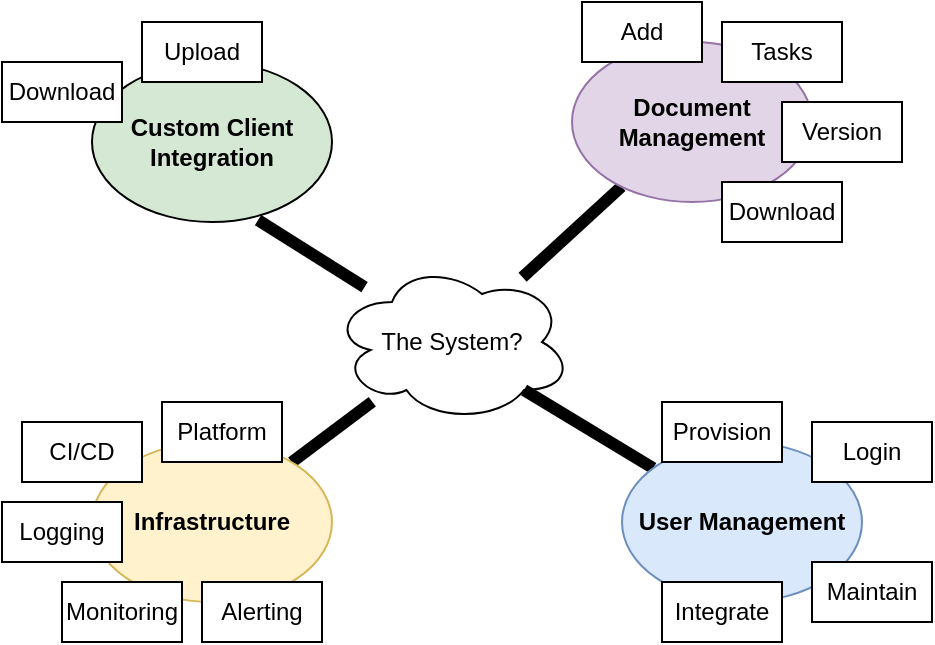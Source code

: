 <mxfile version="19.0.3" type="device" pages="17"><diagram id="h7QsPQdYxdzWhr_m2qDp" name="Mindmap"><mxGraphModel dx="1096" dy="737" grid="1" gridSize="10" guides="1" tooltips="1" connect="1" arrows="1" fold="1" page="1" pageScale="1" pageWidth="850" pageHeight="1100" math="0" shadow="0"><root><mxCell id="0"/><mxCell id="1" parent="0"/><mxCell id="dC2RPU36Z0YpQ-pACCmT-27" style="edgeStyle=none;rounded=0;orthogonalLoop=1;jettySize=auto;html=1;entryX=0.692;entryY=0.988;entryDx=0;entryDy=0;entryPerimeter=0;endArrow=none;endFill=0;strokeWidth=6;" edge="1" parent="1" source="dC2RPU36Z0YpQ-pACCmT-1" target="dC2RPU36Z0YpQ-pACCmT-4"><mxGeometry relative="1" as="geometry"/></mxCell><mxCell id="dC2RPU36Z0YpQ-pACCmT-28" style="edgeStyle=none;rounded=0;orthogonalLoop=1;jettySize=auto;html=1;endArrow=none;endFill=0;strokeWidth=6;" edge="1" parent="1" source="dC2RPU36Z0YpQ-pACCmT-1" target="dC2RPU36Z0YpQ-pACCmT-2"><mxGeometry relative="1" as="geometry"/></mxCell><mxCell id="dC2RPU36Z0YpQ-pACCmT-1" value="The System?" style="ellipse;shape=cloud;whiteSpace=wrap;html=1;" vertex="1" parent="1"><mxGeometry x="305" y="260" width="120" height="80" as="geometry"/></mxCell><mxCell id="dC2RPU36Z0YpQ-pACCmT-2" value="Document Management" style="ellipse;whiteSpace=wrap;html=1;fillColor=#e1d5e7;fontStyle=1;strokeColor=#9673a6;" vertex="1" parent="1"><mxGeometry x="425" y="150" width="120" height="80" as="geometry"/></mxCell><mxCell id="dC2RPU36Z0YpQ-pACCmT-31" style="edgeStyle=none;rounded=0;orthogonalLoop=1;jettySize=auto;html=1;entryX=0.8;entryY=0.8;entryDx=0;entryDy=0;entryPerimeter=0;endArrow=none;endFill=0;strokeWidth=6;" edge="1" parent="1" source="dC2RPU36Z0YpQ-pACCmT-3" target="dC2RPU36Z0YpQ-pACCmT-1"><mxGeometry relative="1" as="geometry"/></mxCell><mxCell id="dC2RPU36Z0YpQ-pACCmT-3" value="User Management" style="ellipse;whiteSpace=wrap;html=1;fillColor=#dae8fc;fontStyle=1;strokeColor=#6c8ebf;" vertex="1" parent="1"><mxGeometry x="450" y="350" width="120" height="80" as="geometry"/></mxCell><mxCell id="dC2RPU36Z0YpQ-pACCmT-4" value="Custom Client Integration" style="ellipse;whiteSpace=wrap;html=1;fillColor=#D5E8D4;fontStyle=1" vertex="1" parent="1"><mxGeometry x="185" y="160" width="120" height="80" as="geometry"/></mxCell><mxCell id="dC2RPU36Z0YpQ-pACCmT-30" style="edgeStyle=none;rounded=0;orthogonalLoop=1;jettySize=auto;html=1;endArrow=none;endFill=0;strokeWidth=6;" edge="1" parent="1" source="dC2RPU36Z0YpQ-pACCmT-5" target="dC2RPU36Z0YpQ-pACCmT-1"><mxGeometry relative="1" as="geometry"/></mxCell><mxCell id="dC2RPU36Z0YpQ-pACCmT-5" value="Infrastructure" style="ellipse;whiteSpace=wrap;html=1;fillColor=#fff2cc;fontStyle=1;strokeColor=#d6b656;" vertex="1" parent="1"><mxGeometry x="185" y="350" width="120" height="80" as="geometry"/></mxCell><mxCell id="dC2RPU36Z0YpQ-pACCmT-7" value="Add" style="rounded=0;whiteSpace=wrap;html=1;" vertex="1" parent="1"><mxGeometry x="430" y="130" width="60" height="30" as="geometry"/></mxCell><mxCell id="dC2RPU36Z0YpQ-pACCmT-8" value="Version" style="rounded=0;whiteSpace=wrap;html=1;" vertex="1" parent="1"><mxGeometry x="530" y="180" width="60" height="30" as="geometry"/></mxCell><mxCell id="dC2RPU36Z0YpQ-pACCmT-10" value="Tasks" style="rounded=0;whiteSpace=wrap;html=1;" vertex="1" parent="1"><mxGeometry x="500" y="140" width="60" height="30" as="geometry"/></mxCell><mxCell id="dC2RPU36Z0YpQ-pACCmT-12" value="Download" style="rounded=0;whiteSpace=wrap;html=1;" vertex="1" parent="1"><mxGeometry x="500" y="220" width="60" height="30" as="geometry"/></mxCell><mxCell id="dC2RPU36Z0YpQ-pACCmT-14" value="Download" style="rounded=0;whiteSpace=wrap;html=1;" vertex="1" parent="1"><mxGeometry x="140" y="160" width="60" height="30" as="geometry"/></mxCell><mxCell id="dC2RPU36Z0YpQ-pACCmT-15" value="Upload" style="rounded=0;whiteSpace=wrap;html=1;" vertex="1" parent="1"><mxGeometry x="210" y="140" width="60" height="30" as="geometry"/></mxCell><mxCell id="dC2RPU36Z0YpQ-pACCmT-16" value="Provision" style="rounded=0;whiteSpace=wrap;html=1;" vertex="1" parent="1"><mxGeometry x="470" y="330" width="60" height="30" as="geometry"/></mxCell><mxCell id="dC2RPU36Z0YpQ-pACCmT-18" value="Login" style="rounded=0;whiteSpace=wrap;html=1;" vertex="1" parent="1"><mxGeometry x="545" y="340" width="60" height="30" as="geometry"/></mxCell><mxCell id="dC2RPU36Z0YpQ-pACCmT-20" value="Logging" style="rounded=0;whiteSpace=wrap;html=1;" vertex="1" parent="1"><mxGeometry x="140" y="380" width="60" height="30" as="geometry"/></mxCell><mxCell id="dC2RPU36Z0YpQ-pACCmT-21" value="Monitoring" style="rounded=0;whiteSpace=wrap;html=1;" vertex="1" parent="1"><mxGeometry x="170" y="420" width="60" height="30" as="geometry"/></mxCell><mxCell id="dC2RPU36Z0YpQ-pACCmT-22" value="Alerting" style="rounded=0;whiteSpace=wrap;html=1;" vertex="1" parent="1"><mxGeometry x="240" y="420" width="60" height="30" as="geometry"/></mxCell><mxCell id="dC2RPU36Z0YpQ-pACCmT-23" value="Platform" style="rounded=0;whiteSpace=wrap;html=1;" vertex="1" parent="1"><mxGeometry x="220" y="330" width="60" height="30" as="geometry"/></mxCell><mxCell id="dC2RPU36Z0YpQ-pACCmT-24" value="CI/CD" style="rounded=0;whiteSpace=wrap;html=1;" vertex="1" parent="1"><mxGeometry x="150" y="340" width="60" height="30" as="geometry"/></mxCell><mxCell id="dC2RPU36Z0YpQ-pACCmT-26" value="Integrate" style="rounded=0;whiteSpace=wrap;html=1;" vertex="1" parent="1"><mxGeometry x="470" y="420" width="60" height="30" as="geometry"/></mxCell><mxCell id="dC2RPU36Z0YpQ-pACCmT-32" value="Maintain" style="rounded=0;whiteSpace=wrap;html=1;" vertex="1" parent="1"><mxGeometry x="545" y="410" width="60" height="30" as="geometry"/></mxCell></root></mxGraphModel></diagram><diagram name="System Deps" id="kJdKo46YxjLnvqCYBwcB"><mxGraphModel dx="1096" dy="737" grid="1" gridSize="10" guides="1" tooltips="1" connect="1" arrows="1" fold="1" page="1" pageScale="1" pageWidth="850" pageHeight="1100" math="0" shadow="0"><root><mxCell id="OmJZ9j1_gaHAJKJzJD2U-0"/><mxCell id="OmJZ9j1_gaHAJKJzJD2U-1" parent="OmJZ9j1_gaHAJKJzJD2U-0"/><mxCell id="OmJZ9j1_gaHAJKJzJD2U-5" value="Document Management" style="ellipse;whiteSpace=wrap;html=1;fillColor=#e1d5e7;fontStyle=1;strokeColor=#9673a6;" vertex="1" parent="OmJZ9j1_gaHAJKJzJD2U-1"><mxGeometry x="425" y="150" width="120" height="80" as="geometry"/></mxCell><mxCell id="OmJZ9j1_gaHAJKJzJD2U-7" value="User Management" style="ellipse;whiteSpace=wrap;html=1;fillColor=#dae8fc;strokeColor=#6c8ebf;fontStyle=1" vertex="1" parent="OmJZ9j1_gaHAJKJzJD2U-1"><mxGeometry x="450" y="350" width="120" height="80" as="geometry"/></mxCell><mxCell id="OmJZ9j1_gaHAJKJzJD2U-8" value="Custom Client Integration" style="ellipse;whiteSpace=wrap;html=1;fillColor=#D5E8D4;fontStyle=1" vertex="1" parent="OmJZ9j1_gaHAJKJzJD2U-1"><mxGeometry x="185" y="160" width="120" height="80" as="geometry"/></mxCell><mxCell id="OmJZ9j1_gaHAJKJzJD2U-10" value="Infrastructure" style="ellipse;whiteSpace=wrap;html=1;fillColor=#fff2cc;strokeColor=#d6b656;fontStyle=1" vertex="1" parent="OmJZ9j1_gaHAJKJzJD2U-1"><mxGeometry x="185" y="350" width="120" height="80" as="geometry"/></mxCell><mxCell id="OmJZ9j1_gaHAJKJzJD2U-11" value="Add" style="rounded=0;whiteSpace=wrap;html=1;" vertex="1" parent="OmJZ9j1_gaHAJKJzJD2U-1"><mxGeometry x="430" y="130" width="60" height="30" as="geometry"/></mxCell><mxCell id="OmJZ9j1_gaHAJKJzJD2U-12" value="Version" style="rounded=0;whiteSpace=wrap;html=1;" vertex="1" parent="OmJZ9j1_gaHAJKJzJD2U-1"><mxGeometry x="530" y="180" width="60" height="30" as="geometry"/></mxCell><mxCell id="OmJZ9j1_gaHAJKJzJD2U-13" value="Tasks" style="rounded=0;whiteSpace=wrap;html=1;" vertex="1" parent="OmJZ9j1_gaHAJKJzJD2U-1"><mxGeometry x="500" y="140" width="60" height="30" as="geometry"/></mxCell><mxCell id="OmJZ9j1_gaHAJKJzJD2U-14" value="Download" style="rounded=0;whiteSpace=wrap;html=1;" vertex="1" parent="OmJZ9j1_gaHAJKJzJD2U-1"><mxGeometry x="500" y="220" width="60" height="30" as="geometry"/></mxCell><mxCell id="OmJZ9j1_gaHAJKJzJD2U-15" value="Download" style="rounded=0;whiteSpace=wrap;html=1;" vertex="1" parent="OmJZ9j1_gaHAJKJzJD2U-1"><mxGeometry x="140" y="160" width="60" height="30" as="geometry"/></mxCell><mxCell id="OmJZ9j1_gaHAJKJzJD2U-16" value="Upload" style="rounded=0;whiteSpace=wrap;html=1;" vertex="1" parent="OmJZ9j1_gaHAJKJzJD2U-1"><mxGeometry x="210" y="140" width="60" height="30" as="geometry"/></mxCell><mxCell id="OmJZ9j1_gaHAJKJzJD2U-17" value="Provision" style="rounded=0;whiteSpace=wrap;html=1;" vertex="1" parent="OmJZ9j1_gaHAJKJzJD2U-1"><mxGeometry x="470" y="330" width="60" height="30" as="geometry"/></mxCell><mxCell id="OmJZ9j1_gaHAJKJzJD2U-18" value="Login" style="rounded=0;whiteSpace=wrap;html=1;" vertex="1" parent="OmJZ9j1_gaHAJKJzJD2U-1"><mxGeometry x="545" y="340" width="60" height="30" as="geometry"/></mxCell><mxCell id="OmJZ9j1_gaHAJKJzJD2U-19" value="Logging" style="rounded=0;whiteSpace=wrap;html=1;" vertex="1" parent="OmJZ9j1_gaHAJKJzJD2U-1"><mxGeometry x="140" y="380" width="60" height="30" as="geometry"/></mxCell><mxCell id="OmJZ9j1_gaHAJKJzJD2U-20" value="Monitoring" style="rounded=0;whiteSpace=wrap;html=1;" vertex="1" parent="OmJZ9j1_gaHAJKJzJD2U-1"><mxGeometry x="170" y="420" width="60" height="30" as="geometry"/></mxCell><mxCell id="OmJZ9j1_gaHAJKJzJD2U-21" value="Alerting" style="rounded=0;whiteSpace=wrap;html=1;" vertex="1" parent="OmJZ9j1_gaHAJKJzJD2U-1"><mxGeometry x="240" y="420" width="60" height="30" as="geometry"/></mxCell><mxCell id="OmJZ9j1_gaHAJKJzJD2U-22" value="Platform" style="rounded=0;whiteSpace=wrap;html=1;" vertex="1" parent="OmJZ9j1_gaHAJKJzJD2U-1"><mxGeometry x="220" y="330" width="60" height="30" as="geometry"/></mxCell><mxCell id="OmJZ9j1_gaHAJKJzJD2U-23" value="CI/CD" style="rounded=0;whiteSpace=wrap;html=1;" vertex="1" parent="OmJZ9j1_gaHAJKJzJD2U-1"><mxGeometry x="150" y="340" width="60" height="30" as="geometry"/></mxCell><mxCell id="OmJZ9j1_gaHAJKJzJD2U-24" value="Integrate" style="rounded=0;whiteSpace=wrap;html=1;" vertex="1" parent="OmJZ9j1_gaHAJKJzJD2U-1"><mxGeometry x="470" y="420" width="60" height="30" as="geometry"/></mxCell><mxCell id="OmJZ9j1_gaHAJKJzJD2U-25" value="Maintain" style="rounded=0;whiteSpace=wrap;html=1;" vertex="1" parent="OmJZ9j1_gaHAJKJzJD2U-1"><mxGeometry x="545" y="410" width="60" height="30" as="geometry"/></mxCell><mxCell id="WSzF0IZNUak7N_ShskAD-0" value="" style="shape=flexArrow;endArrow=classic;html=1;rounded=0;strokeWidth=1;entryX=1;entryY=0.5;entryDx=0;entryDy=0;exitX=0;exitY=0.5;exitDx=0;exitDy=0;fillColor=#000000;" edge="1" parent="OmJZ9j1_gaHAJKJzJD2U-1" source="OmJZ9j1_gaHAJKJzJD2U-7" target="OmJZ9j1_gaHAJKJzJD2U-10"><mxGeometry width="50" height="50" relative="1" as="geometry"><mxPoint x="400" y="400" as="sourcePoint"/><mxPoint x="450" y="350" as="targetPoint"/></mxGeometry></mxCell><mxCell id="WSzF0IZNUak7N_ShskAD-1" value="" style="shape=flexArrow;endArrow=classic;html=1;rounded=0;strokeWidth=1;entryX=0.058;entryY=0.225;entryDx=0;entryDy=0;exitX=0;exitY=1;exitDx=0;exitDy=0;fillColor=#000000;entryPerimeter=0;" edge="1" parent="OmJZ9j1_gaHAJKJzJD2U-1" source="OmJZ9j1_gaHAJKJzJD2U-5" target="OmJZ9j1_gaHAJKJzJD2U-7"><mxGeometry width="50" height="50" relative="1" as="geometry"><mxPoint x="460" y="400" as="sourcePoint"/><mxPoint x="315" y="400" as="targetPoint"/></mxGeometry></mxCell><mxCell id="WSzF0IZNUak7N_ShskAD-2" value="" style="shape=flexArrow;endArrow=classic;html=1;rounded=0;strokeWidth=1;entryX=0;entryY=0.5;entryDx=0;entryDy=0;exitX=1;exitY=0.5;exitDx=0;exitDy=0;fillColor=#000000;" edge="1" parent="OmJZ9j1_gaHAJKJzJD2U-1" source="OmJZ9j1_gaHAJKJzJD2U-8" target="OmJZ9j1_gaHAJKJzJD2U-5"><mxGeometry width="50" height="50" relative="1" as="geometry"><mxPoint x="470" y="410" as="sourcePoint"/><mxPoint x="325" y="410" as="targetPoint"/></mxGeometry></mxCell></root></mxGraphModel></diagram><diagram id="fX7MbB6qUxNYFWindh5V" name="User Experience"><mxGraphModel dx="1096" dy="737" grid="1" gridSize="10" guides="1" tooltips="1" connect="1" arrows="1" fold="1" page="1" pageScale="1" pageWidth="850" pageHeight="1100" math="0" shadow="0"><root><mxCell id="0"/><mxCell id="1" parent="0"/><mxCell id="evl25gL3hmy0W1DXK_1r-2" value="Infrastructure" style="rounded=0;whiteSpace=wrap;html=1;fillColor=#fff2cc;strokeColor=#d6b656;fontStyle=1;verticalAlign=top;" vertex="1" parent="1"><mxGeometry x="215" y="130" width="445" height="240" as="geometry"/></mxCell><mxCell id="tIR9MelOG_qP08XE76co-1" value="Web Browser" style="rounded=0;whiteSpace=wrap;html=1;" vertex="1" parent="1"><mxGeometry x="150" y="180" width="110" height="40" as="geometry"/></mxCell><mxCell id="tIR9MelOG_qP08XE76co-4" value="Phone?" style="rounded=0;whiteSpace=wrap;html=1;fillColor=#E6E6E6;" vertex="1" parent="1"><mxGeometry x="150" y="240" width="110" height="40" as="geometry"/></mxCell><mxCell id="tIR9MelOG_qP08XE76co-5" value="Tablet?" style="rounded=0;whiteSpace=wrap;html=1;fillColor=#E6E6E6;" vertex="1" parent="1"><mxGeometry x="150" y="300" width="110" height="40" as="geometry"/></mxCell><mxCell id="jX_rYSFjMx0x_cTQfWpE-1" value="Document Management" style="ellipse;whiteSpace=wrap;html=1;fillColor=#e1d5e7;fontStyle=1;strokeColor=#9673a6;" vertex="1" parent="1"><mxGeometry x="290" y="170" width="120" height="80" as="geometry"/></mxCell><mxCell id="jX_rYSFjMx0x_cTQfWpE-2" value="User Management" style="ellipse;whiteSpace=wrap;html=1;fillColor=#dae8fc;strokeColor=#6c8ebf;fontStyle=1" vertex="1" parent="1"><mxGeometry x="290" y="280" width="120" height="80" as="geometry"/></mxCell><mxCell id="jX_rYSFjMx0x_cTQfWpE-3" value="Custom Client Integration" style="ellipse;whiteSpace=wrap;html=1;fillColor=#D5E8D4;fontStyle=1" vertex="1" parent="1"><mxGeometry x="450" y="220" width="120" height="80" as="geometry"/></mxCell><mxCell id="jX_rYSFjMx0x_cTQfWpE-6" style="edgeStyle=none;rounded=0;orthogonalLoop=1;jettySize=auto;html=1;entryX=0;entryY=0.5;entryDx=0;entryDy=0;endArrow=classic;endFill=1;strokeWidth=1;fillColor=#000000;" edge="1" parent="1" source="jX_rYSFjMx0x_cTQfWpE-5" target="tIR9MelOG_qP08XE76co-1"><mxGeometry relative="1" as="geometry"/></mxCell><mxCell id="jX_rYSFjMx0x_cTQfWpE-7" style="edgeStyle=none;rounded=0;orthogonalLoop=1;jettySize=auto;html=1;startArrow=none;startFill=0;endArrow=classic;endFill=1;strokeWidth=1;fillColor=#000000;" edge="1" parent="1" source="jX_rYSFjMx0x_cTQfWpE-5" target="tIR9MelOG_qP08XE76co-4"><mxGeometry relative="1" as="geometry"/></mxCell><mxCell id="jX_rYSFjMx0x_cTQfWpE-8" style="edgeStyle=none;rounded=0;orthogonalLoop=1;jettySize=auto;html=1;entryX=0;entryY=0.5;entryDx=0;entryDy=0;startArrow=none;startFill=0;endArrow=classic;endFill=1;strokeWidth=1;fillColor=#000000;" edge="1" parent="1" source="jX_rYSFjMx0x_cTQfWpE-5" target="tIR9MelOG_qP08XE76co-5"><mxGeometry relative="1" as="geometry"/></mxCell><mxCell id="jX_rYSFjMx0x_cTQfWpE-5" value="User" style="shape=umlActor;verticalLabelPosition=bottom;verticalAlign=top;html=1;outlineConnect=0;" vertex="1" parent="1"><mxGeometry x="40" y="220" width="30" height="60" as="geometry"/></mxCell><mxCell id="6l0GqiMIgw_W27hu5ryL-10" style="edgeStyle=none;rounded=0;orthogonalLoop=1;jettySize=auto;html=1;entryX=1;entryY=0.5;entryDx=0;entryDy=0;startArrow=none;startFill=0;endArrow=classic;endFill=1;strokeWidth=1;fillColor=#000000;" edge="1" parent="1" source="jX_rYSFjMx0x_cTQfWpE-9" target="6l0GqiMIgw_W27hu5ryL-1"><mxGeometry relative="1" as="geometry"/></mxCell><mxCell id="6l0GqiMIgw_W27hu5ryL-11" style="edgeStyle=none;rounded=0;orthogonalLoop=1;jettySize=auto;html=1;entryX=1;entryY=0.5;entryDx=0;entryDy=0;startArrow=none;startFill=0;endArrow=classic;endFill=1;strokeWidth=1;fillColor=#000000;" edge="1" parent="1" source="jX_rYSFjMx0x_cTQfWpE-9" target="6l0GqiMIgw_W27hu5ryL-2"><mxGeometry relative="1" as="geometry"/></mxCell><mxCell id="6l0GqiMIgw_W27hu5ryL-12" style="edgeStyle=none;rounded=0;orthogonalLoop=1;jettySize=auto;html=1;entryX=1;entryY=0.5;entryDx=0;entryDy=0;startArrow=none;startFill=0;endArrow=classic;endFill=1;strokeWidth=1;fillColor=#000000;" edge="1" parent="1" source="jX_rYSFjMx0x_cTQfWpE-9" target="6l0GqiMIgw_W27hu5ryL-4"><mxGeometry relative="1" as="geometry"/></mxCell><mxCell id="6l0GqiMIgw_W27hu5ryL-13" style="edgeStyle=none;rounded=0;orthogonalLoop=1;jettySize=auto;html=1;entryX=1;entryY=0.75;entryDx=0;entryDy=0;startArrow=none;startFill=0;endArrow=classic;endFill=1;strokeWidth=1;fillColor=#000000;" edge="1" parent="1" source="jX_rYSFjMx0x_cTQfWpE-9" target="6l0GqiMIgw_W27hu5ryL-5"><mxGeometry relative="1" as="geometry"/></mxCell><mxCell id="jX_rYSFjMx0x_cTQfWpE-9" value="User" style="shape=umlActor;verticalLabelPosition=bottom;verticalAlign=top;html=1;outlineConnect=0;" vertex="1" parent="1"><mxGeometry x="780" y="230" width="30" height="60" as="geometry"/></mxCell><mxCell id="6l0GqiMIgw_W27hu5ryL-6" style="edgeStyle=none;rounded=0;orthogonalLoop=1;jettySize=auto;html=1;startArrow=none;startFill=0;endArrow=classic;endFill=1;strokeWidth=1;fillColor=#000000;" edge="1" parent="1" source="6l0GqiMIgw_W27hu5ryL-1" target="jX_rYSFjMx0x_cTQfWpE-3"><mxGeometry relative="1" as="geometry"/></mxCell><mxCell id="6l0GqiMIgw_W27hu5ryL-1" value="OneDrive?" style="rounded=0;whiteSpace=wrap;html=1;fillColor=#E6E6E6;" vertex="1" parent="1"><mxGeometry x="610" y="170" width="110" height="40" as="geometry"/></mxCell><mxCell id="6l0GqiMIgw_W27hu5ryL-7" style="edgeStyle=none;rounded=0;orthogonalLoop=1;jettySize=auto;html=1;entryX=1;entryY=0.375;entryDx=0;entryDy=0;entryPerimeter=0;startArrow=none;startFill=0;endArrow=classic;endFill=1;strokeWidth=1;fillColor=#000000;" edge="1" parent="1" source="6l0GqiMIgw_W27hu5ryL-2" target="jX_rYSFjMx0x_cTQfWpE-3"><mxGeometry relative="1" as="geometry"/></mxCell><mxCell id="6l0GqiMIgw_W27hu5ryL-2" value="GoogleDrive?" style="rounded=0;whiteSpace=wrap;html=1;fillColor=#E6E6E6;" vertex="1" parent="1"><mxGeometry x="610" y="220" width="110" height="40" as="geometry"/></mxCell><mxCell id="6l0GqiMIgw_W27hu5ryL-8" style="edgeStyle=none;rounded=0;orthogonalLoop=1;jettySize=auto;html=1;startArrow=none;startFill=0;endArrow=classic;endFill=1;strokeWidth=1;fillColor=#000000;" edge="1" parent="1" source="6l0GqiMIgw_W27hu5ryL-4" target="jX_rYSFjMx0x_cTQfWpE-3"><mxGeometry relative="1" as="geometry"/></mxCell><mxCell id="6l0GqiMIgw_W27hu5ryL-4" value="Dropbox?" style="rounded=0;whiteSpace=wrap;html=1;fillColor=#E6E6E6;" vertex="1" parent="1"><mxGeometry x="610" y="270" width="110" height="40" as="geometry"/></mxCell><mxCell id="6l0GqiMIgw_W27hu5ryL-9" style="edgeStyle=none;rounded=0;orthogonalLoop=1;jettySize=auto;html=1;startArrow=none;startFill=0;endArrow=classic;endFill=1;strokeWidth=1;fillColor=#000000;" edge="1" parent="1" source="6l0GqiMIgw_W27hu5ryL-5" target="jX_rYSFjMx0x_cTQfWpE-3"><mxGeometry relative="1" as="geometry"/></mxCell><mxCell id="6l0GqiMIgw_W27hu5ryL-5" value="Other?" style="rounded=0;whiteSpace=wrap;html=1;fillColor=#E6E6E6;" vertex="1" parent="1"><mxGeometry x="610" y="320" width="110" height="40" as="geometry"/></mxCell><mxCell id="jdspX1VJR5UBhZfI_6Q2-2" value="How many users?" style="text;html=1;strokeColor=none;fillColor=none;align=center;verticalAlign=middle;whiteSpace=wrap;rounded=0;fontStyle=1" vertex="1" parent="1"><mxGeometry x="360" y="370" width="170" height="30" as="geometry"/></mxCell><mxCell id="jdspX1VJR5UBhZfI_6Q2-3" value="100, 1k, 10k, 100k, 1m?" style="text;html=1;strokeColor=none;fillColor=none;align=center;verticalAlign=middle;whiteSpace=wrap;rounded=0;" vertex="1" parent="1"><mxGeometry x="360" y="400" width="170" height="30" as="geometry"/></mxCell></root></mxGraphModel></diagram><diagram name="Scope Management" id="F2yUAsjn9840HG-Hqpsx"><mxGraphModel dx="1096" dy="737" grid="1" gridSize="10" guides="1" tooltips="1" connect="1" arrows="1" fold="1" page="1" pageScale="1" pageWidth="850" pageHeight="1100" math="0" shadow="0"><root><mxCell id="BrfLDQprmUEHlZ-KW0SC-0"/><mxCell id="BrfLDQprmUEHlZ-KW0SC-1" parent="BrfLDQprmUEHlZ-KW0SC-0"/><mxCell id="BrfLDQprmUEHlZ-KW0SC-2" value="Infrastructure" style="rounded=0;whiteSpace=wrap;html=1;fillColor=#fff2cc;strokeColor=#d6b656;fontStyle=1;verticalAlign=top;" vertex="1" parent="BrfLDQprmUEHlZ-KW0SC-1"><mxGeometry x="215" y="130" width="445" height="240" as="geometry"/></mxCell><mxCell id="BrfLDQprmUEHlZ-KW0SC-3" value="Web Browser" style="rounded=0;whiteSpace=wrap;html=1;" vertex="1" parent="BrfLDQprmUEHlZ-KW0SC-1"><mxGeometry x="150" y="180" width="110" height="40" as="geometry"/></mxCell><mxCell id="BrfLDQprmUEHlZ-KW0SC-4" value="Phone?" style="rounded=0;whiteSpace=wrap;html=1;fillColor=#000000;strokeColor=#b85450;fontColor=#FFFFFF;" vertex="1" parent="BrfLDQprmUEHlZ-KW0SC-1"><mxGeometry x="150" y="240" width="110" height="40" as="geometry"/></mxCell><mxCell id="BrfLDQprmUEHlZ-KW0SC-5" value="Tablet?" style="rounded=0;whiteSpace=wrap;html=1;fillColor=#000000;strokeColor=#b85450;fontColor=#FFFFFF;" vertex="1" parent="BrfLDQprmUEHlZ-KW0SC-1"><mxGeometry x="150" y="300" width="110" height="40" as="geometry"/></mxCell><mxCell id="BrfLDQprmUEHlZ-KW0SC-6" value="Document Management" style="ellipse;whiteSpace=wrap;html=1;fillColor=#e1d5e7;fontStyle=1;strokeColor=#9673a6;" vertex="1" parent="BrfLDQprmUEHlZ-KW0SC-1"><mxGeometry x="290" y="170" width="120" height="80" as="geometry"/></mxCell><mxCell id="BrfLDQprmUEHlZ-KW0SC-7" value="User Management" style="ellipse;whiteSpace=wrap;html=1;fillColor=#dae8fc;strokeColor=#6c8ebf;fontStyle=1" vertex="1" parent="BrfLDQprmUEHlZ-KW0SC-1"><mxGeometry x="290" y="280" width="120" height="80" as="geometry"/></mxCell><mxCell id="BrfLDQprmUEHlZ-KW0SC-8" value="Custom Client Integration" style="ellipse;whiteSpace=wrap;html=1;fillColor=#D5E8D4;fontStyle=1" vertex="1" parent="BrfLDQprmUEHlZ-KW0SC-1"><mxGeometry x="450" y="220" width="120" height="80" as="geometry"/></mxCell><mxCell id="BrfLDQprmUEHlZ-KW0SC-9" style="edgeStyle=none;rounded=0;orthogonalLoop=1;jettySize=auto;html=1;entryX=0;entryY=0.5;entryDx=0;entryDy=0;endArrow=classic;endFill=1;strokeWidth=1;fillColor=#000000;" edge="1" parent="BrfLDQprmUEHlZ-KW0SC-1" source="BrfLDQprmUEHlZ-KW0SC-12" target="BrfLDQprmUEHlZ-KW0SC-3"><mxGeometry relative="1" as="geometry"/></mxCell><mxCell id="BrfLDQprmUEHlZ-KW0SC-10" style="edgeStyle=none;rounded=0;orthogonalLoop=1;jettySize=auto;html=1;startArrow=none;startFill=0;endArrow=classic;endFill=1;strokeWidth=1;fillColor=#000000;" edge="1" parent="BrfLDQprmUEHlZ-KW0SC-1" source="BrfLDQprmUEHlZ-KW0SC-12" target="BrfLDQprmUEHlZ-KW0SC-4"><mxGeometry relative="1" as="geometry"/></mxCell><mxCell id="BrfLDQprmUEHlZ-KW0SC-11" style="edgeStyle=none;rounded=0;orthogonalLoop=1;jettySize=auto;html=1;entryX=0;entryY=0.5;entryDx=0;entryDy=0;startArrow=none;startFill=0;endArrow=classic;endFill=1;strokeWidth=1;fillColor=#000000;" edge="1" parent="BrfLDQprmUEHlZ-KW0SC-1" source="BrfLDQprmUEHlZ-KW0SC-12" target="BrfLDQprmUEHlZ-KW0SC-5"><mxGeometry relative="1" as="geometry"/></mxCell><mxCell id="BrfLDQprmUEHlZ-KW0SC-12" value="User" style="shape=umlActor;verticalLabelPosition=bottom;verticalAlign=top;html=1;outlineConnect=0;" vertex="1" parent="BrfLDQprmUEHlZ-KW0SC-1"><mxGeometry x="40" y="220" width="30" height="60" as="geometry"/></mxCell><mxCell id="BrfLDQprmUEHlZ-KW0SC-13" style="edgeStyle=none;rounded=0;orthogonalLoop=1;jettySize=auto;html=1;entryX=1;entryY=0.5;entryDx=0;entryDy=0;startArrow=none;startFill=0;endArrow=classic;endFill=1;strokeWidth=1;fillColor=#000000;" edge="1" parent="BrfLDQprmUEHlZ-KW0SC-1" source="BrfLDQprmUEHlZ-KW0SC-17" target="BrfLDQprmUEHlZ-KW0SC-19"><mxGeometry relative="1" as="geometry"/></mxCell><mxCell id="BrfLDQprmUEHlZ-KW0SC-14" style="edgeStyle=none;rounded=0;orthogonalLoop=1;jettySize=auto;html=1;entryX=1;entryY=0.5;entryDx=0;entryDy=0;startArrow=none;startFill=0;endArrow=classic;endFill=1;strokeWidth=1;fillColor=#000000;" edge="1" parent="BrfLDQprmUEHlZ-KW0SC-1" source="BrfLDQprmUEHlZ-KW0SC-17" target="BrfLDQprmUEHlZ-KW0SC-21"><mxGeometry relative="1" as="geometry"/></mxCell><mxCell id="BrfLDQprmUEHlZ-KW0SC-15" style="edgeStyle=none;rounded=0;orthogonalLoop=1;jettySize=auto;html=1;entryX=1;entryY=0.5;entryDx=0;entryDy=0;startArrow=none;startFill=0;endArrow=classic;endFill=1;strokeWidth=1;fillColor=#000000;" edge="1" parent="BrfLDQprmUEHlZ-KW0SC-1" source="BrfLDQprmUEHlZ-KW0SC-17" target="BrfLDQprmUEHlZ-KW0SC-23"><mxGeometry relative="1" as="geometry"/></mxCell><mxCell id="BrfLDQprmUEHlZ-KW0SC-16" style="edgeStyle=none;rounded=0;orthogonalLoop=1;jettySize=auto;html=1;entryX=1;entryY=0.75;entryDx=0;entryDy=0;startArrow=none;startFill=0;endArrow=classic;endFill=1;strokeWidth=1;fillColor=#000000;" edge="1" parent="BrfLDQprmUEHlZ-KW0SC-1" source="BrfLDQprmUEHlZ-KW0SC-17" target="BrfLDQprmUEHlZ-KW0SC-25"><mxGeometry relative="1" as="geometry"/></mxCell><mxCell id="BrfLDQprmUEHlZ-KW0SC-17" value="User" style="shape=umlActor;verticalLabelPosition=bottom;verticalAlign=top;html=1;outlineConnect=0;" vertex="1" parent="BrfLDQprmUEHlZ-KW0SC-1"><mxGeometry x="780" y="230" width="30" height="60" as="geometry"/></mxCell><mxCell id="BrfLDQprmUEHlZ-KW0SC-18" style="edgeStyle=none;rounded=0;orthogonalLoop=1;jettySize=auto;html=1;startArrow=none;startFill=0;endArrow=classic;endFill=1;strokeWidth=1;fillColor=#000000;" edge="1" parent="BrfLDQprmUEHlZ-KW0SC-1" source="BrfLDQprmUEHlZ-KW0SC-19" target="BrfLDQprmUEHlZ-KW0SC-8"><mxGeometry relative="1" as="geometry"/></mxCell><mxCell id="BrfLDQprmUEHlZ-KW0SC-19" value="OneDrive?" style="rounded=0;whiteSpace=wrap;html=1;fillColor=#E6E6E6;" vertex="1" parent="BrfLDQprmUEHlZ-KW0SC-1"><mxGeometry x="610" y="170" width="110" height="40" as="geometry"/></mxCell><mxCell id="BrfLDQprmUEHlZ-KW0SC-20" style="edgeStyle=none;rounded=0;orthogonalLoop=1;jettySize=auto;html=1;entryX=1;entryY=0.375;entryDx=0;entryDy=0;entryPerimeter=0;startArrow=none;startFill=0;endArrow=classic;endFill=1;strokeWidth=1;fillColor=#000000;" edge="1" parent="BrfLDQprmUEHlZ-KW0SC-1" source="BrfLDQprmUEHlZ-KW0SC-21" target="BrfLDQprmUEHlZ-KW0SC-8"><mxGeometry relative="1" as="geometry"/></mxCell><mxCell id="BrfLDQprmUEHlZ-KW0SC-21" value="GoogleDrive?" style="rounded=0;whiteSpace=wrap;html=1;fillColor=#000000;strokeColor=#b85450;fontColor=#FFFFFF;" vertex="1" parent="BrfLDQprmUEHlZ-KW0SC-1"><mxGeometry x="610" y="220" width="110" height="40" as="geometry"/></mxCell><mxCell id="BrfLDQprmUEHlZ-KW0SC-22" style="edgeStyle=none;rounded=0;orthogonalLoop=1;jettySize=auto;html=1;startArrow=none;startFill=0;endArrow=classic;endFill=1;strokeWidth=1;fillColor=#000000;" edge="1" parent="BrfLDQprmUEHlZ-KW0SC-1" source="BrfLDQprmUEHlZ-KW0SC-23" target="BrfLDQprmUEHlZ-KW0SC-8"><mxGeometry relative="1" as="geometry"/></mxCell><mxCell id="BrfLDQprmUEHlZ-KW0SC-23" value="Dropbox?" style="rounded=0;whiteSpace=wrap;html=1;fillColor=#000000;strokeColor=#b85450;fontColor=#FFFFFF;" vertex="1" parent="BrfLDQprmUEHlZ-KW0SC-1"><mxGeometry x="610" y="270" width="110" height="40" as="geometry"/></mxCell><mxCell id="BrfLDQprmUEHlZ-KW0SC-24" style="edgeStyle=none;rounded=0;orthogonalLoop=1;jettySize=auto;html=1;startArrow=none;startFill=0;endArrow=classic;endFill=1;strokeWidth=1;fillColor=#000000;" edge="1" parent="BrfLDQprmUEHlZ-KW0SC-1" source="BrfLDQprmUEHlZ-KW0SC-25" target="BrfLDQprmUEHlZ-KW0SC-8"><mxGeometry relative="1" as="geometry"/></mxCell><mxCell id="BrfLDQprmUEHlZ-KW0SC-25" value="Other?" style="rounded=0;whiteSpace=wrap;html=1;fillColor=#000000;strokeColor=#b85450;fontColor=#FFFFFF;" vertex="1" parent="BrfLDQprmUEHlZ-KW0SC-1"><mxGeometry x="610" y="320" width="110" height="40" as="geometry"/></mxCell></root></mxGraphModel></diagram><diagram name="MVP" id="CjBlaey3SyNhFXnSwifb"><mxGraphModel dx="1946" dy="737" grid="1" gridSize="10" guides="1" tooltips="1" connect="1" arrows="1" fold="1" page="1" pageScale="1" pageWidth="850" pageHeight="1100" math="0" shadow="0"><root><mxCell id="otrJ272rSwBeZN-n_IrI-0"/><mxCell id="otrJ272rSwBeZN-n_IrI-1" parent="otrJ272rSwBeZN-n_IrI-0"/><mxCell id="otrJ272rSwBeZN-n_IrI-2" value="Infrastructure" style="rounded=0;whiteSpace=wrap;html=1;fillColor=#fff2cc;strokeColor=#d6b656;fontStyle=1;verticalAlign=top;" vertex="1" parent="otrJ272rSwBeZN-n_IrI-1"><mxGeometry x="215" y="130" width="335" height="240" as="geometry"/></mxCell><mxCell id="kD0ouRlpcu-69DPFBzRq-2" style="edgeStyle=none;rounded=0;orthogonalLoop=1;jettySize=auto;html=1;entryX=0;entryY=0.5;entryDx=0;entryDy=0;startArrow=none;startFill=0;endArrow=classic;endFill=1;strokeWidth=1;fillColor=#000000;" edge="1" parent="otrJ272rSwBeZN-n_IrI-1" source="otrJ272rSwBeZN-n_IrI-3" target="kD0ouRlpcu-69DPFBzRq-1"><mxGeometry relative="1" as="geometry"/></mxCell><mxCell id="otrJ272rSwBeZN-n_IrI-3" value="Web Browser" style="rounded=0;whiteSpace=wrap;html=1;" vertex="1" parent="otrJ272rSwBeZN-n_IrI-1"><mxGeometry x="20" y="240" width="110" height="40" as="geometry"/></mxCell><mxCell id="otrJ272rSwBeZN-n_IrI-6" value="Document Management" style="ellipse;whiteSpace=wrap;html=1;fillColor=#e1d5e7;fontStyle=1;strokeColor=#9673a6;" vertex="1" parent="otrJ272rSwBeZN-n_IrI-1"><mxGeometry x="290" y="170" width="120" height="80" as="geometry"/></mxCell><mxCell id="otrJ272rSwBeZN-n_IrI-7" value="User Management" style="ellipse;whiteSpace=wrap;html=1;fillColor=#dae8fc;strokeColor=#6c8ebf;fontStyle=1" vertex="1" parent="otrJ272rSwBeZN-n_IrI-1"><mxGeometry x="290" y="280" width="120" height="80" as="geometry"/></mxCell><mxCell id="kD0ouRlpcu-69DPFBzRq-5" style="edgeStyle=none;rounded=0;orthogonalLoop=1;jettySize=auto;html=1;entryX=1;entryY=0.5;entryDx=0;entryDy=0;startArrow=none;startFill=0;endArrow=classic;endFill=1;strokeWidth=1;fillColor=#000000;" edge="1" parent="otrJ272rSwBeZN-n_IrI-1" source="otrJ272rSwBeZN-n_IrI-8" target="otrJ272rSwBeZN-n_IrI-6"><mxGeometry relative="1" as="geometry"/></mxCell><mxCell id="otrJ272rSwBeZN-n_IrI-8" value="Custom Client Integration" style="ellipse;whiteSpace=wrap;html=1;fillColor=#D5E8D4;fontStyle=1" vertex="1" parent="otrJ272rSwBeZN-n_IrI-1"><mxGeometry x="450" y="220" width="120" height="80" as="geometry"/></mxCell><mxCell id="otrJ272rSwBeZN-n_IrI-9" style="edgeStyle=none;rounded=0;orthogonalLoop=1;jettySize=auto;html=1;entryX=0;entryY=0.5;entryDx=0;entryDy=0;endArrow=classic;endFill=1;strokeWidth=1;fillColor=#000000;" edge="1" parent="otrJ272rSwBeZN-n_IrI-1" source="otrJ272rSwBeZN-n_IrI-12" target="otrJ272rSwBeZN-n_IrI-3"><mxGeometry relative="1" as="geometry"/></mxCell><mxCell id="otrJ272rSwBeZN-n_IrI-12" value="User" style="shape=umlActor;verticalLabelPosition=bottom;verticalAlign=top;html=1;outlineConnect=0;" vertex="1" parent="otrJ272rSwBeZN-n_IrI-1"><mxGeometry x="-60" y="230" width="30" height="60" as="geometry"/></mxCell><mxCell id="otrJ272rSwBeZN-n_IrI-15" style="edgeStyle=none;rounded=0;orthogonalLoop=1;jettySize=auto;html=1;entryX=1;entryY=0.5;entryDx=0;entryDy=0;startArrow=none;startFill=0;endArrow=classic;endFill=1;strokeWidth=1;fillColor=#000000;" edge="1" parent="otrJ272rSwBeZN-n_IrI-1" source="otrJ272rSwBeZN-n_IrI-17" target="otrJ272rSwBeZN-n_IrI-23"><mxGeometry relative="1" as="geometry"/></mxCell><mxCell id="otrJ272rSwBeZN-n_IrI-17" value="User" style="shape=umlActor;verticalLabelPosition=bottom;verticalAlign=top;html=1;outlineConnect=0;" vertex="1" parent="otrJ272rSwBeZN-n_IrI-1"><mxGeometry x="760" y="230" width="30" height="60" as="geometry"/></mxCell><mxCell id="kD0ouRlpcu-69DPFBzRq-0" style="edgeStyle=none;rounded=0;orthogonalLoop=1;jettySize=auto;html=1;startArrow=none;startFill=0;endArrow=classic;endFill=1;strokeWidth=1;fillColor=#000000;" edge="1" parent="otrJ272rSwBeZN-n_IrI-1" source="otrJ272rSwBeZN-n_IrI-23" target="otrJ272rSwBeZN-n_IrI-8"><mxGeometry relative="1" as="geometry"/></mxCell><mxCell id="otrJ272rSwBeZN-n_IrI-23" value="?" style="rounded=0;whiteSpace=wrap;html=1;fillColor=default;" vertex="1" parent="otrJ272rSwBeZN-n_IrI-1"><mxGeometry x="610" y="240" width="110" height="40" as="geometry"/></mxCell><mxCell id="kD0ouRlpcu-69DPFBzRq-3" style="edgeStyle=none;rounded=0;orthogonalLoop=1;jettySize=auto;html=1;entryX=0;entryY=0.5;entryDx=0;entryDy=0;startArrow=none;startFill=0;endArrow=classic;endFill=1;strokeWidth=1;fillColor=#000000;" edge="1" parent="otrJ272rSwBeZN-n_IrI-1" source="kD0ouRlpcu-69DPFBzRq-1" target="otrJ272rSwBeZN-n_IrI-6"><mxGeometry relative="1" as="geometry"/></mxCell><mxCell id="kD0ouRlpcu-69DPFBzRq-4" style="edgeStyle=none;rounded=0;orthogonalLoop=1;jettySize=auto;html=1;entryX=0;entryY=0.5;entryDx=0;entryDy=0;startArrow=none;startFill=0;endArrow=classic;endFill=1;strokeWidth=1;fillColor=#000000;" edge="1" parent="otrJ272rSwBeZN-n_IrI-1" source="kD0ouRlpcu-69DPFBzRq-1" target="otrJ272rSwBeZN-n_IrI-7"><mxGeometry relative="1" as="geometry"/></mxCell><mxCell id="kD0ouRlpcu-69DPFBzRq-1" value="Web Portal" style="ellipse;whiteSpace=wrap;html=1;fillColor=#f8cecc;strokeColor=#b85450;fontStyle=1" vertex="1" parent="otrJ272rSwBeZN-n_IrI-1"><mxGeometry x="160" y="220" width="120" height="80" as="geometry"/></mxCell></root></mxGraphModel></diagram><diagram name="MVP Comms" id="D25BssNIi3b1Tl4IPcyX"><mxGraphModel dx="1946" dy="737" grid="1" gridSize="10" guides="1" tooltips="1" connect="1" arrows="1" fold="1" page="1" pageScale="1" pageWidth="850" pageHeight="1100" math="0" shadow="0"><root><mxCell id="WsujVX70dEuGRZJpyPNt-0"/><mxCell id="WsujVX70dEuGRZJpyPNt-1" parent="WsujVX70dEuGRZJpyPNt-0"/><mxCell id="WsujVX70dEuGRZJpyPNt-2" value="Infrastructure" style="rounded=0;whiteSpace=wrap;html=1;fillColor=#fff2cc;strokeColor=#d6b656;fontStyle=1;verticalAlign=top;" vertex="1" parent="WsujVX70dEuGRZJpyPNt-1"><mxGeometry x="150" y="110" width="570" height="390" as="geometry"/></mxCell><mxCell id="WsujVX70dEuGRZJpyPNt-3" style="edgeStyle=none;rounded=0;orthogonalLoop=1;jettySize=auto;html=1;entryX=0;entryY=0.5;entryDx=0;entryDy=0;startArrow=none;startFill=0;endArrow=classic;endFill=1;strokeWidth=1;fillColor=#000000;" edge="1" parent="WsujVX70dEuGRZJpyPNt-1" source="WsujVX70dEuGRZJpyPNt-4" target="WsujVX70dEuGRZJpyPNt-17"><mxGeometry relative="1" as="geometry"/></mxCell><mxCell id="pbaD3JF-SKxldNxs3W6f-1" value="HTTPS&lt;br&gt;Session Token" style="edgeLabel;html=1;align=center;verticalAlign=middle;resizable=0;points=[];fontColor=#000000;" vertex="1" connectable="0" parent="WsujVX70dEuGRZJpyPNt-3"><mxGeometry x="-0.16" y="2" relative="1" as="geometry"><mxPoint x="10" y="2" as="offset"/></mxGeometry></mxCell><mxCell id="WsujVX70dEuGRZJpyPNt-4" value="Web Browser" style="rounded=0;whiteSpace=wrap;html=1;" vertex="1" parent="WsujVX70dEuGRZJpyPNt-1"><mxGeometry x="-70" y="240" width="110" height="40" as="geometry"/></mxCell><mxCell id="LnMOxW-uiNIdCNJsO0Fo-1" style="edgeStyle=none;rounded=0;orthogonalLoop=1;jettySize=auto;html=1;fontColor=#000000;startArrow=none;startFill=0;endArrow=classic;endFill=1;strokeWidth=1;fillColor=#000000;" edge="1" parent="WsujVX70dEuGRZJpyPNt-1" source="WsujVX70dEuGRZJpyPNt-5" target="LnMOxW-uiNIdCNJsO0Fo-0"><mxGeometry relative="1" as="geometry"/></mxCell><mxCell id="WsujVX70dEuGRZJpyPNt-5" value="Document Management" style="ellipse;whiteSpace=wrap;html=1;fillColor=#e1d5e7;fontStyle=1;strokeColor=#9673a6;" vertex="1" parent="WsujVX70dEuGRZJpyPNt-1"><mxGeometry x="380" y="150" width="120" height="80" as="geometry"/></mxCell><mxCell id="LnMOxW-uiNIdCNJsO0Fo-5" style="edgeStyle=none;rounded=0;orthogonalLoop=1;jettySize=auto;html=1;entryX=0.5;entryY=0;entryDx=0;entryDy=0;fontColor=#000000;startArrow=none;startFill=0;endArrow=classic;endFill=1;strokeWidth=1;fillColor=#000000;" edge="1" parent="WsujVX70dEuGRZJpyPNt-1" source="WsujVX70dEuGRZJpyPNt-6" target="LnMOxW-uiNIdCNJsO0Fo-4"><mxGeometry relative="1" as="geometry"/></mxCell><mxCell id="WsujVX70dEuGRZJpyPNt-6" value="User Management" style="ellipse;whiteSpace=wrap;html=1;fillColor=#dae8fc;strokeColor=#6c8ebf;fontStyle=1" vertex="1" parent="WsujVX70dEuGRZJpyPNt-1"><mxGeometry x="380" y="330" width="120" height="80" as="geometry"/></mxCell><mxCell id="WsujVX70dEuGRZJpyPNt-7" style="edgeStyle=none;rounded=0;orthogonalLoop=1;jettySize=auto;html=1;entryX=1;entryY=0.5;entryDx=0;entryDy=0;startArrow=none;startFill=0;endArrow=classic;endFill=1;strokeWidth=1;fillColor=#000000;" edge="1" parent="WsujVX70dEuGRZJpyPNt-1" source="WsujVX70dEuGRZJpyPNt-8" target="WsujVX70dEuGRZJpyPNt-5"><mxGeometry relative="1" as="geometry"/></mxCell><mxCell id="rPCPe6O728wLWfeR1FMU-1" value="REST (HTTPS)&lt;br&gt;Mutual Auth" style="edgeLabel;html=1;align=center;verticalAlign=middle;resizable=0;points=[];fontColor=#000000;" vertex="1" connectable="0" parent="WsujVX70dEuGRZJpyPNt-7"><mxGeometry x="-0.071" y="1" relative="1" as="geometry"><mxPoint as="offset"/></mxGeometry></mxCell><mxCell id="WsujVX70dEuGRZJpyPNt-8" value="Custom Client Integration" style="ellipse;whiteSpace=wrap;html=1;fillColor=#D5E8D4;fontStyle=1" vertex="1" parent="WsujVX70dEuGRZJpyPNt-1"><mxGeometry x="580" y="210" width="120" height="80" as="geometry"/></mxCell><mxCell id="WsujVX70dEuGRZJpyPNt-9" style="edgeStyle=none;rounded=0;orthogonalLoop=1;jettySize=auto;html=1;entryX=0;entryY=0.5;entryDx=0;entryDy=0;endArrow=classic;endFill=1;strokeWidth=1;fillColor=#000000;" edge="1" parent="WsujVX70dEuGRZJpyPNt-1" source="WsujVX70dEuGRZJpyPNt-10" target="WsujVX70dEuGRZJpyPNt-4"><mxGeometry relative="1" as="geometry"/></mxCell><mxCell id="WsujVX70dEuGRZJpyPNt-10" value="User" style="shape=umlActor;verticalLabelPosition=bottom;verticalAlign=top;html=1;outlineConnect=0;" vertex="1" parent="WsujVX70dEuGRZJpyPNt-1"><mxGeometry x="-150" y="230" width="30" height="60" as="geometry"/></mxCell><mxCell id="WsujVX70dEuGRZJpyPNt-11" style="edgeStyle=none;rounded=0;orthogonalLoop=1;jettySize=auto;html=1;entryX=1;entryY=0.5;entryDx=0;entryDy=0;startArrow=none;startFill=0;endArrow=classic;endFill=1;strokeWidth=1;fillColor=#000000;" edge="1" parent="WsujVX70dEuGRZJpyPNt-1" source="WsujVX70dEuGRZJpyPNt-12" target="WsujVX70dEuGRZJpyPNt-14"><mxGeometry relative="1" as="geometry"/></mxCell><mxCell id="WsujVX70dEuGRZJpyPNt-12" value="User" style="shape=umlActor;verticalLabelPosition=bottom;verticalAlign=top;html=1;outlineConnect=0;" vertex="1" parent="WsujVX70dEuGRZJpyPNt-1"><mxGeometry x="880" y="220" width="30" height="60" as="geometry"/></mxCell><mxCell id="WsujVX70dEuGRZJpyPNt-13" style="edgeStyle=none;rounded=0;orthogonalLoop=1;jettySize=auto;html=1;startArrow=none;startFill=0;endArrow=classic;endFill=1;strokeWidth=1;fillColor=#000000;" edge="1" parent="WsujVX70dEuGRZJpyPNt-1" source="WsujVX70dEuGRZJpyPNt-14" target="WsujVX70dEuGRZJpyPNt-8"><mxGeometry relative="1" as="geometry"/></mxCell><mxCell id="WsujVX70dEuGRZJpyPNt-14" value="?" style="rounded=0;whiteSpace=wrap;html=1;fillColor=default;" vertex="1" parent="WsujVX70dEuGRZJpyPNt-1"><mxGeometry x="740" y="230" width="110" height="40" as="geometry"/></mxCell><mxCell id="WsujVX70dEuGRZJpyPNt-15" style="edgeStyle=none;rounded=0;orthogonalLoop=1;jettySize=auto;html=1;entryX=0;entryY=0.5;entryDx=0;entryDy=0;startArrow=none;startFill=0;endArrow=classic;endFill=1;strokeWidth=1;fillColor=#000000;" edge="1" parent="WsujVX70dEuGRZJpyPNt-1" source="WsujVX70dEuGRZJpyPNt-17" target="WsujVX70dEuGRZJpyPNt-5"><mxGeometry relative="1" as="geometry"/></mxCell><mxCell id="LEQ8aPKKhZ_tQKUYCI4V-0" value="REST (HTTPS)&lt;br&gt;Mutual Auth" style="edgeLabel;html=1;align=center;verticalAlign=middle;resizable=0;points=[];fontColor=#000000;" vertex="1" connectable="0" parent="WsujVX70dEuGRZJpyPNt-15"><mxGeometry x="-0.09" y="4" relative="1" as="geometry"><mxPoint as="offset"/></mxGeometry></mxCell><mxCell id="WsujVX70dEuGRZJpyPNt-16" style="edgeStyle=none;rounded=0;orthogonalLoop=1;jettySize=auto;html=1;entryX=0;entryY=0.5;entryDx=0;entryDy=0;startArrow=none;startFill=0;endArrow=classic;endFill=1;strokeWidth=1;fillColor=#000000;" edge="1" parent="WsujVX70dEuGRZJpyPNt-1" source="WsujVX70dEuGRZJpyPNt-17" target="WsujVX70dEuGRZJpyPNt-6"><mxGeometry relative="1" as="geometry"/></mxCell><mxCell id="rPCPe6O728wLWfeR1FMU-0" value="REST (HTTPS)&lt;br&gt;Mutual Auth" style="edgeLabel;html=1;align=center;verticalAlign=middle;resizable=0;points=[];fontColor=#000000;" vertex="1" connectable="0" parent="WsujVX70dEuGRZJpyPNt-16"><mxGeometry x="-0.337" y="1" relative="1" as="geometry"><mxPoint x="17" y="2" as="offset"/></mxGeometry></mxCell><mxCell id="WsujVX70dEuGRZJpyPNt-17" value="Web Portal" style="ellipse;whiteSpace=wrap;html=1;fillColor=#f8cecc;strokeColor=#b85450;fontStyle=1" vertex="1" parent="WsujVX70dEuGRZJpyPNt-1"><mxGeometry x="160" y="220" width="120" height="80" as="geometry"/></mxCell><mxCell id="BfOduISg5S6qAzvSOZam-0" value="DMZ" style="rounded=0;whiteSpace=wrap;html=1;strokeColor=default;fillColor=#E6E6E6;verticalAlign=top;opacity=50;fontColor=#999999;" vertex="1" parent="WsujVX70dEuGRZJpyPNt-1"><mxGeometry x="150" y="110" width="50" height="390" as="geometry"/></mxCell><mxCell id="BfOduISg5S6qAzvSOZam-1" value="DMZ" style="rounded=0;whiteSpace=wrap;html=1;strokeColor=default;fillColor=#E6E6E6;verticalAlign=top;opacity=50;fontColor=#999999;" vertex="1" parent="WsujVX70dEuGRZJpyPNt-1"><mxGeometry x="670" y="110" width="50" height="390" as="geometry"/></mxCell><mxCell id="LnMOxW-uiNIdCNJsO0Fo-2" style="edgeStyle=none;rounded=0;orthogonalLoop=1;jettySize=auto;html=1;entryX=0;entryY=0.5;entryDx=0;entryDy=0;fontColor=#000000;startArrow=none;startFill=0;endArrow=classic;endFill=1;strokeWidth=1;fillColor=#000000;" edge="1" parent="WsujVX70dEuGRZJpyPNt-1" source="LnMOxW-uiNIdCNJsO0Fo-0" target="WsujVX70dEuGRZJpyPNt-8"><mxGeometry relative="1" as="geometry"/></mxCell><mxCell id="LnMOxW-uiNIdCNJsO0Fo-3" style="edgeStyle=none;rounded=0;orthogonalLoop=1;jettySize=auto;html=1;entryX=1;entryY=0.5;entryDx=0;entryDy=0;fontColor=#000000;startArrow=none;startFill=0;endArrow=classic;endFill=1;strokeWidth=1;fillColor=#000000;" edge="1" parent="WsujVX70dEuGRZJpyPNt-1" source="LnMOxW-uiNIdCNJsO0Fo-0" target="WsujVX70dEuGRZJpyPNt-17"><mxGeometry relative="1" as="geometry"/></mxCell><mxCell id="LnMOxW-uiNIdCNJsO0Fo-0" value="Swagger API" style="shape=document;whiteSpace=wrap;html=1;boundedLbl=1;fontColor=#000000;strokeColor=default;strokeWidth=1;fillColor=default;" vertex="1" parent="WsujVX70dEuGRZJpyPNt-1"><mxGeometry x="395" y="250" width="90" height="60" as="geometry"/></mxCell><mxCell id="LnMOxW-uiNIdCNJsO0Fo-6" style="edgeStyle=none;rounded=0;orthogonalLoop=1;jettySize=auto;html=1;entryX=0.5;entryY=1;entryDx=0;entryDy=0;fontColor=#000000;startArrow=none;startFill=0;endArrow=classic;endFill=1;strokeWidth=1;fillColor=#000000;" edge="1" parent="WsujVX70dEuGRZJpyPNt-1" source="LnMOxW-uiNIdCNJsO0Fo-4" target="WsujVX70dEuGRZJpyPNt-17"><mxGeometry relative="1" as="geometry"/></mxCell><mxCell id="LnMOxW-uiNIdCNJsO0Fo-4" value="Swagger API" style="shape=document;whiteSpace=wrap;html=1;boundedLbl=1;fontColor=#000000;strokeColor=default;strokeWidth=1;fillColor=default;" vertex="1" parent="WsujVX70dEuGRZJpyPNt-1"><mxGeometry x="395" y="440" width="90" height="60" as="geometry"/></mxCell></root></mxGraphModel></diagram><diagram id="UwWNTuky0QQMfIctZKkD" name="Web Portal Domain"><mxGraphModel dx="1946" dy="737" grid="1" gridSize="10" guides="1" tooltips="1" connect="1" arrows="1" fold="1" page="1" pageScale="1" pageWidth="850" pageHeight="1100" math="0" shadow="0"><root><mxCell id="0"/><mxCell id="1" parent="0"/><mxCell id="oLni9N_9y-fVVflU9VZq-1" value="Web Portal Domain" style="swimlane;strokeColor=#b85450;fillColor=#f8cecc;swimlaneFillColor=none;" vertex="1" parent="1"><mxGeometry x="50" y="65" width="440" height="275" as="geometry"/></mxCell><mxCell id="oLni9N_9y-fVVflU9VZq-2" value="DMZ" style="rounded=0;whiteSpace=wrap;html=1;strokeColor=default;fillColor=#E6E6E6;verticalAlign=top;opacity=20;fontColor=#999999;" vertex="1" parent="oLni9N_9y-fVVflU9VZq-1"><mxGeometry x="10" y="170" width="390" height="80" as="geometry"/></mxCell><mxCell id="oLni9N_9y-fVVflU9VZq-3" value="ElastiCache (Redis)" style="shape=datastore;whiteSpace=wrap;html=1;fillColor=#E6E6E6;" vertex="1" parent="oLni9N_9y-fVVflU9VZq-1"><mxGeometry x="285" y="40" width="100" height="80" as="geometry"/></mxCell><mxCell id="oLni9N_9y-fVVflU9VZq-4" style="edgeStyle=none;rounded=0;orthogonalLoop=1;jettySize=auto;html=1;entryX=1;entryY=0.5;entryDx=0;entryDy=0;fontColor=#000000;startArrow=none;startFill=0;endArrow=classic;endFill=1;strokeWidth=1;fillColor=#000000;" edge="1" parent="oLni9N_9y-fVVflU9VZq-1" source="oLni9N_9y-fVVflU9VZq-5" target="oLni9N_9y-fVVflU9VZq-11"><mxGeometry relative="1" as="geometry"/></mxCell><mxCell id="oLni9N_9y-fVVflU9VZq-5" value="Web BFF&lt;br&gt;(Laravel/PHP)" style="rounded=0;whiteSpace=wrap;html=1;fontStyle=1;strokeWidth=2;" vertex="1" parent="oLni9N_9y-fVVflU9VZq-1"><mxGeometry x="280" y="190" width="110" height="40" as="geometry"/></mxCell><mxCell id="oLni9N_9y-fVVflU9VZq-6" style="edgeStyle=none;rounded=0;orthogonalLoop=1;jettySize=auto;html=1;startArrow=none;startFill=0;endArrow=none;endFill=0;strokeWidth=1;fillColor=#000000;" edge="1" parent="oLni9N_9y-fVVflU9VZq-1" source="oLni9N_9y-fVVflU9VZq-5" target="oLni9N_9y-fVVflU9VZq-3"><mxGeometry relative="1" as="geometry"/></mxCell><mxCell id="oLni9N_9y-fVVflU9VZq-7" value="Web Portal&lt;br&gt;(Nuxt /Vue.js)" style="rounded=0;whiteSpace=wrap;html=1;fontStyle=1;strokeWidth=2;" vertex="1" parent="oLni9N_9y-fVVflU9VZq-1"><mxGeometry x="30" y="190" width="110" height="40" as="geometry"/></mxCell><mxCell id="oLni9N_9y-fVVflU9VZq-8" style="edgeStyle=none;rounded=0;orthogonalLoop=1;jettySize=auto;html=1;startArrow=none;startFill=0;endArrow=classic;endFill=1;strokeWidth=1;fillColor=#000000;" edge="1" parent="oLni9N_9y-fVVflU9VZq-1" source="oLni9N_9y-fVVflU9VZq-7" target="oLni9N_9y-fVVflU9VZq-5"><mxGeometry relative="1" as="geometry"/></mxCell><mxCell id="oLni9N_9y-fVVflU9VZq-9" value="REST (HTTPS)&lt;br&gt;Session Token" style="edgeLabel;html=1;align=center;verticalAlign=middle;resizable=0;points=[];" vertex="1" connectable="0" parent="oLni9N_9y-fVVflU9VZq-8"><mxGeometry x="-0.333" y="2" relative="1" as="geometry"><mxPoint x="17" y="2" as="offset"/></mxGeometry></mxCell><mxCell id="oLni9N_9y-fVVflU9VZq-10" style="edgeStyle=none;rounded=0;orthogonalLoop=1;jettySize=auto;html=1;entryX=0.75;entryY=0;entryDx=0;entryDy=0;fontColor=#000000;startArrow=none;startFill=0;endArrow=classic;endFill=1;strokeWidth=1;fillColor=#000000;exitX=0;exitY=0.5;exitDx=0;exitDy=0;" edge="1" parent="oLni9N_9y-fVVflU9VZq-1" source="oLni9N_9y-fVVflU9VZq-11" target="oLni9N_9y-fVVflU9VZq-7"><mxGeometry relative="1" as="geometry"/></mxCell><mxCell id="oLni9N_9y-fVVflU9VZq-11" value="Swagger API" style="shape=document;whiteSpace=wrap;html=1;boundedLbl=1;fontColor=#000000;strokeColor=default;strokeWidth=1;fillColor=default;" vertex="1" parent="oLni9N_9y-fVVflU9VZq-1"><mxGeometry x="160" y="95" width="90" height="60" as="geometry"/></mxCell><mxCell id="oLni9N_9y-fVVflU9VZq-12" style="edgeStyle=none;rounded=0;orthogonalLoop=1;jettySize=auto;html=1;startArrow=none;startFill=0;endArrow=classic;endFill=1;strokeWidth=1;fillColor=#000000;" edge="1" parent="1" source="oLni9N_9y-fVVflU9VZq-5" target="oLni9N_9y-fVVflU9VZq-17"><mxGeometry relative="1" as="geometry"/></mxCell><mxCell id="oLni9N_9y-fVVflU9VZq-13" value="REST (HTTPS)&lt;br&gt;Mutual Auth" style="edgeLabel;html=1;align=center;verticalAlign=middle;resizable=0;points=[];" vertex="1" connectable="0" parent="oLni9N_9y-fVVflU9VZq-12"><mxGeometry x="-0.425" y="-1" relative="1" as="geometry"><mxPoint x="22" y="-3" as="offset"/></mxGeometry></mxCell><mxCell id="oLni9N_9y-fVVflU9VZq-14" style="edgeStyle=none;rounded=0;orthogonalLoop=1;jettySize=auto;html=1;startArrow=none;startFill=0;endArrow=classic;endFill=1;strokeWidth=1;fillColor=#000000;" edge="1" parent="1" source="oLni9N_9y-fVVflU9VZq-5" target="oLni9N_9y-fVVflU9VZq-19"><mxGeometry relative="1" as="geometry"/></mxCell><mxCell id="oLni9N_9y-fVVflU9VZq-15" value="REST (HTTPS)&lt;br&gt;Mutual Auth" style="edgeLabel;html=1;align=center;verticalAlign=middle;resizable=0;points=[];" vertex="1" connectable="0" parent="oLni9N_9y-fVVflU9VZq-14"><mxGeometry x="-0.303" y="1" relative="1" as="geometry"><mxPoint x="16" y="11" as="offset"/></mxGeometry></mxCell><mxCell id="oLni9N_9y-fVVflU9VZq-16" style="edgeStyle=none;rounded=0;orthogonalLoop=1;jettySize=auto;html=1;entryX=1;entryY=0.5;entryDx=0;entryDy=0;fontColor=#000000;startArrow=none;startFill=0;endArrow=classic;endFill=1;strokeWidth=1;fillColor=#000000;" edge="1" parent="1" source="oLni9N_9y-fVVflU9VZq-17" target="oLni9N_9y-fVVflU9VZq-27"><mxGeometry relative="1" as="geometry"/></mxCell><mxCell id="oLni9N_9y-fVVflU9VZq-17" value="Document Management" style="ellipse;whiteSpace=wrap;html=1;fillColor=#e1d5e7;fontStyle=1;strokeColor=#9673a6;" vertex="1" parent="1"><mxGeometry x="630" y="140" width="120" height="80" as="geometry"/></mxCell><mxCell id="oLni9N_9y-fVVflU9VZq-18" style="edgeStyle=none;rounded=0;orthogonalLoop=1;jettySize=auto;html=1;entryX=1;entryY=0.5;entryDx=0;entryDy=0;fontColor=#000000;startArrow=none;startFill=0;endArrow=classic;endFill=1;strokeWidth=1;fillColor=#000000;" edge="1" parent="1" source="oLni9N_9y-fVVflU9VZq-19" target="oLni9N_9y-fVVflU9VZq-29"><mxGeometry relative="1" as="geometry"/></mxCell><mxCell id="oLni9N_9y-fVVflU9VZq-19" value="User Management" style="ellipse;whiteSpace=wrap;html=1;fillColor=#dae8fc;strokeColor=#6c8ebf;fontStyle=1" vertex="1" parent="1"><mxGeometry x="640" y="320" width="120" height="80" as="geometry"/></mxCell><mxCell id="oLni9N_9y-fVVflU9VZq-20" value="Web Browser" style="rounded=0;whiteSpace=wrap;html=1;" vertex="1" parent="1"><mxGeometry x="-100" y="255" width="110" height="40" as="geometry"/></mxCell><mxCell id="oLni9N_9y-fVVflU9VZq-21" style="edgeStyle=none;rounded=0;orthogonalLoop=1;jettySize=auto;html=1;entryX=0;entryY=0.5;entryDx=0;entryDy=0;startArrow=none;startFill=0;endArrow=classic;endFill=1;strokeWidth=1;fillColor=#000000;" edge="1" parent="1" source="oLni9N_9y-fVVflU9VZq-20" target="oLni9N_9y-fVVflU9VZq-7"><mxGeometry relative="1" as="geometry"/></mxCell><mxCell id="oLni9N_9y-fVVflU9VZq-22" value="AWS Secrets Manager" style="ellipse;whiteSpace=wrap;html=1;fillColor=#E6E6E6;strokeColor=#000000;fontStyle=1" vertex="1" parent="1"><mxGeometry x="325" y="370" width="120" height="80" as="geometry"/></mxCell><mxCell id="oLni9N_9y-fVVflU9VZq-23" style="edgeStyle=none;rounded=0;orthogonalLoop=1;jettySize=auto;html=1;startArrow=none;startFill=0;endArrow=classic;endFill=1;strokeWidth=1;fillColor=#000000;" edge="1" parent="1" source="oLni9N_9y-fVVflU9VZq-5" target="oLni9N_9y-fVVflU9VZq-22"><mxGeometry relative="1" as="geometry"/></mxCell><mxCell id="oLni9N_9y-fVVflU9VZq-24" style="edgeStyle=none;rounded=0;orthogonalLoop=1;jettySize=auto;html=1;entryX=0;entryY=0.5;entryDx=0;entryDy=0;startArrow=none;startFill=0;endArrow=classic;endFill=1;strokeWidth=1;fillColor=#000000;" edge="1" parent="1" source="oLni9N_9y-fVVflU9VZq-25" target="oLni9N_9y-fVVflU9VZq-20"><mxGeometry relative="1" as="geometry"/></mxCell><mxCell id="oLni9N_9y-fVVflU9VZq-25" value="User" style="shape=umlActor;verticalLabelPosition=bottom;verticalAlign=top;html=1;outlineConnect=0;" vertex="1" parent="1"><mxGeometry x="-190" y="245" width="30" height="60" as="geometry"/></mxCell><mxCell id="oLni9N_9y-fVVflU9VZq-26" style="edgeStyle=none;rounded=0;orthogonalLoop=1;jettySize=auto;html=1;entryX=0.75;entryY=0;entryDx=0;entryDy=0;fontColor=#000000;startArrow=none;startFill=0;endArrow=classic;endFill=1;strokeWidth=1;fillColor=#000000;exitX=0;exitY=0.5;exitDx=0;exitDy=0;" edge="1" parent="1" source="oLni9N_9y-fVVflU9VZq-27" target="oLni9N_9y-fVVflU9VZq-5"><mxGeometry relative="1" as="geometry"/></mxCell><mxCell id="oLni9N_9y-fVVflU9VZq-27" value="Swagger API" style="shape=document;whiteSpace=wrap;html=1;boundedLbl=1;fontColor=#000000;strokeColor=default;strokeWidth=1;fillColor=default;" vertex="1" parent="1"><mxGeometry x="520" y="100" width="90" height="60" as="geometry"/></mxCell><mxCell id="oLni9N_9y-fVVflU9VZq-28" style="edgeStyle=none;rounded=0;orthogonalLoop=1;jettySize=auto;html=1;fontColor=#000000;startArrow=none;startFill=0;endArrow=classic;endFill=1;strokeWidth=1;fillColor=#000000;" edge="1" parent="1" source="oLni9N_9y-fVVflU9VZq-29" target="oLni9N_9y-fVVflU9VZq-5"><mxGeometry relative="1" as="geometry"/></mxCell><mxCell id="oLni9N_9y-fVVflU9VZq-29" value="Swagger API" style="shape=document;whiteSpace=wrap;html=1;boundedLbl=1;fontColor=#000000;strokeColor=default;strokeWidth=1;fillColor=default;" vertex="1" parent="1"><mxGeometry x="520" y="380" width="90" height="60" as="geometry"/></mxCell></root></mxGraphModel></diagram><diagram name="Why web portal domain" id="5rxl48-vLM6u5UlWLIvf"><mxGraphModel dx="1946" dy="737" grid="1" gridSize="10" guides="1" tooltips="1" connect="1" arrows="1" fold="1" page="1" pageScale="1" pageWidth="850" pageHeight="1100" math="0" shadow="0"><root><mxCell id="FJBUEY1CqpeYI0zTC_Cb-0"/><mxCell id="FJBUEY1CqpeYI0zTC_Cb-1" parent="FJBUEY1CqpeYI0zTC_Cb-0"/><mxCell id="M28clTsWMq-fjyOCmI0E-0" value="Functions Independantly" style="rounded=0;whiteSpace=wrap;html=1;strokeColor=default;fillColor=#FFFFCC;verticalAlign=top;opacity=20;fontColor=default;fontStyle=1" vertex="1" parent="FJBUEY1CqpeYI0zTC_Cb-1"><mxGeometry x="-170" y="170" width="550" height="120" as="geometry"/></mxCell><mxCell id="EYtgjCDOql5z0qdW7CN9-2" style="edgeStyle=none;rounded=0;orthogonalLoop=1;jettySize=auto;html=1;entryX=0;entryY=0.5;entryDx=0;entryDy=0;fontColor=#000000;startArrow=none;startFill=0;endArrow=classic;endFill=1;strokeWidth=1;fillColor=#000000;" edge="1" parent="FJBUEY1CqpeYI0zTC_Cb-1" source="bQ45-RmBsqDXe7vnA8bt-0" target="EYtgjCDOql5z0qdW7CN9-1"><mxGeometry relative="1" as="geometry"/></mxCell><mxCell id="fAjVzDTqo4ZPXy4z6Og7-2" style="edgeStyle=none;rounded=0;orthogonalLoop=1;jettySize=auto;html=1;entryX=0;entryY=0.25;entryDx=0;entryDy=0;fontColor=#000000;startArrow=none;startFill=0;endArrow=classic;endFill=1;strokeWidth=1;fillColor=#000000;dashed=1;strokeColor=#999999;" edge="1" parent="FJBUEY1CqpeYI0zTC_Cb-1" source="bQ45-RmBsqDXe7vnA8bt-0" target="DIbodO8N3bfhyNc8UQK_-0"><mxGeometry relative="1" as="geometry"/></mxCell><mxCell id="bQ45-RmBsqDXe7vnA8bt-0" value="Web Portal&lt;br&gt;(Nuxt /Vue.js)" style="rounded=0;whiteSpace=wrap;html=1;fontStyle=1;strokeWidth=2;" vertex="1" parent="FJBUEY1CqpeYI0zTC_Cb-1"><mxGeometry x="80" y="205" width="110" height="40" as="geometry"/></mxCell><mxCell id="bQ45-RmBsqDXe7vnA8bt-2" value="Web Browser" style="rounded=0;whiteSpace=wrap;html=1;" vertex="1" parent="FJBUEY1CqpeYI0zTC_Cb-1"><mxGeometry x="-60" y="205" width="110" height="40" as="geometry"/></mxCell><mxCell id="bQ45-RmBsqDXe7vnA8bt-3" style="edgeStyle=none;rounded=0;orthogonalLoop=1;jettySize=auto;html=1;entryX=0;entryY=0.5;entryDx=0;entryDy=0;startArrow=none;startFill=0;endArrow=classic;endFill=1;strokeWidth=1;fillColor=#000000;" edge="1" parent="FJBUEY1CqpeYI0zTC_Cb-1" source="bQ45-RmBsqDXe7vnA8bt-2" target="bQ45-RmBsqDXe7vnA8bt-0"><mxGeometry relative="1" as="geometry"/></mxCell><mxCell id="bQ45-RmBsqDXe7vnA8bt-4" style="edgeStyle=none;rounded=0;orthogonalLoop=1;jettySize=auto;html=1;entryX=0;entryY=0.5;entryDx=0;entryDy=0;startArrow=none;startFill=0;endArrow=classic;endFill=1;strokeWidth=1;fillColor=#000000;" edge="1" parent="FJBUEY1CqpeYI0zTC_Cb-1" source="bQ45-RmBsqDXe7vnA8bt-5" target="bQ45-RmBsqDXe7vnA8bt-2"><mxGeometry relative="1" as="geometry"/></mxCell><mxCell id="bQ45-RmBsqDXe7vnA8bt-5" value="User" style="shape=umlActor;verticalLabelPosition=bottom;verticalAlign=top;html=1;outlineConnect=0;" vertex="1" parent="FJBUEY1CqpeYI0zTC_Cb-1"><mxGeometry x="-130" y="195" width="30" height="60" as="geometry"/></mxCell><mxCell id="EYtgjCDOql5z0qdW7CN9-3" style="edgeStyle=none;rounded=0;orthogonalLoop=1;jettySize=auto;html=1;entryX=0.5;entryY=0;entryDx=0;entryDy=0;fontColor=#000000;startArrow=none;startFill=0;endArrow=classic;endFill=1;strokeWidth=1;fillColor=#000000;" edge="1" parent="FJBUEY1CqpeYI0zTC_Cb-1" source="EYtgjCDOql5z0qdW7CN9-0" target="EYtgjCDOql5z0qdW7CN9-1"><mxGeometry relative="1" as="geometry"/></mxCell><mxCell id="EYtgjCDOql5z0qdW7CN9-0" value="Swagger API (Web BFF)" style="shape=document;whiteSpace=wrap;html=1;boundedLbl=1;fontColor=#000000;strokeColor=default;strokeWidth=1;fillColor=default;" vertex="1" parent="FJBUEY1CqpeYI0zTC_Cb-1"><mxGeometry x="240" y="110" width="90" height="60" as="geometry"/></mxCell><mxCell id="EYtgjCDOql5z0qdW7CN9-1" value="Wiremock" style="rounded=0;whiteSpace=wrap;html=1;fillColor=#E6E6E6;" vertex="1" parent="FJBUEY1CqpeYI0zTC_Cb-1"><mxGeometry x="230" y="205" width="110" height="40" as="geometry"/></mxCell><mxCell id="DIbodO8N3bfhyNc8UQK_-2" style="edgeStyle=none;rounded=0;orthogonalLoop=1;jettySize=auto;html=1;entryX=0;entryY=0.5;entryDx=0;entryDy=0;fontColor=#000000;startArrow=none;startFill=0;endArrow=classic;endFill=1;strokeWidth=1;fillColor=#000000;" edge="1" parent="FJBUEY1CqpeYI0zTC_Cb-1" source="DIbodO8N3bfhyNc8UQK_-0" target="DIbodO8N3bfhyNc8UQK_-1"><mxGeometry relative="1" as="geometry"/></mxCell><mxCell id="fAjVzDTqo4ZPXy4z6Og7-1" style="edgeStyle=none;rounded=0;orthogonalLoop=1;jettySize=auto;html=1;entryX=0.5;entryY=0;entryDx=0;entryDy=0;fontColor=#000000;startArrow=none;startFill=0;endArrow=classic;endFill=1;strokeWidth=1;fillColor=#000000;" edge="1" parent="FJBUEY1CqpeYI0zTC_Cb-1" source="DIbodO8N3bfhyNc8UQK_-0" target="fAjVzDTqo4ZPXy4z6Og7-0"><mxGeometry relative="1" as="geometry"/></mxCell><mxCell id="nn46kncN_2k09D1cZZOe-1" style="edgeStyle=none;rounded=0;orthogonalLoop=1;jettySize=auto;html=1;entryX=0;entryY=0.5;entryDx=0;entryDy=0;fontColor=#000000;startArrow=none;startFill=0;endArrow=classic;endFill=1;strokeWidth=1;fillColor=#000000;strokeColor=#999999;dashed=1;" edge="1" parent="FJBUEY1CqpeYI0zTC_Cb-1" source="DIbodO8N3bfhyNc8UQK_-0" target="kZ28O0X45KO7KOyKuZa1-0"><mxGeometry relative="1" as="geometry"/></mxCell><mxCell id="nn46kncN_2k09D1cZZOe-2" style="edgeStyle=none;rounded=0;orthogonalLoop=1;jettySize=auto;html=1;entryX=0;entryY=0.5;entryDx=0;entryDy=0;fontColor=#000000;startArrow=none;startFill=0;endArrow=classic;endFill=1;strokeWidth=1;fillColor=#000000;strokeColor=#999999;dashed=1;" edge="1" parent="FJBUEY1CqpeYI0zTC_Cb-1" source="DIbodO8N3bfhyNc8UQK_-0" target="nn46kncN_2k09D1cZZOe-0"><mxGeometry relative="1" as="geometry"/></mxCell><mxCell id="FJD0SN4IczLbLkd5PyD3-0" style="edgeStyle=none;rounded=0;orthogonalLoop=1;jettySize=auto;html=1;entryX=0.5;entryY=0;entryDx=0;entryDy=0;fontColor=#000000;startArrow=none;startFill=0;endArrow=classic;endFill=1;strokeWidth=1;fillColor=#000000;" edge="1" parent="FJBUEY1CqpeYI0zTC_Cb-1" source="DIbodO8N3bfhyNc8UQK_-3" target="DIbodO8N3bfhyNc8UQK_-1"><mxGeometry relative="1" as="geometry"/></mxCell><mxCell id="DIbodO8N3bfhyNc8UQK_-3" value="Swagger API (Doc Manage)" style="shape=document;whiteSpace=wrap;html=1;boundedLbl=1;fontColor=#000000;strokeColor=default;strokeWidth=1;fillColor=default;" vertex="1" parent="FJBUEY1CqpeYI0zTC_Cb-1"><mxGeometry x="400" y="305" width="90" height="60" as="geometry"/></mxCell><mxCell id="FJD0SN4IczLbLkd5PyD3-2" style="edgeStyle=none;rounded=0;orthogonalLoop=1;jettySize=auto;html=1;entryX=1;entryY=0.5;entryDx=0;entryDy=0;fontColor=#000000;startArrow=none;startFill=0;endArrow=classic;endFill=1;strokeWidth=1;fillColor=#000000;" edge="1" parent="FJBUEY1CqpeYI0zTC_Cb-1" source="FJD0SN4IczLbLkd5PyD3-1" target="DIbodO8N3bfhyNc8UQK_-1"><mxGeometry relative="1" as="geometry"/></mxCell><mxCell id="FJD0SN4IczLbLkd5PyD3-1" value="Swagger API (User Manage)" style="shape=document;whiteSpace=wrap;html=1;boundedLbl=1;fontColor=#000000;strokeColor=default;strokeWidth=1;fillColor=default;" vertex="1" parent="FJBUEY1CqpeYI0zTC_Cb-1"><mxGeometry x="510" y="305" width="90" height="60" as="geometry"/></mxCell><mxCell id="kZ28O0X45KO7KOyKuZa1-0" value="Document Management" style="ellipse;whiteSpace=wrap;html=1;fillColor=#e1d5e7;fontStyle=1;strokeColor=#9673a6;" vertex="1" parent="FJBUEY1CqpeYI0zTC_Cb-1"><mxGeometry x="660" y="470" width="120" height="80" as="geometry"/></mxCell><mxCell id="nn46kncN_2k09D1cZZOe-0" value="User Management" style="ellipse;whiteSpace=wrap;html=1;fillColor=#dae8fc;strokeColor=#6c8ebf;fontStyle=1" vertex="1" parent="FJBUEY1CqpeYI0zTC_Cb-1"><mxGeometry x="650" y="580" width="120" height="80" as="geometry"/></mxCell><mxCell id="a7NavQic8_ZNSlL1-mam-11" value="Web Portal Domain" style="swimlane;strokeColor=#b85450;strokeWidth=1;fillColor=#f8cecc;" vertex="1" parent="FJBUEY1CqpeYI0zTC_Cb-1"><mxGeometry x="60" y="70" width="570" height="520" as="geometry"/></mxCell><mxCell id="M28clTsWMq-fjyOCmI0E-1" value="Functions Independantly" style="rounded=0;whiteSpace=wrap;html=1;strokeColor=default;fillColor=#FFFFCC;verticalAlign=top;opacity=20;fontColor=default;fontStyle=1" vertex="1" parent="a7NavQic8_ZNSlL1-mam-11"><mxGeometry x="130" y="290" width="330" height="210" as="geometry"/></mxCell><mxCell id="DIbodO8N3bfhyNc8UQK_-0" value="Web BFF&lt;br&gt;(Laravel/PHP)" style="rounded=0;whiteSpace=wrap;html=1;fontStyle=1;strokeWidth=2;" vertex="1" parent="FJBUEY1CqpeYI0zTC_Cb-1"><mxGeometry x="240" y="385" width="110" height="40" as="geometry"/></mxCell><mxCell id="DIbodO8N3bfhyNc8UQK_-1" value="Wiremock" style="rounded=0;whiteSpace=wrap;html=1;fillColor=#E6E6E6;" vertex="1" parent="FJBUEY1CqpeYI0zTC_Cb-1"><mxGeometry x="390" y="385" width="110" height="40" as="geometry"/></mxCell><mxCell id="fAjVzDTqo4ZPXy4z6Og7-0" value="Redis" style="shape=datastore;whiteSpace=wrap;html=1;fillColor=#E6E6E6;" vertex="1" parent="FJBUEY1CqpeYI0zTC_Cb-1"><mxGeometry x="245" y="470" width="100" height="80" as="geometry"/></mxCell></root></mxGraphModel></diagram><diagram id="RF4_Ycyfz4RVqWXH0kkQ" name="Doc and User Domain"><mxGraphModel dx="1096" dy="737" grid="1" gridSize="10" guides="1" tooltips="1" connect="1" arrows="1" fold="1" page="1" pageScale="1" pageWidth="850" pageHeight="1100" math="0" shadow="0"><root><mxCell id="0"/><mxCell id="1" parent="0"/><mxCell id="HNvnVF4aCci2LDD2ph5C-6" value="User Manage Domain" style="swimlane;strokeColor=#6c8ebf;strokeWidth=1;fillColor=#dae8fc;" vertex="1" parent="1"><mxGeometry x="300" y="770" width="230" height="210" as="geometry"/></mxCell><mxCell id="Fknk6kXT0Jrrw7vKmg8q-1" value="Document Management Domain" style="swimlane;strokeColor=#9673a6;strokeWidth=1;fillColor=#e1d5e7;" vertex="1" parent="1"><mxGeometry x="300" y="420" width="230" height="230" as="geometry"/></mxCell><mxCell id="WE7DOsXjn3xPzl54Dnug-2" style="edgeStyle=none;rounded=0;orthogonalLoop=1;jettySize=auto;html=1;fontColor=default;startArrow=none;startFill=0;endArrow=classic;endFill=1;strokeColor=default;strokeWidth=1;fillColor=#000000;" edge="1" parent="1" source="-_Hs0Svo88AKc6uBscZC-1" target="WE7DOsXjn3xPzl54Dnug-1"><mxGeometry relative="1" as="geometry"/></mxCell><mxCell id="HNvnVF4aCci2LDD2ph5C-2" style="edgeStyle=none;rounded=0;orthogonalLoop=1;jettySize=auto;html=1;entryX=0.5;entryY=0;entryDx=0;entryDy=0;fontColor=default;startArrow=none;startFill=0;endArrow=none;endFill=0;strokeColor=default;strokeWidth=1;fillColor=#000000;" edge="1" parent="1" source="-_Hs0Svo88AKc6uBscZC-1" target="HNvnVF4aCci2LDD2ph5C-1"><mxGeometry relative="1" as="geometry"/></mxCell><mxCell id="1A-xoh21F6ZXQYASIBVN-2" style="edgeStyle=none;rounded=0;orthogonalLoop=1;jettySize=auto;html=1;fontColor=default;startArrow=none;startFill=0;endArrow=classic;endFill=1;strokeColor=default;strokeWidth=1;fillColor=#000000;" edge="1" parent="1" source="-_Hs0Svo88AKc6uBscZC-1" target="1A-xoh21F6ZXQYASIBVN-1"><mxGeometry relative="1" as="geometry"/></mxCell><mxCell id="-_Hs0Svo88AKc6uBscZC-1" value="Doc REST API&lt;br&gt;(Laravel/PHP)" style="rounded=0;whiteSpace=wrap;html=1;fontStyle=1;strokeWidth=2;" vertex="1" parent="1"><mxGeometry x="360" y="580" width="110" height="40" as="geometry"/></mxCell><mxCell id="tlFFs7bu9hXIFM8nk4QY-2" style="edgeStyle=none;rounded=0;orthogonalLoop=1;jettySize=auto;html=1;entryX=0;entryY=0.5;entryDx=0;entryDy=0;fontColor=default;startArrow=none;startFill=0;endArrow=classic;endFill=1;strokeColor=default;strokeWidth=1;fillColor=#000000;" edge="1" parent="1" source="E8rCJrY7_zhR1bwPtyqX-1" target="-_Hs0Svo88AKc6uBscZC-1"><mxGeometry relative="1" as="geometry"/></mxCell><mxCell id="8RE2W3DMIQxTrBk77dJH-2" value="REST (HTTPS)&lt;br&gt;Mutual Auth" style="edgeLabel;html=1;align=center;verticalAlign=middle;resizable=0;points=[];fontColor=default;" vertex="1" connectable="0" parent="tlFFs7bu9hXIFM8nk4QY-2"><mxGeometry x="0.023" y="-2" relative="1" as="geometry"><mxPoint as="offset"/></mxGeometry></mxCell><mxCell id="HNvnVF4aCci2LDD2ph5C-4" style="edgeStyle=none;rounded=0;orthogonalLoop=1;jettySize=auto;html=1;entryX=0;entryY=0.5;entryDx=0;entryDy=0;fontColor=default;startArrow=none;startFill=0;endArrow=classic;endFill=1;strokeColor=default;strokeWidth=1;fillColor=#000000;" edge="1" parent="1" source="E8rCJrY7_zhR1bwPtyqX-1" target="HNvnVF4aCci2LDD2ph5C-3"><mxGeometry relative="1" as="geometry"/></mxCell><mxCell id="8RE2W3DMIQxTrBk77dJH-3" value="HTTPS (REST)&lt;br&gt;Mutual Auth" style="edgeLabel;html=1;align=center;verticalAlign=middle;resizable=0;points=[];fontColor=default;" vertex="1" connectable="0" parent="HNvnVF4aCci2LDD2ph5C-4"><mxGeometry x="-0.411" y="3" relative="1" as="geometry"><mxPoint as="offset"/></mxGeometry></mxCell><mxCell id="E8rCJrY7_zhR1bwPtyqX-1" value="Web Portal" style="ellipse;whiteSpace=wrap;html=1;fillColor=#f8cecc;strokeColor=#b85450;fontStyle=1" vertex="1" parent="1"><mxGeometry x="80" y="670" width="120" height="80" as="geometry"/></mxCell><mxCell id="tlFFs7bu9hXIFM8nk4QY-3" style="edgeStyle=none;rounded=0;orthogonalLoop=1;jettySize=auto;html=1;entryX=1;entryY=0.5;entryDx=0;entryDy=0;fontColor=default;startArrow=none;startFill=0;endArrow=classic;endFill=1;strokeColor=default;strokeWidth=1;fillColor=#000000;" edge="1" parent="1" source="tlFFs7bu9hXIFM8nk4QY-1" target="-_Hs0Svo88AKc6uBscZC-1"><mxGeometry relative="1" as="geometry"/></mxCell><mxCell id="8RE2W3DMIQxTrBk77dJH-1" value="REST (HTTPS)&lt;br&gt;Mutual Auth" style="edgeLabel;html=1;align=center;verticalAlign=middle;resizable=0;points=[];fontColor=default;" vertex="1" connectable="0" parent="tlFFs7bu9hXIFM8nk4QY-3"><mxGeometry x="-0.111" y="1" relative="1" as="geometry"><mxPoint as="offset"/></mxGeometry></mxCell><mxCell id="tlFFs7bu9hXIFM8nk4QY-1" value="Custom Client Integration" style="ellipse;whiteSpace=wrap;html=1;fillColor=#D5E8D4;fontStyle=1" vertex="1" parent="1"><mxGeometry x="650" y="560" width="120" height="80" as="geometry"/></mxCell><mxCell id="WE7DOsXjn3xPzl54Dnug-3" style="edgeStyle=none;rounded=0;orthogonalLoop=1;jettySize=auto;html=1;entryX=0;entryY=0;entryDx=0;entryDy=0;fontColor=default;startArrow=none;startFill=0;endArrow=classic;endFill=1;strokeColor=default;strokeWidth=1;fillColor=#000000;" edge="1" parent="1" source="WE7DOsXjn3xPzl54Dnug-1" target="tlFFs7bu9hXIFM8nk4QY-1"><mxGeometry relative="1" as="geometry"/></mxCell><mxCell id="WE7DOsXjn3xPzl54Dnug-4" style="edgeStyle=none;rounded=0;orthogonalLoop=1;jettySize=auto;html=1;entryX=1;entryY=0;entryDx=0;entryDy=0;fontColor=default;startArrow=none;startFill=0;endArrow=classic;endFill=1;strokeColor=default;strokeWidth=1;fillColor=#000000;" edge="1" parent="1" source="WE7DOsXjn3xPzl54Dnug-1" target="E8rCJrY7_zhR1bwPtyqX-1"><mxGeometry relative="1" as="geometry"/></mxCell><mxCell id="WE7DOsXjn3xPzl54Dnug-1" value="Swagger API" style="shape=document;whiteSpace=wrap;html=1;boundedLbl=1;fontColor=#000000;strokeColor=default;strokeWidth=1;fillColor=default;" vertex="1" parent="1"><mxGeometry x="370" y="460" width="90" height="60" as="geometry"/></mxCell><mxCell id="HNvnVF4aCci2LDD2ph5C-1" value="RDS (MySQL)" style="shape=datastore;whiteSpace=wrap;html=1;fillColor=#E6E6E6;" vertex="1" parent="1"><mxGeometry x="365" y="670" width="100" height="80" as="geometry"/></mxCell><mxCell id="HNvnVF4aCci2LDD2ph5C-5" style="edgeStyle=none;rounded=0;orthogonalLoop=1;jettySize=auto;html=1;entryX=0.5;entryY=1;entryDx=0;entryDy=0;fontColor=default;startArrow=none;startFill=0;endArrow=none;endFill=0;strokeColor=default;strokeWidth=1;fillColor=#000000;" edge="1" parent="1" source="HNvnVF4aCci2LDD2ph5C-3" target="HNvnVF4aCci2LDD2ph5C-1"><mxGeometry relative="1" as="geometry"/></mxCell><mxCell id="HNvnVF4aCci2LDD2ph5C-8" style="edgeStyle=none;rounded=0;orthogonalLoop=1;jettySize=auto;html=1;fontColor=default;startArrow=none;startFill=0;endArrow=classic;endFill=1;strokeColor=default;strokeWidth=1;fillColor=#000000;" edge="1" parent="1" source="HNvnVF4aCci2LDD2ph5C-3" target="HNvnVF4aCci2LDD2ph5C-7"><mxGeometry relative="1" as="geometry"/></mxCell><mxCell id="lc0Px2ZZF7q08KNGLUco-1" style="edgeStyle=none;rounded=0;orthogonalLoop=1;jettySize=auto;html=1;fontColor=default;startArrow=none;startFill=0;endArrow=classic;endFill=1;strokeColor=default;strokeWidth=1;fillColor=#000000;" edge="1" parent="1" source="HNvnVF4aCci2LDD2ph5C-3" target="1A-xoh21F6ZXQYASIBVN-1"><mxGeometry relative="1" as="geometry"/></mxCell><mxCell id="HNvnVF4aCci2LDD2ph5C-3" value="User REST API&lt;br&gt;(Laravel/PHP)" style="rounded=0;whiteSpace=wrap;html=1;fontStyle=1;strokeWidth=2;" vertex="1" parent="1"><mxGeometry x="360" y="820" width="110" height="40" as="geometry"/></mxCell><mxCell id="HNvnVF4aCci2LDD2ph5C-9" style="edgeStyle=none;rounded=0;orthogonalLoop=1;jettySize=auto;html=1;entryX=0.5;entryY=1;entryDx=0;entryDy=0;fontColor=default;startArrow=none;startFill=0;endArrow=classic;endFill=1;strokeColor=default;strokeWidth=1;fillColor=#000000;" edge="1" parent="1" source="HNvnVF4aCci2LDD2ph5C-7" target="E8rCJrY7_zhR1bwPtyqX-1"><mxGeometry relative="1" as="geometry"/></mxCell><mxCell id="HNvnVF4aCci2LDD2ph5C-7" value="Swagger API" style="shape=document;whiteSpace=wrap;html=1;boundedLbl=1;fontColor=#000000;strokeColor=default;strokeWidth=1;fillColor=default;" vertex="1" parent="1"><mxGeometry x="370" y="910" width="90" height="60" as="geometry"/></mxCell><mxCell id="1A-xoh21F6ZXQYASIBVN-1" value="AWS Secrets Manager" style="ellipse;whiteSpace=wrap;html=1;fillColor=#E6E6E6;strokeColor=#000000;fontStyle=1" vertex="1" parent="1"><mxGeometry x="530" y="670" width="120" height="80" as="geometry"/></mxCell></root></mxGraphModel></diagram><diagram id="xDrb9WZr2J_-VuKBHAlp" name="Custom Client"><mxGraphModel dx="1096" dy="737" grid="1" gridSize="10" guides="1" tooltips="1" connect="1" arrows="1" fold="1" page="1" pageScale="1" pageWidth="850" pageHeight="1100" math="0" shadow="0"><root><mxCell id="0"/><mxCell id="1" parent="0"/><mxCell id="qPihQUof2KDGYo3OovLy-1" value="DMZ" style="rounded=0;whiteSpace=wrap;html=1;strokeColor=default;fillColor=#E6E6E6;verticalAlign=top;opacity=20;fontColor=#999999;" vertex="1" parent="1"><mxGeometry x="550" y="330" width="160" height="90" as="geometry"/></mxCell><mxCell id="hBUQysLLlk4SmowxgLEr-5" style="edgeStyle=none;rounded=0;orthogonalLoop=1;jettySize=auto;html=1;entryX=1;entryY=0.25;entryDx=0;entryDy=0;fontColor=default;startArrow=none;startFill=0;endArrow=classic;endFill=1;strokeColor=default;strokeWidth=1;fillColor=#000000;" edge="1" parent="1" source="V-xoiqnVAfspIvQvcKlP-1" target="hBUQysLLlk4SmowxgLEr-4"><mxGeometry relative="1" as="geometry"/></mxCell><mxCell id="c3RG-DUqldLbekZx-MkW-5" style="edgeStyle=none;rounded=0;orthogonalLoop=1;jettySize=auto;html=1;fontColor=default;startArrow=none;startFill=0;endArrow=classic;endFill=1;strokeColor=default;strokeWidth=1;fillColor=#000000;" edge="1" parent="1" source="V-xoiqnVAfspIvQvcKlP-1" target="W2J6JPdT9nr3r570eVxa-2"><mxGeometry relative="1" as="geometry"/></mxCell><mxCell id="c3RG-DUqldLbekZx-MkW-6" value="REST (HTTPS)&lt;br&gt;Mutual Auth" style="edgeLabel;html=1;align=center;verticalAlign=middle;resizable=0;points=[];fontColor=default;" vertex="1" connectable="0" parent="c3RG-DUqldLbekZx-MkW-5"><mxGeometry x="-0.262" y="2" relative="1" as="geometry"><mxPoint x="12" y="2" as="offset"/></mxGeometry></mxCell><mxCell id="V-xoiqnVAfspIvQvcKlP-1" value="Client REST API&lt;br&gt;(Laravel/PHP)" style="rounded=0;whiteSpace=wrap;html=1;fontStyle=1;strokeWidth=2;" vertex="1" parent="1"><mxGeometry x="330" y="360" width="110" height="40" as="geometry"/></mxCell><mxCell id="D3s3KmjHawnD7L5ooSGa-5" style="edgeStyle=none;rounded=0;orthogonalLoop=1;jettySize=auto;html=1;entryX=0;entryY=0.5;entryDx=0;entryDy=0;fontColor=default;startArrow=none;startFill=0;endArrow=classic;endFill=1;strokeColor=default;strokeWidth=1;fillColor=#000000;" edge="1" parent="1" source="W2J6JPdT9nr3r570eVxa-1" target="V-xoiqnVAfspIvQvcKlP-1"><mxGeometry relative="1" as="geometry"/></mxCell><mxCell id="c3RG-DUqldLbekZx-MkW-4" value="REST (HTTPS)&lt;br&gt;Mutual Auth" style="edgeLabel;html=1;align=center;verticalAlign=middle;resizable=0;points=[];fontColor=default;" vertex="1" connectable="0" parent="D3s3KmjHawnD7L5ooSGa-5"><mxGeometry x="-0.273" y="-3" relative="1" as="geometry"><mxPoint x="24" y="4" as="offset"/></mxGeometry></mxCell><mxCell id="hBUQysLLlk4SmowxgLEr-2" style="edgeStyle=none;rounded=0;orthogonalLoop=1;jettySize=auto;html=1;entryX=0;entryY=0.5;entryDx=0;entryDy=0;fontColor=default;startArrow=none;startFill=0;endArrow=classic;endFill=1;strokeColor=default;strokeWidth=1;fillColor=#000000;" edge="1" parent="1" source="W2J6JPdT9nr3r570eVxa-1" target="hBUQysLLlk4SmowxgLEr-1"><mxGeometry relative="1" as="geometry"/></mxCell><mxCell id="W2J6JPdT9nr3r570eVxa-1" value="Document Management" style="ellipse;whiteSpace=wrap;html=1;fillColor=#e1d5e7;fontStyle=1;strokeColor=#9673a6;" vertex="1" parent="1"><mxGeometry x="90" y="260" width="120" height="80" as="geometry"/></mxCell><mxCell id="D3s3KmjHawnD7L5ooSGa-4" style="edgeStyle=none;rounded=0;orthogonalLoop=1;jettySize=auto;html=1;entryX=1;entryY=0.5;entryDx=0;entryDy=0;fontColor=default;startArrow=none;startFill=0;endArrow=classic;endFill=1;strokeColor=default;strokeWidth=1;fillColor=#000000;" edge="1" parent="1" source="W2J6JPdT9nr3r570eVxa-2" target="W2J6JPdT9nr3r570eVxa-1"><mxGeometry relative="1" as="geometry"/></mxCell><mxCell id="c3RG-DUqldLbekZx-MkW-3" value="REST (HTTPS)&lt;br&gt;Mutual Auth" style="edgeLabel;html=1;align=center;verticalAlign=middle;resizable=0;points=[];fontColor=default;" vertex="1" connectable="0" parent="D3s3KmjHawnD7L5ooSGa-4"><mxGeometry x="0.211" relative="1" as="geometry"><mxPoint as="offset"/></mxGeometry></mxCell><mxCell id="W2J6JPdT9nr3r570eVxa-2" value="OneDrive API (Laravel/PHP)" style="rounded=0;whiteSpace=wrap;html=1;fontStyle=1;strokeWidth=2;" vertex="1" parent="1"><mxGeometry x="570" y="360" width="110" height="40" as="geometry"/></mxCell><mxCell id="W2J6JPdT9nr3r570eVxa-4" style="edgeStyle=none;rounded=0;orthogonalLoop=1;jettySize=auto;html=1;fontColor=default;startArrow=none;startFill=0;endArrow=classic;endFill=1;strokeColor=default;strokeWidth=1;fillColor=#000000;" edge="1" parent="1" source="W2J6JPdT9nr3r570eVxa-3" target="W2J6JPdT9nr3r570eVxa-2"><mxGeometry relative="1" as="geometry"/></mxCell><mxCell id="c3RG-DUqldLbekZx-MkW-2" value="REST (HTTPS)" style="edgeLabel;html=1;align=center;verticalAlign=middle;resizable=0;points=[];fontColor=default;" vertex="1" connectable="0" parent="W2J6JPdT9nr3r570eVxa-4"><mxGeometry x="-0.114" y="-2" relative="1" as="geometry"><mxPoint as="offset"/></mxGeometry></mxCell><mxCell id="W2J6JPdT9nr3r570eVxa-3" value="OneDrive" style="ellipse;whiteSpace=wrap;html=1;fillColor=#f5f5f5;fontStyle=1;strokeColor=#666666;fontColor=#333333;" vertex="1" parent="1"><mxGeometry x="800" y="340" width="120" height="80" as="geometry"/></mxCell><mxCell id="D3s3KmjHawnD7L5ooSGa-2" style="edgeStyle=none;rounded=0;orthogonalLoop=1;jettySize=auto;html=1;entryX=0.5;entryY=1;entryDx=0;entryDy=0;fontColor=default;startArrow=none;startFill=0;endArrow=classic;endFill=1;strokeColor=default;strokeWidth=1;fillColor=#000000;" edge="1" parent="1" source="D3s3KmjHawnD7L5ooSGa-1" target="W2J6JPdT9nr3r570eVxa-2"><mxGeometry relative="1" as="geometry"/></mxCell><mxCell id="D3s3KmjHawnD7L5ooSGa-3" style="edgeStyle=none;rounded=0;orthogonalLoop=1;jettySize=auto;html=1;entryX=0.5;entryY=1;entryDx=0;entryDy=0;fontColor=default;startArrow=none;startFill=0;endArrow=classic;endFill=1;strokeColor=default;strokeWidth=1;fillColor=#000000;" edge="1" parent="1" source="D3s3KmjHawnD7L5ooSGa-1" target="V-xoiqnVAfspIvQvcKlP-1"><mxGeometry relative="1" as="geometry"/></mxCell><mxCell id="D3s3KmjHawnD7L5ooSGa-1" value="AWS Secrets Manager" style="ellipse;whiteSpace=wrap;html=1;fillColor=#E6E6E6;strokeColor=#000000;fontStyle=1" vertex="1" parent="1"><mxGeometry x="460" y="490" width="120" height="80" as="geometry"/></mxCell><mxCell id="Dn5p4on4buSy1A_DrOKY-2" style="edgeStyle=none;rounded=0;orthogonalLoop=1;jettySize=auto;html=1;fontColor=default;startArrow=none;startFill=0;endArrow=classic;endFill=1;strokeColor=default;strokeWidth=1;fillColor=#000000;" edge="1" parent="1" source="Dn5p4on4buSy1A_DrOKY-1" target="W2J6JPdT9nr3r570eVxa-3"><mxGeometry relative="1" as="geometry"/></mxCell><mxCell id="Dn5p4on4buSy1A_DrOKY-1" value="User" style="shape=umlActor;verticalLabelPosition=bottom;verticalAlign=top;html=1;outlineConnect=0;" vertex="1" parent="1"><mxGeometry x="990" y="350" width="30" height="60" as="geometry"/></mxCell><mxCell id="hBUQysLLlk4SmowxgLEr-3" style="edgeStyle=none;rounded=0;orthogonalLoop=1;jettySize=auto;html=1;entryX=0.5;entryY=0;entryDx=0;entryDy=0;fontColor=default;startArrow=none;startFill=0;endArrow=classic;endFill=1;strokeColor=default;strokeWidth=1;fillColor=#000000;" edge="1" parent="1" source="hBUQysLLlk4SmowxgLEr-1" target="W2J6JPdT9nr3r570eVxa-2"><mxGeometry relative="1" as="geometry"/></mxCell><mxCell id="hBUQysLLlk4SmowxgLEr-1" value="Swagger API" style="shape=document;whiteSpace=wrap;html=1;boundedLbl=1;fontColor=#000000;strokeColor=default;strokeWidth=1;fillColor=default;" vertex="1" parent="1"><mxGeometry x="330" y="180" width="90" height="60" as="geometry"/></mxCell><mxCell id="hBUQysLLlk4SmowxgLEr-6" style="edgeStyle=none;rounded=0;orthogonalLoop=1;jettySize=auto;html=1;entryX=0.5;entryY=1;entryDx=0;entryDy=0;fontColor=default;startArrow=none;startFill=0;endArrow=classic;endFill=1;strokeColor=default;strokeWidth=1;fillColor=#000000;" edge="1" parent="1" source="hBUQysLLlk4SmowxgLEr-4" target="W2J6JPdT9nr3r570eVxa-1"><mxGeometry relative="1" as="geometry"/></mxCell><mxCell id="hBUQysLLlk4SmowxgLEr-4" value="Swagger API" style="shape=document;whiteSpace=wrap;html=1;boundedLbl=1;fontColor=#000000;strokeColor=default;strokeWidth=1;fillColor=default;" vertex="1" parent="1"><mxGeometry x="240" y="430" width="90" height="60" as="geometry"/></mxCell><mxCell id="c3RG-DUqldLbekZx-MkW-1" value="Custom Client Intg Domain" style="swimlane;strokeColor=#82b366;strokeWidth=1;fillColor=#d5e8d4;" vertex="1" parent="1"><mxGeometry x="230" y="140" width="460" height="440" as="geometry"/></mxCell><mxCell id="c3RG-DUqldLbekZx-MkW-7" value="- What technology?&lt;br&gt;&lt;div style=&quot;&quot;&gt;&lt;span style=&quot;background-color: initial;&quot;&gt;- What technologies later?&lt;/span&gt;&lt;/div&gt;&lt;div style=&quot;&quot;&gt;&lt;span style=&quot;background-color: initial;&quot;&gt;- Bidirectional?&lt;/span&gt;&lt;/div&gt;" style="text;html=1;strokeColor=none;fillColor=none;align=left;verticalAlign=middle;whiteSpace=wrap;rounded=0;fontColor=default;" vertex="1" parent="1"><mxGeometry x="700" y="230" width="250" height="30" as="geometry"/></mxCell></root></mxGraphModel></diagram><diagram id="i-auzo6w44gBtd4PszAP" name="Infrastructure Domain"><mxGraphModel dx="2139" dy="1967" grid="1" gridSize="10" guides="1" tooltips="1" connect="1" arrows="1" fold="1" page="1" pageScale="1" pageWidth="850" pageHeight="1100" math="0" shadow="0"><root><mxCell id="0"/><mxCell id="1" parent="0"/><mxCell id="vIDcXBej-cPvYQAnWr_a-36" value="CI/CD" style="swimlane;fontColor=default;strokeColor=default;strokeWidth=1;fillColor=#FFFFCC;" vertex="1" parent="1"><mxGeometry x="-90" y="-150" width="440" height="740" as="geometry"/></mxCell><mxCell id="vIDcXBej-cPvYQAnWr_a-1" value="Github Actions" style="swimlane;swimlaneFillColor=#E6E6E6;" vertex="1" parent="1"><mxGeometry x="160" y="210" width="150" height="180" as="geometry"/></mxCell><mxCell id="vIDcXBej-cPvYQAnWr_a-2" style="edgeStyle=orthogonalEdgeStyle;rounded=0;orthogonalLoop=1;jettySize=auto;html=1;entryX=0.5;entryY=0;entryDx=0;entryDy=0;" edge="1" parent="vIDcXBej-cPvYQAnWr_a-1" source="vIDcXBej-cPvYQAnWr_a-3" target="vIDcXBej-cPvYQAnWr_a-4"><mxGeometry relative="1" as="geometry"/></mxCell><mxCell id="vIDcXBej-cPvYQAnWr_a-3" value="CI Pipeline" style="rounded=0;whiteSpace=wrap;html=1;" vertex="1" parent="vIDcXBej-cPvYQAnWr_a-1"><mxGeometry x="30" y="40" width="100" height="40" as="geometry"/></mxCell><mxCell id="vIDcXBej-cPvYQAnWr_a-4" value="Deploy DEV" style="rounded=0;whiteSpace=wrap;html=1;" vertex="1" parent="vIDcXBej-cPvYQAnWr_a-1"><mxGeometry x="30" y="120" width="100" height="40" as="geometry"/></mxCell><mxCell id="vIDcXBej-cPvYQAnWr_a-5" value="3" style="ellipse;whiteSpace=wrap;html=1;aspect=fixed;fillColor=#0000CC;fontColor=#FFFFFF;" vertex="1" parent="vIDcXBej-cPvYQAnWr_a-1"><mxGeometry x="60" y="69" width="40" height="40" as="geometry"/></mxCell><mxCell id="vIDcXBej-cPvYQAnWr_a-6" value="Container Registry (ECR)" style="swimlane;swimlaneFillColor=#E6E6E6;" vertex="1" parent="1"><mxGeometry x="390" y="175" width="280" height="150" as="geometry"/></mxCell><mxCell id="vIDcXBej-cPvYQAnWr_a-7" value="some-app" style="swimlane;swimlaneFillColor=#FFCCE6;" vertex="1" parent="vIDcXBej-cPvYQAnWr_a-6"><mxGeometry x="20" y="40" width="240" height="90" as="geometry"/></mxCell><mxCell id="vIDcXBej-cPvYQAnWr_a-8" value="0.2" style="rounded=0;whiteSpace=wrap;html=1;" vertex="1" parent="vIDcXBej-cPvYQAnWr_a-7"><mxGeometry x="20" y="35" width="70" height="40" as="geometry"/></mxCell><mxCell id="vIDcXBej-cPvYQAnWr_a-9" style="edgeStyle=orthogonalEdgeStyle;rounded=0;orthogonalLoop=1;jettySize=auto;html=1;entryX=0;entryY=0.5;entryDx=0;entryDy=0;startArrow=none;" edge="1" parent="1" source="vIDcXBej-cPvYQAnWr_a-28" target="vIDcXBej-cPvYQAnWr_a-8"><mxGeometry relative="1" as="geometry"/></mxCell><mxCell id="vIDcXBej-cPvYQAnWr_a-10" value="Kubernetes (EKS)" style="swimlane;swimlaneFillColor=#E6E6E6;" vertex="1" parent="1"><mxGeometry x="400" y="400" width="530" height="160" as="geometry"/></mxCell><mxCell id="vIDcXBej-cPvYQAnWr_a-11" value="dev (namespace)" style="swimlane;swimlaneFillColor=#E5CCFF;" vertex="1" parent="vIDcXBej-cPvYQAnWr_a-10"><mxGeometry x="220" y="40" width="280" height="100" as="geometry"/></mxCell><mxCell id="vIDcXBej-cPvYQAnWr_a-12" value="&lt;span style=&quot;&quot;&gt;some-app:0.2&lt;/span&gt;" style="rounded=0;whiteSpace=wrap;html=1;fontStyle=0" vertex="1" parent="vIDcXBej-cPvYQAnWr_a-11"><mxGeometry x="25" y="40" width="225" height="40" as="geometry"/></mxCell><mxCell id="vIDcXBej-cPvYQAnWr_a-13" style="edgeStyle=orthogonalEdgeStyle;rounded=0;orthogonalLoop=1;jettySize=auto;html=1;entryX=0;entryY=0.75;entryDx=0;entryDy=0;exitX=0.5;exitY=1;exitDx=0;exitDy=0;" edge="1" parent="vIDcXBej-cPvYQAnWr_a-10" source="vIDcXBej-cPvYQAnWr_a-14" target="vIDcXBej-cPvYQAnWr_a-12"><mxGeometry relative="1" as="geometry"/></mxCell><mxCell id="vIDcXBej-cPvYQAnWr_a-14" value="argocd (namespace)" style="rounded=0;whiteSpace=wrap;html=1;" vertex="1" parent="vIDcXBej-cPvYQAnWr_a-10"><mxGeometry x="28" y="50" width="145" height="40" as="geometry"/></mxCell><mxCell id="vIDcXBej-cPvYQAnWr_a-15" value="7" style="ellipse;whiteSpace=wrap;html=1;aspect=fixed;fillColor=#0000CC;fontColor=#FFFFFF;" vertex="1" parent="vIDcXBej-cPvYQAnWr_a-10"><mxGeometry x="110" y="94" width="40" height="40" as="geometry"/></mxCell><mxCell id="vIDcXBej-cPvYQAnWr_a-16" style="edgeStyle=orthogonalEdgeStyle;rounded=0;orthogonalLoop=1;jettySize=auto;html=1;entryX=0;entryY=0.5;entryDx=0;entryDy=0;" edge="1" parent="1" source="vIDcXBej-cPvYQAnWr_a-4" target="vIDcXBej-cPvYQAnWr_a-14"><mxGeometry relative="1" as="geometry"/></mxCell><mxCell id="vIDcXBej-cPvYQAnWr_a-17" style="edgeStyle=orthogonalEdgeStyle;rounded=0;orthogonalLoop=1;jettySize=auto;html=1;entryX=0.25;entryY=0;entryDx=0;entryDy=0;" edge="1" parent="1" source="vIDcXBej-cPvYQAnWr_a-8" target="vIDcXBej-cPvYQAnWr_a-14"><mxGeometry relative="1" as="geometry"/></mxCell><mxCell id="vIDcXBej-cPvYQAnWr_a-18" value="Github.com" style="swimlane;swimlaneFillColor=#E6E6E6;" vertex="1" parent="1"><mxGeometry x="-82" y="-120" width="420" height="250" as="geometry"/></mxCell><mxCell id="vIDcXBej-cPvYQAnWr_a-19" value="some-app" style="swimlane;swimlaneFillColor=#CCCCFF;" vertex="1" parent="vIDcXBej-cPvYQAnWr_a-18"><mxGeometry x="20" y="35" width="380" height="200" as="geometry"/></mxCell><mxCell id="vIDcXBej-cPvYQAnWr_a-20" value="code" style="rounded=0;whiteSpace=wrap;html=1;" vertex="1" parent="vIDcXBej-cPvYQAnWr_a-19"><mxGeometry x="25" y="40" width="100" height="40" as="geometry"/></mxCell><mxCell id="vIDcXBej-cPvYQAnWr_a-21" value="k8s" style="swimlane;swimlaneFillColor=default;" vertex="1" parent="vIDcXBej-cPvYQAnWr_a-19"><mxGeometry x="150" y="40" width="210" height="140" as="geometry"/></mxCell><mxCell id="vIDcXBej-cPvYQAnWr_a-22" value="some-app-deployment.yaml" style="rounded=0;whiteSpace=wrap;html=1;" vertex="1" parent="vIDcXBej-cPvYQAnWr_a-21"><mxGeometry x="20" y="35" width="170" height="40" as="geometry"/></mxCell><mxCell id="vIDcXBej-cPvYQAnWr_a-23" value="some-app-svc.yaml" style="rounded=0;whiteSpace=wrap;html=1;" vertex="1" parent="vIDcXBej-cPvYQAnWr_a-21"><mxGeometry x="20" y="90" width="170" height="40" as="geometry"/></mxCell><mxCell id="vIDcXBej-cPvYQAnWr_a-24" value="CI Pipeline" style="rounded=0;whiteSpace=wrap;html=1;" vertex="1" parent="vIDcXBej-cPvYQAnWr_a-19"><mxGeometry x="25" y="90" width="100" height="40" as="geometry"/></mxCell><mxCell id="vIDcXBej-cPvYQAnWr_a-25" value="Deploy DEV" style="rounded=0;whiteSpace=wrap;html=1;" vertex="1" parent="vIDcXBej-cPvYQAnWr_a-19"><mxGeometry x="25" y="140" width="100" height="40" as="geometry"/></mxCell><mxCell id="vIDcXBej-cPvYQAnWr_a-26" style="edgeStyle=orthogonalEdgeStyle;rounded=0;orthogonalLoop=1;jettySize=auto;html=1;entryX=0.5;entryY=0;entryDx=0;entryDy=0;" edge="1" parent="1" target="vIDcXBej-cPvYQAnWr_a-1"><mxGeometry relative="1" as="geometry"><mxPoint x="235" y="110" as="sourcePoint"/></mxGeometry></mxCell><mxCell id="vIDcXBej-cPvYQAnWr_a-27" value="1" style="ellipse;whiteSpace=wrap;html=1;aspect=fixed;fillColor=#0000CC;fontColor=#FFFFFF;" vertex="1" parent="1"><mxGeometry x="215" y="135" width="40" height="40" as="geometry"/></mxCell><mxCell id="vIDcXBej-cPvYQAnWr_a-28" value="2" style="ellipse;whiteSpace=wrap;html=1;aspect=fixed;fillColor=#0000CC;fontColor=#FFFFFF;" vertex="1" parent="1"><mxGeometry x="330" y="250" width="40" height="40" as="geometry"/></mxCell><mxCell id="vIDcXBej-cPvYQAnWr_a-29" value="" style="edgeStyle=orthogonalEdgeStyle;rounded=0;orthogonalLoop=1;jettySize=auto;html=1;entryX=0;entryY=0.5;entryDx=0;entryDy=0;endArrow=none;" edge="1" parent="1" source="vIDcXBej-cPvYQAnWr_a-3" target="vIDcXBej-cPvYQAnWr_a-28"><mxGeometry relative="1" as="geometry"><mxPoint x="290" y="270" as="sourcePoint"/><mxPoint x="430" y="270" as="targetPoint"/></mxGeometry></mxCell><mxCell id="vIDcXBej-cPvYQAnWr_a-30" value="4" style="ellipse;whiteSpace=wrap;html=1;aspect=fixed;fillColor=#0000CC;fontColor=#FFFFFF;" vertex="1" parent="1"><mxGeometry x="338" y="445" width="40" height="40" as="geometry"/></mxCell><mxCell id="vIDcXBej-cPvYQAnWr_a-31" value="6" style="ellipse;whiteSpace=wrap;html=1;aspect=fixed;fillColor=#0000CC;fontColor=#FFFFFF;" vertex="1" parent="1"><mxGeometry x="444" y="340" width="40" height="40" as="geometry"/></mxCell><mxCell id="vIDcXBej-cPvYQAnWr_a-32" style="edgeStyle=orthogonalEdgeStyle;rounded=0;orthogonalLoop=1;jettySize=auto;html=1;entryX=0.75;entryY=0;entryDx=0;entryDy=0;exitX=1;exitY=0.5;exitDx=0;exitDy=0;" edge="1" parent="1" source="vIDcXBej-cPvYQAnWr_a-21" target="vIDcXBej-cPvYQAnWr_a-14"><mxGeometry relative="1" as="geometry"><Array as="points"><mxPoint x="298" y="30"/><mxPoint x="710" y="30"/><mxPoint x="710" y="360"/><mxPoint x="537" y="360"/></Array></mxGeometry></mxCell><mxCell id="vIDcXBej-cPvYQAnWr_a-33" value="5" style="ellipse;whiteSpace=wrap;html=1;aspect=fixed;fillColor=#0000CC;fontColor=#FFFFFF;" vertex="1" parent="1"><mxGeometry x="690" y="340" width="40" height="40" as="geometry"/></mxCell><mxCell id="vIDcXBej-cPvYQAnWr_a-34" value="Platform" style="swimlane;fontColor=default;strokeColor=default;strokeWidth=1;fillColor=#FFFFCC;" vertex="1" parent="1"><mxGeometry x="370" y="140" width="580" height="450" as="geometry"/></mxCell><mxCell id="vIDcXBej-cPvYQAnWr_a-37" value="Logging, Monitoring, Alerting" style="swimlane;fontColor=default;strokeColor=default;strokeWidth=1;fillColor=#FFFFCC;" vertex="1" parent="1"><mxGeometry x="740" y="-180" width="200" height="200" as="geometry"/></mxCell><mxCell id="CH9pSd40unTsVeIXSluK-1" value="New Relic" style="ellipse;whiteSpace=wrap;html=1;fillColor=#f5f5f5;fontStyle=1;strokeColor=#666666;fontColor=#333333;" vertex="1" parent="vIDcXBej-cPvYQAnWr_a-37"><mxGeometry x="40" y="60" width="120" height="80" as="geometry"/></mxCell><mxCell id="CH9pSd40unTsVeIXSluK-2" style="edgeStyle=none;rounded=0;orthogonalLoop=1;jettySize=auto;html=1;fontColor=default;startArrow=none;startFill=0;endArrow=classic;endFill=1;strokeColor=default;strokeWidth=1;fillColor=#000000;" edge="1" parent="1" source="CH9pSd40unTsVeIXSluK-1"><mxGeometry relative="1" as="geometry"><mxPoint x="660" y="-80" as="targetPoint"/></mxGeometry></mxCell><mxCell id="CH9pSd40unTsVeIXSluK-3" style="edgeStyle=none;rounded=0;orthogonalLoop=1;jettySize=auto;html=1;fontColor=default;startArrow=none;startFill=0;endArrow=classic;endFill=1;strokeColor=default;strokeWidth=1;fillColor=#000000;" edge="1" parent="1" source="CH9pSd40unTsVeIXSluK-1"><mxGeometry relative="1" as="geometry"><mxPoint x="1010" y="-80" as="targetPoint"/></mxGeometry></mxCell><mxCell id="CH9pSd40unTsVeIXSluK-4" value="Infrastructure" style="swimlane;strokeColor=#d6b656;strokeWidth=1;fillColor=#fff2cc;" vertex="1" parent="1"><mxGeometry x="-130" y="-210" width="1180" height="840" as="geometry"/></mxCell><mxCell id="nugCH0vEoGwPEqL-39As-1" value="EKS (CloudFormation)" style="rounded=0;whiteSpace=wrap;html=1;fontStyle=1;strokeWidth=2;" vertex="1" parent="CH9pSd40unTsVeIXSluK-4"><mxGeometry x="920" y="535" width="110" height="40" as="geometry"/></mxCell><mxCell id="nugCH0vEoGwPEqL-39As-2" style="edgeStyle=none;rounded=0;orthogonalLoop=1;jettySize=auto;html=1;entryX=0.84;entryY=-0.011;entryDx=0;entryDy=0;entryPerimeter=0;fontColor=default;startArrow=none;startFill=0;endArrow=classic;endFill=1;strokeColor=default;strokeWidth=1;fillColor=#000000;" edge="1" parent="1" source="nugCH0vEoGwPEqL-39As-1" target="vIDcXBej-cPvYQAnWr_a-10"><mxGeometry relative="1" as="geometry"/></mxCell></root></mxGraphModel></diagram><diagram id="jnjyB8W4WIMq8NcN4qlz" name="CI/CD"><mxGraphModel dx="1096" dy="1837" grid="1" gridSize="10" guides="1" tooltips="1" connect="1" arrows="1" fold="1" page="1" pageScale="1" pageWidth="850" pageHeight="1100" math="0" shadow="0"><root><mxCell id="0"/><mxCell id="1" parent="0"/><mxCell id="mUa_1DxVny2tYiySx3Cz-13" value="CI Platform" style="swimlane;swimlaneFillColor=#E6E6E6;" parent="1" vertex="1"><mxGeometry x="160" y="210" width="150" height="180" as="geometry"/></mxCell><mxCell id="mUa_1DxVny2tYiySx3Cz-22" style="edgeStyle=orthogonalEdgeStyle;rounded=0;orthogonalLoop=1;jettySize=auto;html=1;entryX=0.5;entryY=0;entryDx=0;entryDy=0;" parent="mUa_1DxVny2tYiySx3Cz-13" source="mUa_1DxVny2tYiySx3Cz-14" target="mUa_1DxVny2tYiySx3Cz-21" edge="1"><mxGeometry relative="1" as="geometry"/></mxCell><mxCell id="mUa_1DxVny2tYiySx3Cz-14" value="CI Pipeline" style="rounded=0;whiteSpace=wrap;html=1;" parent="mUa_1DxVny2tYiySx3Cz-13" vertex="1"><mxGeometry x="30" y="40" width="100" height="40" as="geometry"/></mxCell><mxCell id="mUa_1DxVny2tYiySx3Cz-21" value="Deploy DEV" style="rounded=0;whiteSpace=wrap;html=1;" parent="mUa_1DxVny2tYiySx3Cz-13" vertex="1"><mxGeometry x="30" y="120" width="100" height="40" as="geometry"/></mxCell><mxCell id="mUa_1DxVny2tYiySx3Cz-50" value="3" style="ellipse;whiteSpace=wrap;html=1;aspect=fixed;fillColor=#0000CC;fontColor=#FFFFFF;" parent="mUa_1DxVny2tYiySx3Cz-13" vertex="1"><mxGeometry x="60" y="69" width="40" height="40" as="geometry"/></mxCell><mxCell id="mUa_1DxVny2tYiySx3Cz-18" value="Container Registry" style="swimlane;swimlaneFillColor=#E6E6E6;" parent="1" vertex="1"><mxGeometry x="390" y="175" width="280" height="150" as="geometry"/></mxCell><mxCell id="mUa_1DxVny2tYiySx3Cz-3" value="heptio-images/ks-guestbook-demo" style="swimlane;swimlaneFillColor=#FFCCE6;" parent="mUa_1DxVny2tYiySx3Cz-18" vertex="1"><mxGeometry x="20" y="40" width="240" height="90" as="geometry"/></mxCell><mxCell id="mUa_1DxVny2tYiySx3Cz-2" value="0.2" style="rounded=0;whiteSpace=wrap;html=1;" parent="mUa_1DxVny2tYiySx3Cz-3" vertex="1"><mxGeometry x="20" y="35" width="70" height="40" as="geometry"/></mxCell><mxCell id="mUa_1DxVny2tYiySx3Cz-20" style="edgeStyle=orthogonalEdgeStyle;rounded=0;orthogonalLoop=1;jettySize=auto;html=1;entryX=0;entryY=0.5;entryDx=0;entryDy=0;startArrow=none;" parent="1" source="mUa_1DxVny2tYiySx3Cz-47" target="mUa_1DxVny2tYiySx3Cz-2" edge="1"><mxGeometry relative="1" as="geometry"/></mxCell><mxCell id="mUa_1DxVny2tYiySx3Cz-23" value="Kubernetes" style="swimlane;swimlaneFillColor=#E6E6E6;" parent="1" vertex="1"><mxGeometry x="400" y="400" width="530" height="160" as="geometry"/></mxCell><mxCell id="mUa_1DxVny2tYiySx3Cz-26" value="dev (namespace)" style="swimlane;swimlaneFillColor=#E5CCFF;" parent="mUa_1DxVny2tYiySx3Cz-23" vertex="1"><mxGeometry x="220" y="40" width="280" height="100" as="geometry"/></mxCell><mxCell id="mUa_1DxVny2tYiySx3Cz-27" value="&lt;span style=&quot;&quot;&gt;heptio-images/ks-guestbook-demo:0.2&lt;/span&gt;" style="rounded=0;whiteSpace=wrap;html=1;fontStyle=0" parent="mUa_1DxVny2tYiySx3Cz-26" vertex="1"><mxGeometry x="25" y="40" width="225" height="40" as="geometry"/></mxCell><mxCell id="mUa_1DxVny2tYiySx3Cz-39" style="edgeStyle=orthogonalEdgeStyle;rounded=0;orthogonalLoop=1;jettySize=auto;html=1;entryX=0;entryY=0.75;entryDx=0;entryDy=0;exitX=0.5;exitY=1;exitDx=0;exitDy=0;" parent="mUa_1DxVny2tYiySx3Cz-23" source="mUa_1DxVny2tYiySx3Cz-31" target="mUa_1DxVny2tYiySx3Cz-27" edge="1"><mxGeometry relative="1" as="geometry"/></mxCell><mxCell id="mUa_1DxVny2tYiySx3Cz-31" value="argocd (namespace)" style="rounded=0;whiteSpace=wrap;html=1;" parent="mUa_1DxVny2tYiySx3Cz-23" vertex="1"><mxGeometry x="28" y="50" width="145" height="40" as="geometry"/></mxCell><mxCell id="mUa_1DxVny2tYiySx3Cz-57" value="7" style="ellipse;whiteSpace=wrap;html=1;aspect=fixed;fillColor=#0000CC;fontColor=#FFFFFF;" parent="mUa_1DxVny2tYiySx3Cz-23" vertex="1"><mxGeometry x="110" y="94" width="40" height="40" as="geometry"/></mxCell><mxCell id="mUa_1DxVny2tYiySx3Cz-36" style="edgeStyle=orthogonalEdgeStyle;rounded=0;orthogonalLoop=1;jettySize=auto;html=1;entryX=0;entryY=0.5;entryDx=0;entryDy=0;" parent="1" source="mUa_1DxVny2tYiySx3Cz-21" target="mUa_1DxVny2tYiySx3Cz-31" edge="1"><mxGeometry relative="1" as="geometry"/></mxCell><mxCell id="mUa_1DxVny2tYiySx3Cz-38" style="edgeStyle=orthogonalEdgeStyle;rounded=0;orthogonalLoop=1;jettySize=auto;html=1;entryX=0.25;entryY=0;entryDx=0;entryDy=0;" parent="1" source="mUa_1DxVny2tYiySx3Cz-2" target="mUa_1DxVny2tYiySx3Cz-31" edge="1"><mxGeometry relative="1" as="geometry"/></mxCell><mxCell id="mUa_1DxVny2tYiySx3Cz-43" value="Git" style="swimlane;swimlaneFillColor=#E6E6E6;" parent="1" vertex="1"><mxGeometry x="110" y="-120" width="420" height="250" as="geometry"/></mxCell><mxCell id="mUa_1DxVny2tYiySx3Cz-5" value="some-repository" style="swimlane;swimlaneFillColor=#CCCCFF;" parent="mUa_1DxVny2tYiySx3Cz-43" vertex="1"><mxGeometry x="20" y="35" width="380" height="200" as="geometry"/></mxCell><mxCell id="mUa_1DxVny2tYiySx3Cz-10" value="code" style="rounded=0;whiteSpace=wrap;html=1;" parent="mUa_1DxVny2tYiySx3Cz-5" vertex="1"><mxGeometry x="25" y="40" width="100" height="40" as="geometry"/></mxCell><mxCell id="mUa_1DxVny2tYiySx3Cz-33" value="guestbook" style="swimlane;swimlaneFillColor=default;" parent="mUa_1DxVny2tYiySx3Cz-5" vertex="1"><mxGeometry x="150" y="40" width="210" height="140" as="geometry"/></mxCell><mxCell id="mUa_1DxVny2tYiySx3Cz-34" value="guesbook-ui-deployment.yaml" style="rounded=0;whiteSpace=wrap;html=1;" parent="mUa_1DxVny2tYiySx3Cz-33" vertex="1"><mxGeometry x="20" y="35" width="170" height="40" as="geometry"/></mxCell><mxCell id="mUa_1DxVny2tYiySx3Cz-35" value="guesbook-ui-svc.yaml" style="rounded=0;whiteSpace=wrap;html=1;" parent="mUa_1DxVny2tYiySx3Cz-33" vertex="1"><mxGeometry x="20" y="90" width="170" height="40" as="geometry"/></mxCell><mxCell id="mUa_1DxVny2tYiySx3Cz-45" value="CI Pipeline" style="rounded=0;whiteSpace=wrap;html=1;" parent="mUa_1DxVny2tYiySx3Cz-5" vertex="1"><mxGeometry x="25" y="90" width="100" height="40" as="geometry"/></mxCell><mxCell id="mUa_1DxVny2tYiySx3Cz-46" value="Deploy DEV" style="rounded=0;whiteSpace=wrap;html=1;" parent="mUa_1DxVny2tYiySx3Cz-5" vertex="1"><mxGeometry x="25" y="140" width="100" height="40" as="geometry"/></mxCell><mxCell id="mUa_1DxVny2tYiySx3Cz-16" style="edgeStyle=orthogonalEdgeStyle;rounded=0;orthogonalLoop=1;jettySize=auto;html=1;entryX=0.5;entryY=0;entryDx=0;entryDy=0;" parent="1" target="mUa_1DxVny2tYiySx3Cz-13" edge="1"><mxGeometry relative="1" as="geometry"><mxPoint x="235" y="110" as="sourcePoint"/></mxGeometry></mxCell><mxCell id="mUa_1DxVny2tYiySx3Cz-48" value="1" style="ellipse;whiteSpace=wrap;html=1;aspect=fixed;fillColor=#0000CC;fontColor=#FFFFFF;" parent="1" vertex="1"><mxGeometry x="215" y="135" width="40" height="40" as="geometry"/></mxCell><mxCell id="mUa_1DxVny2tYiySx3Cz-47" value="2" style="ellipse;whiteSpace=wrap;html=1;aspect=fixed;fillColor=#0000CC;fontColor=#FFFFFF;" parent="1" vertex="1"><mxGeometry x="330" y="250" width="40" height="40" as="geometry"/></mxCell><mxCell id="mUa_1DxVny2tYiySx3Cz-49" value="" style="edgeStyle=orthogonalEdgeStyle;rounded=0;orthogonalLoop=1;jettySize=auto;html=1;entryX=0;entryY=0.5;entryDx=0;entryDy=0;endArrow=none;" parent="1" source="mUa_1DxVny2tYiySx3Cz-14" target="mUa_1DxVny2tYiySx3Cz-47" edge="1"><mxGeometry relative="1" as="geometry"><mxPoint x="290" y="270" as="sourcePoint"/><mxPoint x="430" y="270" as="targetPoint"/></mxGeometry></mxCell><mxCell id="mUa_1DxVny2tYiySx3Cz-51" value="4" style="ellipse;whiteSpace=wrap;html=1;aspect=fixed;fillColor=#0000CC;fontColor=#FFFFFF;" parent="1" vertex="1"><mxGeometry x="338" y="445" width="40" height="40" as="geometry"/></mxCell><mxCell id="mUa_1DxVny2tYiySx3Cz-54" value="6" style="ellipse;whiteSpace=wrap;html=1;aspect=fixed;fillColor=#0000CC;fontColor=#FFFFFF;" parent="1" vertex="1"><mxGeometry x="444" y="340" width="40" height="40" as="geometry"/></mxCell><mxCell id="mUa_1DxVny2tYiySx3Cz-37" style="edgeStyle=orthogonalEdgeStyle;rounded=0;orthogonalLoop=1;jettySize=auto;html=1;entryX=0.75;entryY=0;entryDx=0;entryDy=0;exitX=1;exitY=0.5;exitDx=0;exitDy=0;" parent="1" source="mUa_1DxVny2tYiySx3Cz-33" target="mUa_1DxVny2tYiySx3Cz-31" edge="1"><mxGeometry relative="1" as="geometry"><Array as="points"><mxPoint x="490" y="30"/><mxPoint x="710" y="30"/><mxPoint x="710" y="360"/><mxPoint x="537" y="360"/></Array></mxGeometry></mxCell><mxCell id="mUa_1DxVny2tYiySx3Cz-56" value="5" style="ellipse;whiteSpace=wrap;html=1;aspect=fixed;fillColor=#0000CC;fontColor=#FFFFFF;" parent="1" vertex="1"><mxGeometry x="690" y="340" width="40" height="40" as="geometry"/></mxCell></root></mxGraphModel></diagram><diagram id="GAUw1z8GCz4YzeTQq1DD" name="Product Taxonomy"><mxGraphModel dx="1096" dy="737" grid="1" gridSize="10" guides="1" tooltips="1" connect="1" arrows="1" fold="1" page="1" pageScale="1" pageWidth="850" pageHeight="1100" math="0" shadow="0"><root><mxCell id="0"/><mxCell id="1" parent="0"/><mxCell id="XlTd53jI83z1Ywytgm3C-19" value="CI/CD" style="rounded=0;whiteSpace=wrap;html=1;fontStyle=0;strokeWidth=2;fillColor=#fff2cc;strokeColor=#d6b656;verticalAlign=top;" vertex="1" parent="1"><mxGeometry x="980" y="220" width="130" height="260" as="geometry"/></mxCell><mxCell id="XlTd53jI83z1Ywytgm3C-18" value="Logging, Monitoring, Alerting" style="rounded=0;whiteSpace=wrap;html=1;fontStyle=0;strokeWidth=2;fillColor=#fff2cc;strokeColor=#d6b656;verticalAlign=top;" vertex="1" parent="1"><mxGeometry x="840" y="220" width="130" height="260" as="geometry"/></mxCell><mxCell id="XlTd53jI83z1Ywytgm3C-17" value="Platform" style="rounded=0;whiteSpace=wrap;html=1;fontStyle=0;strokeWidth=2;fillColor=#fff2cc;strokeColor=#d6b656;verticalAlign=top;" vertex="1" parent="1"><mxGeometry x="700" y="220" width="130" height="260" as="geometry"/></mxCell><mxCell id="XlTd53jI83z1Ywytgm3C-11" value="Client Integration" style="rounded=0;whiteSpace=wrap;html=1;fontStyle=0;strokeWidth=2;fillColor=#d5e8d4;strokeColor=#82b366;verticalAlign=top;" vertex="1" parent="1"><mxGeometry x="540" y="220" width="130" height="160" as="geometry"/></mxCell><mxCell id="XlTd53jI83z1Ywytgm3C-10" value="User Management" style="rounded=0;whiteSpace=wrap;html=1;fontStyle=0;strokeWidth=2;fillColor=#dae8fc;strokeColor=#6c8ebf;verticalAlign=top;" vertex="1" parent="1"><mxGeometry x="380" y="220" width="130" height="160" as="geometry"/></mxCell><mxCell id="XlTd53jI83z1Ywytgm3C-9" value="Doc Management" style="rounded=0;whiteSpace=wrap;html=1;fontStyle=0;strokeWidth=2;fillColor=#e1d5e7;strokeColor=#9673a6;verticalAlign=top;" vertex="1" parent="1"><mxGeometry x="230" y="220" width="130" height="160" as="geometry"/></mxCell><mxCell id="XlTd53jI83z1Ywytgm3C-8" value="Web Portal" style="rounded=0;whiteSpace=wrap;html=1;fontStyle=0;strokeWidth=2;fillColor=#f8cecc;strokeColor=#b85450;verticalAlign=top;" vertex="1" parent="1"><mxGeometry x="70" y="220" width="130" height="160" as="geometry"/></mxCell><mxCell id="YuoFCjyArbV4Y0REEfqu-1" value="Web BFF&lt;br&gt;(Laravel/PHP)" style="rounded=0;whiteSpace=wrap;html=1;fontStyle=1;strokeWidth=2;" vertex="1" parent="1"><mxGeometry x="80" y="320" width="110" height="40" as="geometry"/></mxCell><mxCell id="YuoFCjyArbV4Y0REEfqu-2" value="Web Portal&lt;br&gt;(Nuxt /Vue.js)" style="rounded=0;whiteSpace=wrap;html=1;fontStyle=1;strokeWidth=2;" vertex="1" parent="1"><mxGeometry x="80" y="255" width="110" height="40" as="geometry"/></mxCell><mxCell id="oQ6aKoHEhvnsNoUgbif3-1" value="Doc REST API&lt;br&gt;(Laravel/PHP)" style="rounded=0;whiteSpace=wrap;html=1;fontStyle=1;strokeWidth=2;" vertex="1" parent="1"><mxGeometry x="240" y="255" width="110" height="40" as="geometry"/></mxCell><mxCell id="oQ6aKoHEhvnsNoUgbif3-2" value="User REST API&lt;br&gt;(Laravel/PHP)" style="rounded=0;whiteSpace=wrap;html=1;fontStyle=1;strokeWidth=2;" vertex="1" parent="1"><mxGeometry x="390" y="255" width="110" height="40" as="geometry"/></mxCell><mxCell id="r7mTrRysaLY1MNFFB3ce-1" value="Client REST API&lt;br&gt;(Laravel/PHP)" style="rounded=0;whiteSpace=wrap;html=1;fontStyle=1;strokeWidth=2;" vertex="1" parent="1"><mxGeometry x="550" y="255" width="110" height="40" as="geometry"/></mxCell><mxCell id="VzjtlqU83258x1BZVIZR-1" value="OneDrive API (Laravel/PHP)" style="rounded=0;whiteSpace=wrap;html=1;fontStyle=1;strokeWidth=2;" vertex="1" parent="1"><mxGeometry x="550" y="320" width="110" height="40" as="geometry"/></mxCell><mxCell id="_e2df5CWxfXiTOqEA68Q-1" value="EKS (CloudFormation)" style="rounded=0;whiteSpace=wrap;html=1;fontStyle=1;strokeWidth=2;" vertex="1" parent="1"><mxGeometry x="710" y="255" width="110" height="40" as="geometry"/></mxCell><mxCell id="_e2df5CWxfXiTOqEA68Q-2" value="Alerting Rules" style="rounded=0;whiteSpace=wrap;html=1;fontStyle=1;strokeWidth=2;" vertex="1" parent="1"><mxGeometry x="850" y="255" width="110" height="40" as="geometry"/></mxCell><mxCell id="uKgg_SOBlHIlLbaxivD8-1" value="ECR (CloudFormation)" style="rounded=0;whiteSpace=wrap;html=1;fontStyle=1;strokeWidth=2;" vertex="1" parent="1"><mxGeometry x="710" y="310" width="110" height="40" as="geometry"/></mxCell><mxCell id="uKgg_SOBlHIlLbaxivD8-2" value="RDS (CloudFormation)" style="rounded=0;whiteSpace=wrap;html=1;fontStyle=1;strokeWidth=2;" vertex="1" parent="1"><mxGeometry x="710" y="370" width="110" height="40" as="geometry"/></mxCell><mxCell id="uKgg_SOBlHIlLbaxivD8-3" value="ElasticCache (CloudFormation)" style="rounded=0;whiteSpace=wrap;html=1;fontStyle=1;strokeWidth=2;" vertex="1" parent="1"><mxGeometry x="710" y="430" width="110" height="40" as="geometry"/></mxCell><mxCell id="XlTd53jI83z1Ywytgm3C-12" style="edgeStyle=none;rounded=0;orthogonalLoop=1;jettySize=auto;html=1;entryX=0.5;entryY=0;entryDx=0;entryDy=0;fontColor=default;startArrow=none;startFill=0;endArrow=none;endFill=0;strokeColor=default;strokeWidth=1;fillColor=#000000;" edge="1" parent="1" source="XlTd53jI83z1Ywytgm3C-1" target="XlTd53jI83z1Ywytgm3C-8"><mxGeometry relative="1" as="geometry"/></mxCell><mxCell id="XlTd53jI83z1Ywytgm3C-13" style="edgeStyle=none;rounded=0;orthogonalLoop=1;jettySize=auto;html=1;entryX=0.5;entryY=0;entryDx=0;entryDy=0;fontColor=default;startArrow=none;startFill=0;endArrow=none;endFill=0;strokeColor=default;strokeWidth=1;fillColor=#000000;" edge="1" parent="1" source="XlTd53jI83z1Ywytgm3C-1" target="XlTd53jI83z1Ywytgm3C-9"><mxGeometry relative="1" as="geometry"/></mxCell><mxCell id="XlTd53jI83z1Ywytgm3C-14" style="edgeStyle=none;rounded=0;orthogonalLoop=1;jettySize=auto;html=1;entryX=0.5;entryY=0;entryDx=0;entryDy=0;fontColor=default;startArrow=none;startFill=0;endArrow=none;endFill=0;strokeColor=default;strokeWidth=1;fillColor=#000000;" edge="1" parent="1" source="XlTd53jI83z1Ywytgm3C-1" target="XlTd53jI83z1Ywytgm3C-10"><mxGeometry relative="1" as="geometry"/></mxCell><mxCell id="XlTd53jI83z1Ywytgm3C-15" style="edgeStyle=none;rounded=0;orthogonalLoop=1;jettySize=auto;html=1;entryX=0.5;entryY=0;entryDx=0;entryDy=0;fontColor=default;startArrow=none;startFill=0;endArrow=none;endFill=0;strokeColor=default;strokeWidth=1;fillColor=#000000;" edge="1" parent="1" source="XlTd53jI83z1Ywytgm3C-1" target="XlTd53jI83z1Ywytgm3C-11"><mxGeometry relative="1" as="geometry"/></mxCell><mxCell id="XlTd53jI83z1Ywytgm3C-1" value="Dev" style="rounded=0;whiteSpace=wrap;html=1;fontStyle=0;strokeWidth=2;" vertex="1" parent="1"><mxGeometry x="280" y="120" width="110" height="40" as="geometry"/></mxCell><mxCell id="XlTd53jI83z1Ywytgm3C-20" style="edgeStyle=none;rounded=0;orthogonalLoop=1;jettySize=auto;html=1;entryX=0.5;entryY=0;entryDx=0;entryDy=0;fontColor=default;startArrow=none;startFill=0;endArrow=none;endFill=0;strokeColor=default;strokeWidth=1;fillColor=#000000;" edge="1" parent="1" source="XlTd53jI83z1Ywytgm3C-2" target="XlTd53jI83z1Ywytgm3C-17"><mxGeometry relative="1" as="geometry"/></mxCell><mxCell id="XlTd53jI83z1Ywytgm3C-21" style="edgeStyle=none;rounded=0;orthogonalLoop=1;jettySize=auto;html=1;entryX=0.442;entryY=0;entryDx=0;entryDy=0;entryPerimeter=0;fontColor=default;startArrow=none;startFill=0;endArrow=none;endFill=0;strokeColor=default;strokeWidth=1;fillColor=#000000;" edge="1" parent="1" source="XlTd53jI83z1Ywytgm3C-2" target="XlTd53jI83z1Ywytgm3C-18"><mxGeometry relative="1" as="geometry"/></mxCell><mxCell id="XlTd53jI83z1Ywytgm3C-22" style="edgeStyle=none;rounded=0;orthogonalLoop=1;jettySize=auto;html=1;entryX=0.442;entryY=-0.015;entryDx=0;entryDy=0;entryPerimeter=0;fontColor=default;startArrow=none;startFill=0;endArrow=none;endFill=0;strokeColor=default;strokeWidth=1;fillColor=#000000;" edge="1" parent="1" source="XlTd53jI83z1Ywytgm3C-2" target="XlTd53jI83z1Ywytgm3C-19"><mxGeometry relative="1" as="geometry"/></mxCell><mxCell id="XlTd53jI83z1Ywytgm3C-2" value="Ops" style="rounded=0;whiteSpace=wrap;html=1;fontStyle=0;strokeWidth=2;" vertex="1" parent="1"><mxGeometry x="850" y="120" width="110" height="40" as="geometry"/></mxCell><mxCell id="XlTd53jI83z1Ywytgm3C-3" value="SwaggerHub" style="rounded=0;whiteSpace=wrap;html=1;fontStyle=1;strokeWidth=2;fillColor=#E6E6E6;" vertex="1" parent="1"><mxGeometry x="990" y="310" width="110" height="40" as="geometry"/></mxCell><mxCell id="XlTd53jI83z1Ywytgm3C-4" value="New Relic" style="rounded=0;whiteSpace=wrap;html=1;fontStyle=1;strokeWidth=2;fillColor=#E6E6E6;" vertex="1" parent="1"><mxGeometry x="850" y="310" width="110" height="40" as="geometry"/></mxCell><mxCell id="XlTd53jI83z1Ywytgm3C-6" style="edgeStyle=none;rounded=0;orthogonalLoop=1;jettySize=auto;html=1;entryX=0.5;entryY=0;entryDx=0;entryDy=0;fontColor=default;startArrow=none;startFill=0;endArrow=none;endFill=0;strokeColor=default;strokeWidth=1;fillColor=#000000;" edge="1" parent="1" source="XlTd53jI83z1Ywytgm3C-5" target="XlTd53jI83z1Ywytgm3C-1"><mxGeometry relative="1" as="geometry"/></mxCell><mxCell id="XlTd53jI83z1Ywytgm3C-7" style="edgeStyle=none;rounded=0;orthogonalLoop=1;jettySize=auto;html=1;entryX=0.5;entryY=0;entryDx=0;entryDy=0;fontColor=default;startArrow=none;startFill=0;endArrow=none;endFill=0;strokeColor=default;strokeWidth=1;fillColor=#000000;" edge="1" parent="1" source="XlTd53jI83z1Ywytgm3C-5" target="XlTd53jI83z1Ywytgm3C-2"><mxGeometry relative="1" as="geometry"/></mxCell><mxCell id="XlTd53jI83z1Ywytgm3C-5" value="The Sytem" style="rounded=0;whiteSpace=wrap;html=1;fontStyle=0;strokeWidth=2;" vertex="1" parent="1"><mxGeometry x="550" y="40" width="110" height="40" as="geometry"/></mxCell><mxCell id="XlTd53jI83z1Ywytgm3C-16" value="Github" style="rounded=0;whiteSpace=wrap;html=1;fontStyle=1;strokeWidth=2;fillColor=#E6E6E6;" vertex="1" parent="1"><mxGeometry x="990" y="255" width="110" height="40" as="geometry"/></mxCell></root></mxGraphModel></diagram><diagram id="jRe5HN15kjD8rMwEwofy" name="Flow"><mxGraphModel dx="3286" dy="1638" grid="1" gridSize="10" guides="1" tooltips="1" connect="1" arrows="1" fold="1" page="1" pageScale="1" pageWidth="850" pageHeight="1100" math="0" shadow="0"><root><mxCell id="0"/><mxCell id="1" parent="0"/><mxCell id="xRyDOMmz-Kkv7tSQiXYR-11" style="edgeStyle=none;rounded=0;orthogonalLoop=1;jettySize=auto;html=1;entryX=0.25;entryY=0;entryDx=0;entryDy=0;fontColor=default;startArrow=none;startFill=0;endArrow=classic;endFill=1;strokeColor=default;strokeWidth=1;fillColor=#000000;" edge="1" parent="1" source="xRyDOMmz-Kkv7tSQiXYR-2" target="xRyDOMmz-Kkv7tSQiXYR-4"><mxGeometry relative="1" as="geometry"/></mxCell><mxCell id="xRyDOMmz-Kkv7tSQiXYR-2" value="Logging" style="rounded=0;whiteSpace=wrap;html=1;" vertex="1" parent="1"><mxGeometry x="590" y="320" width="60" height="30" as="geometry"/></mxCell><mxCell id="xRyDOMmz-Kkv7tSQiXYR-12" style="edgeStyle=none;rounded=0;orthogonalLoop=1;jettySize=auto;html=1;entryX=0.75;entryY=0;entryDx=0;entryDy=0;fontColor=default;startArrow=none;startFill=0;endArrow=classic;endFill=1;strokeColor=default;strokeWidth=1;fillColor=#000000;" edge="1" parent="1" source="xRyDOMmz-Kkv7tSQiXYR-3" target="xRyDOMmz-Kkv7tSQiXYR-4"><mxGeometry relative="1" as="geometry"/></mxCell><mxCell id="xRyDOMmz-Kkv7tSQiXYR-3" value="Monitoring" style="rounded=0;whiteSpace=wrap;html=1;" vertex="1" parent="1"><mxGeometry x="710" y="320" width="60" height="30" as="geometry"/></mxCell><mxCell id="xRyDOMmz-Kkv7tSQiXYR-4" value="Alerting" style="rounded=0;whiteSpace=wrap;html=1;" vertex="1" parent="1"><mxGeometry x="650" y="390" width="60" height="30" as="geometry"/></mxCell><mxCell id="xRyDOMmz-Kkv7tSQiXYR-7" style="edgeStyle=none;rounded=0;orthogonalLoop=1;jettySize=auto;html=1;fontColor=default;startArrow=none;startFill=0;endArrow=classic;endFill=1;strokeColor=default;strokeWidth=1;fillColor=#000000;" edge="1" parent="1" source="xRyDOMmz-Kkv7tSQiXYR-5" target="xRyDOMmz-Kkv7tSQiXYR-6"><mxGeometry relative="1" as="geometry"/></mxCell><mxCell id="xRyDOMmz-Kkv7tSQiXYR-5" value="Platform" style="rounded=0;whiteSpace=wrap;html=1;" vertex="1" parent="1"><mxGeometry x="650" y="200" width="60" height="30" as="geometry"/></mxCell><mxCell id="xRyDOMmz-Kkv7tSQiXYR-9" style="edgeStyle=none;rounded=0;orthogonalLoop=1;jettySize=auto;html=1;entryX=0.5;entryY=0;entryDx=0;entryDy=0;fontColor=default;startArrow=none;startFill=0;endArrow=classic;endFill=1;strokeColor=default;strokeWidth=1;fillColor=#000000;" edge="1" parent="1" source="xRyDOMmz-Kkv7tSQiXYR-6" target="xRyDOMmz-Kkv7tSQiXYR-2"><mxGeometry relative="1" as="geometry"/></mxCell><mxCell id="xRyDOMmz-Kkv7tSQiXYR-10" style="edgeStyle=none;rounded=0;orthogonalLoop=1;jettySize=auto;html=1;entryX=0.5;entryY=0;entryDx=0;entryDy=0;fontColor=default;startArrow=none;startFill=0;endArrow=classic;endFill=1;strokeColor=default;strokeWidth=1;fillColor=#000000;" edge="1" parent="1" source="xRyDOMmz-Kkv7tSQiXYR-6" target="xRyDOMmz-Kkv7tSQiXYR-3"><mxGeometry relative="1" as="geometry"/></mxCell><mxCell id="xRyDOMmz-Kkv7tSQiXYR-6" value="CI/CD" style="rounded=0;whiteSpace=wrap;html=1;" vertex="1" parent="1"><mxGeometry x="650" y="260" width="60" height="30" as="geometry"/></mxCell><mxCell id="vbtoy04oTRMe5B3TjH1n-11" style="edgeStyle=none;rounded=0;orthogonalLoop=1;jettySize=auto;html=1;entryX=0.5;entryY=0;entryDx=0;entryDy=0;fontColor=default;startArrow=none;startFill=0;endArrow=classic;endFill=1;strokeColor=default;strokeWidth=1;fillColor=#000000;" edge="1" parent="1" source="xRyDOMmz-Kkv7tSQiXYR-13" target="xRyDOMmz-Kkv7tSQiXYR-15"><mxGeometry relative="1" as="geometry"/></mxCell><mxCell id="xRyDOMmz-Kkv7tSQiXYR-13" value="Domain Contract Design" style="rounded=0;whiteSpace=wrap;html=1;" vertex="1" parent="1"><mxGeometry x="-130" y="300" width="100" height="40" as="geometry"/></mxCell><mxCell id="vbtoy04oTRMe5B3TjH1n-66" style="edgeStyle=orthogonalEdgeStyle;rounded=0;orthogonalLoop=1;jettySize=auto;html=1;entryX=0.5;entryY=0;entryDx=0;entryDy=0;fontColor=#FFFFFF;startArrow=none;startFill=0;endArrow=classic;endFill=1;strokeColor=default;strokeWidth=1;fillColor=#000000;" edge="1" parent="1" source="xRyDOMmz-Kkv7tSQiXYR-14" target="2Yd4vxgafIKdxkHDoSjC-22"><mxGeometry relative="1" as="geometry"/></mxCell><mxCell id="vbtoy04oTRMe5B3TjH1n-67" style="edgeStyle=orthogonalEdgeStyle;rounded=0;orthogonalLoop=1;jettySize=auto;html=1;fontColor=#FFFFFF;startArrow=none;startFill=0;endArrow=classic;endFill=1;strokeColor=default;strokeWidth=1;fillColor=#000000;exitX=0;exitY=0.5;exitDx=0;exitDy=0;" edge="1" parent="1" source="xRyDOMmz-Kkv7tSQiXYR-14" target="2Yd4vxgafIKdxkHDoSjC-24"><mxGeometry relative="1" as="geometry"/></mxCell><mxCell id="vbtoy04oTRMe5B3TjH1n-68" style="edgeStyle=orthogonalEdgeStyle;rounded=0;orthogonalLoop=1;jettySize=auto;html=1;entryX=0.5;entryY=0;entryDx=0;entryDy=0;fontColor=#FFFFFF;startArrow=none;startFill=0;endArrow=classic;endFill=1;strokeColor=default;strokeWidth=1;fillColor=#000000;" edge="1" parent="1" source="xRyDOMmz-Kkv7tSQiXYR-14" target="vbtoy04oTRMe5B3TjH1n-9"><mxGeometry relative="1" as="geometry"/></mxCell><mxCell id="vbtoy04oTRMe5B3TjH1n-69" style="edgeStyle=orthogonalEdgeStyle;rounded=0;orthogonalLoop=1;jettySize=auto;html=1;entryX=0.75;entryY=0;entryDx=0;entryDy=0;fontColor=#FFFFFF;startArrow=none;startFill=0;endArrow=classic;endFill=1;strokeColor=default;strokeWidth=1;fillColor=#000000;exitX=1;exitY=0.5;exitDx=0;exitDy=0;" edge="1" parent="1" source="xRyDOMmz-Kkv7tSQiXYR-14" target="2Yd4vxgafIKdxkHDoSjC-34"><mxGeometry relative="1" as="geometry"/></mxCell><mxCell id="xRyDOMmz-Kkv7tSQiXYR-14" value="Infrastructure" style="swimlane;strokeColor=#d6b656;strokeWidth=1;fillColor=#fff2cc;" vertex="1" parent="1"><mxGeometry x="570" y="170" width="220" height="260" as="geometry"/></mxCell><mxCell id="vbtoy04oTRMe5B3TjH1n-71" style="edgeStyle=orthogonalEdgeStyle;rounded=0;orthogonalLoop=1;jettySize=auto;html=1;entryX=0.035;entryY=0;entryDx=0;entryDy=0;entryPerimeter=0;fontColor=#FFFFFF;startArrow=none;startFill=0;endArrow=classic;endFill=1;strokeColor=default;strokeWidth=1;fillColor=#000000;" edge="1" parent="1" source="xRyDOMmz-Kkv7tSQiXYR-15" target="vbtoy04oTRMe5B3TjH1n-70"><mxGeometry relative="1" as="geometry"/></mxCell><mxCell id="xRyDOMmz-Kkv7tSQiXYR-15" value="Minimal Backlog" style="rounded=0;whiteSpace=wrap;html=1;" vertex="1" parent="1"><mxGeometry x="-130" y="470" width="100" height="40" as="geometry"/></mxCell><mxCell id="vbtoy04oTRMe5B3TjH1n-72" style="edgeStyle=orthogonalEdgeStyle;rounded=0;orthogonalLoop=1;jettySize=auto;html=1;entryX=0.222;entryY=-0.019;entryDx=0;entryDy=0;entryPerimeter=0;fontColor=#FFFFFF;startArrow=none;startFill=0;endArrow=classic;endFill=1;strokeColor=default;strokeWidth=1;fillColor=#000000;" edge="1" parent="1" source="2Yd4vxgafIKdxkHDoSjC-22" target="vbtoy04oTRMe5B3TjH1n-70"><mxGeometry relative="1" as="geometry"/></mxCell><mxCell id="2Yd4vxgafIKdxkHDoSjC-22" value="Doc Management" style="swimlane;strokeColor=#9673a6;strokeWidth=1;fillColor=#e1d5e7;" vertex="1" parent="1"><mxGeometry x="90" y="450" width="200" height="70" as="geometry"/></mxCell><mxCell id="2Yd4vxgafIKdxkHDoSjC-27" value="Doc Management Setup" style="rounded=0;whiteSpace=wrap;html=1;" vertex="1" parent="2Yd4vxgafIKdxkHDoSjC-22"><mxGeometry x="45" y="30" width="110" height="30" as="geometry"/></mxCell><mxCell id="vbtoy04oTRMe5B3TjH1n-73" style="edgeStyle=orthogonalEdgeStyle;rounded=0;orthogonalLoop=1;jettySize=auto;html=1;entryX=0.399;entryY=0;entryDx=0;entryDy=0;entryPerimeter=0;fontColor=#FFFFFF;startArrow=none;startFill=0;endArrow=classic;endFill=1;strokeColor=default;strokeWidth=1;fillColor=#000000;" edge="1" parent="1" source="2Yd4vxgafIKdxkHDoSjC-24" target="vbtoy04oTRMe5B3TjH1n-70"><mxGeometry relative="1" as="geometry"/></mxCell><mxCell id="2Yd4vxgafIKdxkHDoSjC-24" value="User Management" style="swimlane;strokeColor=#6c8ebf;strokeWidth=1;fillColor=#dae8fc;" vertex="1" parent="1"><mxGeometry x="320" y="450" width="250" height="70" as="geometry"/></mxCell><mxCell id="2Yd4vxgafIKdxkHDoSjC-29" value="User Management Setup" style="rounded=0;whiteSpace=wrap;html=1;" vertex="1" parent="2Yd4vxgafIKdxkHDoSjC-24"><mxGeometry x="70" y="30" width="110" height="30" as="geometry"/></mxCell><mxCell id="2Yd4vxgafIKdxkHDoSjC-31" value="Web Setup" style="rounded=0;whiteSpace=wrap;html=1;" vertex="1" parent="1"><mxGeometry x="740" y="480" width="110" height="30" as="geometry"/></mxCell><mxCell id="vbtoy04oTRMe5B3TjH1n-74" style="edgeStyle=orthogonalEdgeStyle;rounded=0;orthogonalLoop=1;jettySize=auto;html=1;entryX=0.639;entryY=-0.019;entryDx=0;entryDy=0;entryPerimeter=0;fontColor=#FFFFFF;startArrow=none;startFill=0;endArrow=classic;endFill=1;strokeColor=default;strokeWidth=1;fillColor=#000000;" edge="1" parent="1" source="2Yd4vxgafIKdxkHDoSjC-34" target="vbtoy04oTRMe5B3TjH1n-70"><mxGeometry relative="1" as="geometry"/></mxCell><mxCell id="2Yd4vxgafIKdxkHDoSjC-34" value="Web Portal" style="swimlane;strokeColor=#b85450;strokeWidth=1;fillColor=#f8cecc;" vertex="1" parent="1"><mxGeometry x="590" y="450" width="400" height="70" as="geometry"/></mxCell><mxCell id="vbtoy04oTRMe5B3TjH1n-10" style="edgeStyle=none;rounded=0;orthogonalLoop=1;jettySize=auto;html=1;entryX=0.5;entryY=0;entryDx=0;entryDy=0;fontColor=default;startArrow=none;startFill=0;endArrow=classic;endFill=1;strokeColor=default;strokeWidth=1;fillColor=#000000;" edge="1" parent="1" source="vbtoy04oTRMe5B3TjH1n-3" target="xRyDOMmz-Kkv7tSQiXYR-13"><mxGeometry relative="1" as="geometry"/></mxCell><mxCell id="vbtoy04oTRMe5B3TjH1n-3" value="UX Design" style="rounded=0;whiteSpace=wrap;html=1;" vertex="1" parent="1"><mxGeometry x="-130" y="150" width="100" height="40" as="geometry"/></mxCell><mxCell id="vbtoy04oTRMe5B3TjH1n-5" value="Client Setup" style="rounded=0;whiteSpace=wrap;html=1;" vertex="1" parent="1"><mxGeometry x="1105" y="480" width="110" height="30" as="geometry"/></mxCell><mxCell id="vbtoy04oTRMe5B3TjH1n-75" style="edgeStyle=orthogonalEdgeStyle;rounded=0;orthogonalLoop=1;jettySize=auto;html=1;entryX=0.894;entryY=0.044;entryDx=0;entryDy=0;entryPerimeter=0;fontColor=#FFFFFF;startArrow=none;startFill=0;endArrow=classic;endFill=1;strokeColor=default;strokeWidth=1;fillColor=#000000;" edge="1" parent="1" source="vbtoy04oTRMe5B3TjH1n-9" target="vbtoy04oTRMe5B3TjH1n-70"><mxGeometry relative="1" as="geometry"/></mxCell><mxCell id="vbtoy04oTRMe5B3TjH1n-9" value="Custom Client" style="swimlane;strokeColor=#82b366;strokeWidth=1;fillColor=#d5e8d4;" vertex="1" parent="1"><mxGeometry x="1020" y="450" width="275" height="70" as="geometry"/></mxCell><mxCell id="vbtoy04oTRMe5B3TjH1n-34" value="Doc Management" style="swimlane;strokeColor=#9673a6;strokeWidth=1;fillColor=#e1d5e7;" vertex="1" parent="1"><mxGeometry x="90" y="620" width="200" height="200" as="geometry"/></mxCell><mxCell id="vbtoy04oTRMe5B3TjH1n-35" value="Add" style="rounded=0;whiteSpace=wrap;html=1;fillColor=#0000CC;fontColor=#FFFFFF;fontStyle=1" vertex="1" parent="vbtoy04oTRMe5B3TjH1n-34"><mxGeometry x="70" y="40" width="60" height="30" as="geometry"/></mxCell><mxCell id="vbtoy04oTRMe5B3TjH1n-36" value="Tasks" style="rounded=0;whiteSpace=wrap;html=1;fontColor=#FFFFFF;fillColor=#9933FF;fontStyle=1" vertex="1" parent="vbtoy04oTRMe5B3TjH1n-34"><mxGeometry x="20" y="90" width="60" height="30" as="geometry"/></mxCell><mxCell id="vbtoy04oTRMe5B3TjH1n-37" value="Version" style="rounded=0;whiteSpace=wrap;html=1;fontColor=#FFFFFF;fillColor=#CC0066;fontStyle=1" vertex="1" parent="vbtoy04oTRMe5B3TjH1n-34"><mxGeometry x="120" y="90" width="60" height="30" as="geometry"/></mxCell><mxCell id="vbtoy04oTRMe5B3TjH1n-38" value="Download" style="rounded=0;whiteSpace=wrap;html=1;fontColor=#FFFFFF;fillColor=#006600;fontStyle=1" vertex="1" parent="vbtoy04oTRMe5B3TjH1n-34"><mxGeometry x="120" y="150" width="60" height="30" as="geometry"/></mxCell><mxCell id="vbtoy04oTRMe5B3TjH1n-39" style="edgeStyle=none;rounded=0;orthogonalLoop=1;jettySize=auto;html=1;entryX=0.5;entryY=0;entryDx=0;entryDy=0;fontColor=default;startArrow=none;startFill=0;endArrow=classic;endFill=1;strokeColor=default;strokeWidth=1;fillColor=#000000;" edge="1" parent="vbtoy04oTRMe5B3TjH1n-34" source="vbtoy04oTRMe5B3TjH1n-35" target="vbtoy04oTRMe5B3TjH1n-36"><mxGeometry relative="1" as="geometry"/></mxCell><mxCell id="vbtoy04oTRMe5B3TjH1n-40" style="edgeStyle=none;rounded=0;orthogonalLoop=1;jettySize=auto;html=1;entryX=0.5;entryY=0;entryDx=0;entryDy=0;fontColor=default;startArrow=none;startFill=0;endArrow=classic;endFill=1;strokeColor=default;strokeWidth=1;fillColor=#000000;" edge="1" parent="vbtoy04oTRMe5B3TjH1n-34" source="vbtoy04oTRMe5B3TjH1n-35" target="vbtoy04oTRMe5B3TjH1n-37"><mxGeometry relative="1" as="geometry"/></mxCell><mxCell id="vbtoy04oTRMe5B3TjH1n-41" style="edgeStyle=none;rounded=0;orthogonalLoop=1;jettySize=auto;html=1;fontColor=default;startArrow=none;startFill=0;endArrow=classic;endFill=1;strokeColor=default;strokeWidth=1;fillColor=#000000;" edge="1" parent="vbtoy04oTRMe5B3TjH1n-34" source="vbtoy04oTRMe5B3TjH1n-37" target="vbtoy04oTRMe5B3TjH1n-38"><mxGeometry relative="1" as="geometry"/></mxCell><mxCell id="vbtoy04oTRMe5B3TjH1n-44" value="User Management" style="swimlane;strokeColor=#6c8ebf;strokeWidth=1;fillColor=#dae8fc;" vertex="1" parent="1"><mxGeometry x="320" y="620" width="250" height="140" as="geometry"/></mxCell><mxCell id="vbtoy04oTRMe5B3TjH1n-45" value="Provision" style="rounded=0;whiteSpace=wrap;html=1;" vertex="1" parent="vbtoy04oTRMe5B3TjH1n-44"><mxGeometry x="95" y="90" width="60" height="30" as="geometry"/></mxCell><mxCell id="vbtoy04oTRMe5B3TjH1n-46" style="edgeStyle=none;rounded=0;orthogonalLoop=1;jettySize=auto;html=1;entryX=0.5;entryY=0;entryDx=0;entryDy=0;fontColor=default;startArrow=none;startFill=0;endArrow=classic;endFill=1;strokeColor=default;strokeWidth=1;fillColor=#000000;" edge="1" parent="vbtoy04oTRMe5B3TjH1n-44" source="vbtoy04oTRMe5B3TjH1n-47" target="vbtoy04oTRMe5B3TjH1n-45"><mxGeometry relative="1" as="geometry"/></mxCell><mxCell id="vbtoy04oTRMe5B3TjH1n-47" value="Login" style="rounded=0;whiteSpace=wrap;html=1;" vertex="1" parent="vbtoy04oTRMe5B3TjH1n-44"><mxGeometry x="95" y="40" width="60" height="30" as="geometry"/></mxCell><mxCell id="vbtoy04oTRMe5B3TjH1n-48" value="Integrate" style="rounded=0;whiteSpace=wrap;html=1;fillColor=#E6E6E6;" vertex="1" parent="vbtoy04oTRMe5B3TjH1n-44"><mxGeometry x="175" y="90" width="60" height="30" as="geometry"/></mxCell><mxCell id="vbtoy04oTRMe5B3TjH1n-49" style="edgeStyle=none;rounded=0;orthogonalLoop=1;jettySize=auto;html=1;entryX=0.5;entryY=0;entryDx=0;entryDy=0;fontColor=default;startArrow=none;startFill=0;endArrow=classic;endFill=1;strokeColor=default;strokeWidth=1;fillColor=#000000;" edge="1" parent="vbtoy04oTRMe5B3TjH1n-44" source="vbtoy04oTRMe5B3TjH1n-47" target="vbtoy04oTRMe5B3TjH1n-48"><mxGeometry relative="1" as="geometry"/></mxCell><mxCell id="vbtoy04oTRMe5B3TjH1n-50" value="Maintain" style="rounded=0;whiteSpace=wrap;html=1;" vertex="1" parent="vbtoy04oTRMe5B3TjH1n-44"><mxGeometry x="15" y="90" width="60" height="30" as="geometry"/></mxCell><mxCell id="vbtoy04oTRMe5B3TjH1n-51" style="edgeStyle=none;rounded=0;orthogonalLoop=1;jettySize=auto;html=1;entryX=0.5;entryY=0;entryDx=0;entryDy=0;fontColor=default;startArrow=none;startFill=0;endArrow=classic;endFill=1;strokeColor=default;strokeWidth=1;fillColor=#000000;" edge="1" parent="vbtoy04oTRMe5B3TjH1n-44" source="vbtoy04oTRMe5B3TjH1n-47" target="vbtoy04oTRMe5B3TjH1n-50"><mxGeometry relative="1" as="geometry"/></mxCell><mxCell id="vbtoy04oTRMe5B3TjH1n-57" value="Web Portal" style="swimlane;strokeColor=#b85450;strokeWidth=1;fillColor=#f8cecc;" vertex="1" parent="1"><mxGeometry x="590" y="620" width="400" height="190" as="geometry"/></mxCell><mxCell id="vbtoy04oTRMe5B3TjH1n-24" value="Add" style="rounded=0;whiteSpace=wrap;html=1;fillColor=#0000CC;fontColor=#FFFFFF;fontStyle=1" vertex="1" parent="vbtoy04oTRMe5B3TjH1n-57"><mxGeometry x="60" y="40" width="60" height="30" as="geometry"/></mxCell><mxCell id="vbtoy04oTRMe5B3TjH1n-26" value="Version" style="rounded=0;whiteSpace=wrap;html=1;fontColor=#FFFFFF;fillColor=#CC0066;fontStyle=1" vertex="1" parent="vbtoy04oTRMe5B3TjH1n-57"><mxGeometry x="110" y="90" width="60" height="30" as="geometry"/></mxCell><mxCell id="vbtoy04oTRMe5B3TjH1n-23" style="edgeStyle=none;rounded=0;orthogonalLoop=1;jettySize=auto;html=1;entryX=0.5;entryY=0;entryDx=0;entryDy=0;fontColor=default;startArrow=none;startFill=0;endArrow=classic;endFill=1;strokeColor=default;strokeWidth=1;fillColor=#000000;" edge="1" parent="vbtoy04oTRMe5B3TjH1n-57" source="vbtoy04oTRMe5B3TjH1n-24" target="vbtoy04oTRMe5B3TjH1n-26"><mxGeometry relative="1" as="geometry"/></mxCell><mxCell id="vbtoy04oTRMe5B3TjH1n-27" value="Tasks" style="rounded=0;whiteSpace=wrap;html=1;fontColor=#FFFFFF;fillColor=#9933FF;fontStyle=1" vertex="1" parent="vbtoy04oTRMe5B3TjH1n-57"><mxGeometry x="30" y="90" width="60" height="30" as="geometry"/></mxCell><mxCell id="vbtoy04oTRMe5B3TjH1n-22" style="edgeStyle=none;rounded=0;orthogonalLoop=1;jettySize=auto;html=1;entryX=0.5;entryY=0;entryDx=0;entryDy=0;fontColor=default;startArrow=none;startFill=0;endArrow=classic;endFill=1;strokeColor=default;strokeWidth=1;fillColor=#000000;" edge="1" parent="vbtoy04oTRMe5B3TjH1n-57" source="vbtoy04oTRMe5B3TjH1n-24" target="vbtoy04oTRMe5B3TjH1n-27"><mxGeometry relative="1" as="geometry"/></mxCell><mxCell id="vbtoy04oTRMe5B3TjH1n-28" value="Download" style="rounded=0;whiteSpace=wrap;html=1;fontColor=#FFFFFF;fillColor=#006600;fontStyle=1" vertex="1" parent="vbtoy04oTRMe5B3TjH1n-57"><mxGeometry x="110" y="150" width="60" height="30" as="geometry"/></mxCell><mxCell id="vbtoy04oTRMe5B3TjH1n-25" style="edgeStyle=none;rounded=0;orthogonalLoop=1;jettySize=auto;html=1;fontColor=default;startArrow=none;startFill=0;endArrow=classic;endFill=1;strokeColor=default;strokeWidth=1;fillColor=#000000;" edge="1" parent="vbtoy04oTRMe5B3TjH1n-57" source="vbtoy04oTRMe5B3TjH1n-26" target="vbtoy04oTRMe5B3TjH1n-28"><mxGeometry relative="1" as="geometry"/></mxCell><mxCell id="vbtoy04oTRMe5B3TjH1n-29" value="Provision" style="rounded=0;whiteSpace=wrap;html=1;" vertex="1" parent="vbtoy04oTRMe5B3TjH1n-57"><mxGeometry x="320" y="90" width="60" height="30" as="geometry"/></mxCell><mxCell id="vbtoy04oTRMe5B3TjH1n-31" style="edgeStyle=none;rounded=0;orthogonalLoop=1;jettySize=auto;html=1;entryX=0.5;entryY=0;entryDx=0;entryDy=0;fontColor=default;startArrow=none;startFill=0;endArrow=classic;endFill=1;strokeColor=default;strokeWidth=1;fillColor=#000000;" edge="1" parent="vbtoy04oTRMe5B3TjH1n-57" source="vbtoy04oTRMe5B3TjH1n-32" target="vbtoy04oTRMe5B3TjH1n-29"><mxGeometry relative="1" as="geometry"/></mxCell><mxCell id="vbtoy04oTRMe5B3TjH1n-32" value="Login" style="rounded=0;whiteSpace=wrap;html=1;" vertex="1" parent="vbtoy04oTRMe5B3TjH1n-57"><mxGeometry x="320" y="40" width="60" height="30" as="geometry"/></mxCell><mxCell id="vbtoy04oTRMe5B3TjH1n-33" value="Maintain" style="rounded=0;whiteSpace=wrap;html=1;" vertex="1" parent="vbtoy04oTRMe5B3TjH1n-57"><mxGeometry x="240" y="90" width="60" height="30" as="geometry"/></mxCell><mxCell id="vbtoy04oTRMe5B3TjH1n-30" style="edgeStyle=none;rounded=0;orthogonalLoop=1;jettySize=auto;html=1;entryX=0.5;entryY=0;entryDx=0;entryDy=0;fontColor=default;startArrow=none;startFill=0;endArrow=classic;endFill=1;strokeColor=default;strokeWidth=1;fillColor=#000000;" edge="1" parent="vbtoy04oTRMe5B3TjH1n-57" source="vbtoy04oTRMe5B3TjH1n-32" target="vbtoy04oTRMe5B3TjH1n-33"><mxGeometry relative="1" as="geometry"/></mxCell><mxCell id="vbtoy04oTRMe5B3TjH1n-65" value="Custom Client" style="swimlane;strokeColor=#82b366;strokeWidth=1;fillColor=#d5e8d4;" vertex="1" parent="1"><mxGeometry x="1020" y="620" width="275" height="100" as="geometry"/></mxCell><mxCell id="vbtoy04oTRMe5B3TjH1n-58" value="Download" style="rounded=0;whiteSpace=wrap;html=1;fontStyle=1;fontColor=#FFFFFF;fillColor=#994C00;" vertex="1" parent="vbtoy04oTRMe5B3TjH1n-65"><mxGeometry x="25" y="40" width="60" height="30" as="geometry"/></mxCell><mxCell id="vbtoy04oTRMe5B3TjH1n-59" value="Upload" style="rounded=0;whiteSpace=wrap;html=1;fontStyle=1;fontColor=#FFFFFF;fillColor=#666600;" vertex="1" parent="vbtoy04oTRMe5B3TjH1n-65"><mxGeometry x="115" y="40" width="60" height="30" as="geometry"/></mxCell><mxCell id="vbtoy04oTRMe5B3TjH1n-60" value="?" style="rounded=0;whiteSpace=wrap;html=1;fillColor=#E6E6E6;" vertex="1" parent="vbtoy04oTRMe5B3TjH1n-65"><mxGeometry x="205" y="40" width="60" height="30" as="geometry"/></mxCell><mxCell id="vbtoy04oTRMe5B3TjH1n-76" style="edgeStyle=orthogonalEdgeStyle;rounded=0;orthogonalLoop=1;jettySize=auto;html=1;fontColor=#FFFFFF;startArrow=none;startFill=0;endArrow=classic;endFill=1;strokeColor=default;strokeWidth=1;fillColor=#000000;exitX=0.222;exitY=1;exitDx=0;exitDy=0;exitPerimeter=0;" edge="1" parent="1" source="vbtoy04oTRMe5B3TjH1n-70" target="vbtoy04oTRMe5B3TjH1n-34"><mxGeometry relative="1" as="geometry"/></mxCell><mxCell id="vbtoy04oTRMe5B3TjH1n-77" style="edgeStyle=orthogonalEdgeStyle;rounded=0;orthogonalLoop=1;jettySize=auto;html=1;fontColor=#FFFFFF;startArrow=none;startFill=0;endArrow=classic;endFill=1;strokeColor=default;strokeWidth=1;fillColor=#000000;exitX=0.399;exitY=0.923;exitDx=0;exitDy=0;exitPerimeter=0;" edge="1" parent="1" source="vbtoy04oTRMe5B3TjH1n-70" target="vbtoy04oTRMe5B3TjH1n-44"><mxGeometry relative="1" as="geometry"/></mxCell><mxCell id="vbtoy04oTRMe5B3TjH1n-78" style="edgeStyle=orthogonalEdgeStyle;rounded=0;orthogonalLoop=1;jettySize=auto;html=1;fontColor=#FFFFFF;startArrow=none;startFill=0;endArrow=classic;endFill=1;strokeColor=default;strokeWidth=1;fillColor=#000000;exitX=0.639;exitY=1.105;exitDx=0;exitDy=0;exitPerimeter=0;" edge="1" parent="1" source="vbtoy04oTRMe5B3TjH1n-70" target="vbtoy04oTRMe5B3TjH1n-57"><mxGeometry relative="1" as="geometry"/></mxCell><mxCell id="vbtoy04oTRMe5B3TjH1n-79" style="edgeStyle=orthogonalEdgeStyle;rounded=0;orthogonalLoop=1;jettySize=auto;html=1;entryX=0.5;entryY=0;entryDx=0;entryDy=0;fontColor=#FFFFFF;startArrow=none;startFill=0;endArrow=classic;endFill=1;strokeColor=default;strokeWidth=1;fillColor=#000000;exitX=0.894;exitY=1.014;exitDx=0;exitDy=0;exitPerimeter=0;" edge="1" parent="1" source="vbtoy04oTRMe5B3TjH1n-70" target="vbtoy04oTRMe5B3TjH1n-65"><mxGeometry relative="1" as="geometry"><mxPoint x="1158" y="570" as="sourcePoint"/></mxGeometry></mxCell><mxCell id="vbtoy04oTRMe5B3TjH1n-70" value="" style="rounded=0;whiteSpace=wrap;html=1;fontColor=#FFFFFF;strokeColor=default;strokeWidth=1;fillColor=#000000;" vertex="1" parent="1"><mxGeometry x="-130" y="550" width="1440" height="20" as="geometry"/></mxCell><mxCell id="vbtoy04oTRMe5B3TjH1n-80" value="Add" style="rounded=0;whiteSpace=wrap;html=1;fillColor=#0000CC;fontColor=#FFFFFF;fontStyle=1" vertex="1" parent="1"><mxGeometry x="160" y="940" width="60" height="30" as="geometry"/></mxCell><mxCell id="vbtoy04oTRMe5B3TjH1n-81" value="Tasks" style="rounded=0;whiteSpace=wrap;html=1;fontColor=#FFFFFF;fillColor=#9933FF;fontStyle=1" vertex="1" parent="1"><mxGeometry x="350" y="940" width="60" height="30" as="geometry"/></mxCell><mxCell id="vbtoy04oTRMe5B3TjH1n-82" value="Version" style="rounded=0;whiteSpace=wrap;html=1;fontColor=#FFFFFF;fillColor=#CC0066;fontStyle=1" vertex="1" parent="1"><mxGeometry x="450" y="940" width="60" height="30" as="geometry"/></mxCell><mxCell id="vbtoy04oTRMe5B3TjH1n-83" value="Download" style="rounded=0;whiteSpace=wrap;html=1;fontColor=#FFFFFF;fillColor=#006600;fontStyle=1" vertex="1" parent="1"><mxGeometry x="570" y="940" width="60" height="30" as="geometry"/></mxCell><mxCell id="vbtoy04oTRMe5B3TjH1n-84" value="Login" style="rounded=0;whiteSpace=wrap;html=1;" vertex="1" parent="1"><mxGeometry x="710" y="940" width="60" height="30" as="geometry"/></mxCell><mxCell id="vbtoy04oTRMe5B3TjH1n-85" value="Maintain" style="rounded=0;whiteSpace=wrap;html=1;" vertex="1" parent="1"><mxGeometry x="900" y="940" width="60" height="30" as="geometry"/></mxCell><mxCell id="vbtoy04oTRMe5B3TjH1n-86" value="Provision" style="rounded=0;whiteSpace=wrap;html=1;" vertex="1" parent="1"><mxGeometry x="810" y="940" width="60" height="30" as="geometry"/></mxCell><mxCell id="vbtoy04oTRMe5B3TjH1n-87" value="Download" style="rounded=0;whiteSpace=wrap;html=1;fontStyle=1;fontColor=#FFFFFF;fillColor=#994C00;" vertex="1" parent="1"><mxGeometry x="1040" y="940" width="60" height="30" as="geometry"/></mxCell><mxCell id="vbtoy04oTRMe5B3TjH1n-88" value="Upload" style="rounded=0;whiteSpace=wrap;html=1;fontStyle=1;fontColor=#FFFFFF;fillColor=#666600;" vertex="1" parent="1"><mxGeometry x="1140" y="940" width="60" height="30" as="geometry"/></mxCell><mxCell id="vbtoy04oTRMe5B3TjH1n-89" style="rounded=0;orthogonalLoop=1;jettySize=auto;html=1;fontColor=#FFFFFF;startArrow=none;startFill=0;endArrow=classic;endFill=1;strokeColor=#CCCCCC;strokeWidth=1;fillColor=#000000;" edge="1" parent="1" source="vbtoy04oTRMe5B3TjH1n-35" target="vbtoy04oTRMe5B3TjH1n-80"><mxGeometry relative="1" as="geometry"/></mxCell><mxCell id="vbtoy04oTRMe5B3TjH1n-90" style="edgeStyle=none;rounded=0;orthogonalLoop=1;jettySize=auto;html=1;fontColor=#FFFFFF;startArrow=none;startFill=0;endArrow=classic;endFill=1;strokeColor=#CCCCCC;strokeWidth=1;fillColor=#000000;" edge="1" parent="1" source="vbtoy04oTRMe5B3TjH1n-24" target="vbtoy04oTRMe5B3TjH1n-80"><mxGeometry relative="1" as="geometry"/></mxCell><mxCell id="vbtoy04oTRMe5B3TjH1n-91" style="edgeStyle=none;rounded=0;orthogonalLoop=1;jettySize=auto;html=1;entryX=0.25;entryY=0;entryDx=0;entryDy=0;fontColor=#FFFFFF;startArrow=none;startFill=0;endArrow=classic;endFill=1;strokeColor=#CCCCCC;strokeWidth=1;fillColor=#000000;" edge="1" parent="1" source="vbtoy04oTRMe5B3TjH1n-36" target="vbtoy04oTRMe5B3TjH1n-81"><mxGeometry relative="1" as="geometry"/></mxCell><mxCell id="vbtoy04oTRMe5B3TjH1n-93" style="edgeStyle=none;rounded=0;orthogonalLoop=1;jettySize=auto;html=1;fontColor=#FFFFFF;startArrow=none;startFill=0;endArrow=classic;endFill=1;strokeColor=#CCCCCC;strokeWidth=1;fillColor=#000000;" edge="1" parent="1" source="vbtoy04oTRMe5B3TjH1n-27" target="vbtoy04oTRMe5B3TjH1n-81"><mxGeometry relative="1" as="geometry"/></mxCell><mxCell id="vbtoy04oTRMe5B3TjH1n-94" style="edgeStyle=none;rounded=0;orthogonalLoop=1;jettySize=auto;html=1;entryX=0.5;entryY=0;entryDx=0;entryDy=0;fontColor=#FFFFFF;startArrow=none;startFill=0;endArrow=classic;endFill=1;strokeColor=#CCCCCC;strokeWidth=1;fillColor=#000000;" edge="1" parent="1" source="vbtoy04oTRMe5B3TjH1n-37" target="vbtoy04oTRMe5B3TjH1n-82"><mxGeometry relative="1" as="geometry"/></mxCell><mxCell id="vbtoy04oTRMe5B3TjH1n-95" style="edgeStyle=none;rounded=0;orthogonalLoop=1;jettySize=auto;html=1;fontColor=#FFFFFF;startArrow=none;startFill=0;endArrow=classic;endFill=1;strokeColor=#CCCCCC;strokeWidth=1;fillColor=#000000;" edge="1" parent="1" source="vbtoy04oTRMe5B3TjH1n-26" target="vbtoy04oTRMe5B3TjH1n-82"><mxGeometry relative="1" as="geometry"/></mxCell><mxCell id="vbtoy04oTRMe5B3TjH1n-96" style="edgeStyle=none;rounded=0;orthogonalLoop=1;jettySize=auto;html=1;entryX=0.75;entryY=0;entryDx=0;entryDy=0;fontColor=#FFFFFF;startArrow=none;startFill=0;endArrow=classic;endFill=1;strokeColor=#CCCCCC;strokeWidth=1;fillColor=#000000;" edge="1" parent="1" source="vbtoy04oTRMe5B3TjH1n-28" target="vbtoy04oTRMe5B3TjH1n-83"><mxGeometry relative="1" as="geometry"/></mxCell><mxCell id="vbtoy04oTRMe5B3TjH1n-97" style="edgeStyle=none;rounded=0;orthogonalLoop=1;jettySize=auto;html=1;entryX=0.25;entryY=0;entryDx=0;entryDy=0;fontColor=#FFFFFF;startArrow=none;startFill=0;endArrow=classic;endFill=1;strokeColor=#CCCCCC;strokeWidth=1;fillColor=#000000;" edge="1" parent="1" source="vbtoy04oTRMe5B3TjH1n-38" target="vbtoy04oTRMe5B3TjH1n-83"><mxGeometry relative="1" as="geometry"/></mxCell><mxCell id="vbtoy04oTRMe5B3TjH1n-98" style="edgeStyle=none;rounded=0;orthogonalLoop=1;jettySize=auto;html=1;entryX=0.5;entryY=0;entryDx=0;entryDy=0;fontColor=#FFFFFF;startArrow=none;startFill=0;endArrow=classic;endFill=1;strokeColor=#CCCCCC;strokeWidth=1;fillColor=#000000;" edge="1" parent="1" source="vbtoy04oTRMe5B3TjH1n-47" target="vbtoy04oTRMe5B3TjH1n-84"><mxGeometry relative="1" as="geometry"/></mxCell><mxCell id="vbtoy04oTRMe5B3TjH1n-99" style="edgeStyle=none;rounded=0;orthogonalLoop=1;jettySize=auto;html=1;entryX=0.5;entryY=0;entryDx=0;entryDy=0;fontColor=#FFFFFF;startArrow=none;startFill=0;endArrow=classic;endFill=1;strokeColor=#CCCCCC;strokeWidth=1;fillColor=#000000;" edge="1" parent="1" source="vbtoy04oTRMe5B3TjH1n-45" target="vbtoy04oTRMe5B3TjH1n-86"><mxGeometry relative="1" as="geometry"/></mxCell><mxCell id="vbtoy04oTRMe5B3TjH1n-100" style="edgeStyle=none;rounded=0;orthogonalLoop=1;jettySize=auto;html=1;entryX=0.5;entryY=0;entryDx=0;entryDy=0;fontColor=#FFFFFF;startArrow=none;startFill=0;endArrow=classic;endFill=1;strokeColor=#CCCCCC;strokeWidth=1;fillColor=#000000;" edge="1" parent="1" source="vbtoy04oTRMe5B3TjH1n-50" target="vbtoy04oTRMe5B3TjH1n-85"><mxGeometry relative="1" as="geometry"/></mxCell><mxCell id="vbtoy04oTRMe5B3TjH1n-101" style="edgeStyle=none;rounded=0;orthogonalLoop=1;jettySize=auto;html=1;entryX=0.75;entryY=0;entryDx=0;entryDy=0;fontColor=#FFFFFF;startArrow=none;startFill=0;endArrow=classic;endFill=1;strokeColor=#CCCCCC;strokeWidth=1;fillColor=#000000;" edge="1" parent="1" source="vbtoy04oTRMe5B3TjH1n-33" target="vbtoy04oTRMe5B3TjH1n-85"><mxGeometry relative="1" as="geometry"/></mxCell><mxCell id="vbtoy04oTRMe5B3TjH1n-102" style="edgeStyle=none;rounded=0;orthogonalLoop=1;jettySize=auto;html=1;entryX=0.75;entryY=0;entryDx=0;entryDy=0;fontColor=#FFFFFF;startArrow=none;startFill=0;endArrow=classic;endFill=1;strokeColor=#CCCCCC;strokeWidth=1;fillColor=#000000;" edge="1" parent="1" source="vbtoy04oTRMe5B3TjH1n-29" target="vbtoy04oTRMe5B3TjH1n-86"><mxGeometry relative="1" as="geometry"/></mxCell><mxCell id="vbtoy04oTRMe5B3TjH1n-103" style="edgeStyle=none;rounded=0;orthogonalLoop=1;jettySize=auto;html=1;entryX=0.75;entryY=0;entryDx=0;entryDy=0;fontColor=#FFFFFF;startArrow=none;startFill=0;endArrow=classic;endFill=1;strokeColor=#CCCCCC;strokeWidth=1;fillColor=#000000;" edge="1" parent="1" source="vbtoy04oTRMe5B3TjH1n-32" target="vbtoy04oTRMe5B3TjH1n-84"><mxGeometry relative="1" as="geometry"/></mxCell><mxCell id="vbtoy04oTRMe5B3TjH1n-104" style="edgeStyle=none;rounded=0;orthogonalLoop=1;jettySize=auto;html=1;fontColor=#FFFFFF;startArrow=none;startFill=0;endArrow=classic;endFill=1;strokeColor=#CCCCCC;strokeWidth=1;fillColor=#000000;" edge="1" parent="1" source="vbtoy04oTRMe5B3TjH1n-58" target="vbtoy04oTRMe5B3TjH1n-87"><mxGeometry relative="1" as="geometry"/></mxCell><mxCell id="vbtoy04oTRMe5B3TjH1n-105" style="edgeStyle=none;rounded=0;orthogonalLoop=1;jettySize=auto;html=1;fontColor=#FFFFFF;startArrow=none;startFill=0;endArrow=classic;endFill=1;strokeColor=#CCCCCC;strokeWidth=1;fillColor=#000000;" edge="1" parent="1" source="vbtoy04oTRMe5B3TjH1n-59" target="vbtoy04oTRMe5B3TjH1n-88"><mxGeometry relative="1" as="geometry"/></mxCell></root></mxGraphModel></diagram><diagram name="Time?" id="srq81pdxSLyBjjRcEJ64"><mxGraphModel dx="2843" dy="1340" grid="1" gridSize="10" guides="1" tooltips="1" connect="1" arrows="1" fold="1" page="1" pageScale="1" pageWidth="850" pageHeight="1100" math="0" shadow="0"><root><mxCell id="7Vt96Vj_15KlvZMx2Azt-0"/><mxCell id="7Vt96Vj_15KlvZMx2Azt-1" parent="7Vt96Vj_15KlvZMx2Azt-0"/><mxCell id="Ds-fFJcK1jDvdv_KTJRo-5" value="" style="rounded=0;whiteSpace=wrap;html=1;strokeColor=#d6b656;strokeWidth=1;fillColor=#99FFFF;opacity=20;" vertex="1" parent="7Vt96Vj_15KlvZMx2Azt-1"><mxGeometry x="60" y="600" width="1460" height="390" as="geometry"/></mxCell><mxCell id="Ds-fFJcK1jDvdv_KTJRo-3" value="" style="rounded=0;whiteSpace=wrap;html=1;strokeColor=#d6b656;strokeWidth=1;fillColor=#FFCCCC;opacity=20;" vertex="1" parent="7Vt96Vj_15KlvZMx2Azt-1"><mxGeometry x="70" y="450" width="1450" height="80" as="geometry"/></mxCell><mxCell id="Ds-fFJcK1jDvdv_KTJRo-0" value="" style="rounded=0;whiteSpace=wrap;html=1;strokeColor=#d6b656;strokeWidth=1;fillColor=#fff2cc;opacity=20;" vertex="1" parent="7Vt96Vj_15KlvZMx2Azt-1"><mxGeometry x="540" y="150" width="970" height="290" as="geometry"/></mxCell><mxCell id="7Vt96Vj_15KlvZMx2Azt-2" style="edgeStyle=none;rounded=0;orthogonalLoop=1;jettySize=auto;html=1;entryX=0.25;entryY=0;entryDx=0;entryDy=0;fontColor=default;startArrow=none;startFill=0;endArrow=classic;endFill=1;strokeColor=default;strokeWidth=1;fillColor=#000000;" edge="1" parent="7Vt96Vj_15KlvZMx2Azt-1" source="7Vt96Vj_15KlvZMx2Azt-3" target="7Vt96Vj_15KlvZMx2Azt-6"><mxGeometry relative="1" as="geometry"/></mxCell><mxCell id="7Vt96Vj_15KlvZMx2Azt-3" value="Logging" style="rounded=0;whiteSpace=wrap;html=1;" vertex="1" parent="7Vt96Vj_15KlvZMx2Azt-1"><mxGeometry x="590" y="320" width="60" height="30" as="geometry"/></mxCell><mxCell id="7Vt96Vj_15KlvZMx2Azt-4" style="edgeStyle=none;rounded=0;orthogonalLoop=1;jettySize=auto;html=1;entryX=0.75;entryY=0;entryDx=0;entryDy=0;fontColor=default;startArrow=none;startFill=0;endArrow=classic;endFill=1;strokeColor=default;strokeWidth=1;fillColor=#000000;" edge="1" parent="7Vt96Vj_15KlvZMx2Azt-1" source="7Vt96Vj_15KlvZMx2Azt-5" target="7Vt96Vj_15KlvZMx2Azt-6"><mxGeometry relative="1" as="geometry"/></mxCell><mxCell id="7Vt96Vj_15KlvZMx2Azt-5" value="Monitoring" style="rounded=0;whiteSpace=wrap;html=1;" vertex="1" parent="7Vt96Vj_15KlvZMx2Azt-1"><mxGeometry x="710" y="320" width="60" height="30" as="geometry"/></mxCell><mxCell id="7Vt96Vj_15KlvZMx2Azt-6" value="Alerting" style="rounded=0;whiteSpace=wrap;html=1;" vertex="1" parent="7Vt96Vj_15KlvZMx2Azt-1"><mxGeometry x="650" y="390" width="60" height="30" as="geometry"/></mxCell><mxCell id="7Vt96Vj_15KlvZMx2Azt-7" style="edgeStyle=none;rounded=0;orthogonalLoop=1;jettySize=auto;html=1;fontColor=default;startArrow=none;startFill=0;endArrow=classic;endFill=1;strokeColor=default;strokeWidth=1;fillColor=#000000;" edge="1" parent="7Vt96Vj_15KlvZMx2Azt-1" source="7Vt96Vj_15KlvZMx2Azt-8" target="7Vt96Vj_15KlvZMx2Azt-11"><mxGeometry relative="1" as="geometry"/></mxCell><mxCell id="7Vt96Vj_15KlvZMx2Azt-8" value="Platform" style="rounded=0;whiteSpace=wrap;html=1;" vertex="1" parent="7Vt96Vj_15KlvZMx2Azt-1"><mxGeometry x="650" y="200" width="60" height="30" as="geometry"/></mxCell><mxCell id="7Vt96Vj_15KlvZMx2Azt-9" style="edgeStyle=none;rounded=0;orthogonalLoop=1;jettySize=auto;html=1;entryX=0.5;entryY=0;entryDx=0;entryDy=0;fontColor=default;startArrow=none;startFill=0;endArrow=classic;endFill=1;strokeColor=default;strokeWidth=1;fillColor=#000000;" edge="1" parent="7Vt96Vj_15KlvZMx2Azt-1" source="7Vt96Vj_15KlvZMx2Azt-11" target="7Vt96Vj_15KlvZMx2Azt-3"><mxGeometry relative="1" as="geometry"/></mxCell><mxCell id="7Vt96Vj_15KlvZMx2Azt-10" style="edgeStyle=none;rounded=0;orthogonalLoop=1;jettySize=auto;html=1;entryX=0.5;entryY=0;entryDx=0;entryDy=0;fontColor=default;startArrow=none;startFill=0;endArrow=classic;endFill=1;strokeColor=default;strokeWidth=1;fillColor=#000000;" edge="1" parent="7Vt96Vj_15KlvZMx2Azt-1" source="7Vt96Vj_15KlvZMx2Azt-11" target="7Vt96Vj_15KlvZMx2Azt-5"><mxGeometry relative="1" as="geometry"/></mxCell><mxCell id="7Vt96Vj_15KlvZMx2Azt-11" value="CI/CD" style="rounded=0;whiteSpace=wrap;html=1;" vertex="1" parent="7Vt96Vj_15KlvZMx2Azt-1"><mxGeometry x="650" y="260" width="60" height="30" as="geometry"/></mxCell><mxCell id="7Vt96Vj_15KlvZMx2Azt-12" style="edgeStyle=none;rounded=0;orthogonalLoop=1;jettySize=auto;html=1;entryX=0.5;entryY=0;entryDx=0;entryDy=0;fontColor=default;startArrow=none;startFill=0;endArrow=classic;endFill=1;strokeColor=default;strokeWidth=1;fillColor=#000000;" edge="1" parent="7Vt96Vj_15KlvZMx2Azt-1" source="7Vt96Vj_15KlvZMx2Azt-13" target="7Vt96Vj_15KlvZMx2Azt-20"><mxGeometry relative="1" as="geometry"/></mxCell><mxCell id="7Vt96Vj_15KlvZMx2Azt-13" value="Domain Contract Design" style="rounded=0;whiteSpace=wrap;html=1;" vertex="1" parent="7Vt96Vj_15KlvZMx2Azt-1"><mxGeometry x="-130" y="300" width="100" height="40" as="geometry"/></mxCell><mxCell id="7Vt96Vj_15KlvZMx2Azt-14" style="edgeStyle=orthogonalEdgeStyle;rounded=0;orthogonalLoop=1;jettySize=auto;html=1;entryX=0.5;entryY=0;entryDx=0;entryDy=0;fontColor=#FFFFFF;startArrow=none;startFill=0;endArrow=classic;endFill=1;strokeColor=default;strokeWidth=1;fillColor=#000000;" edge="1" parent="7Vt96Vj_15KlvZMx2Azt-1" source="7Vt96Vj_15KlvZMx2Azt-18" target="7Vt96Vj_15KlvZMx2Azt-22"><mxGeometry relative="1" as="geometry"/></mxCell><mxCell id="7Vt96Vj_15KlvZMx2Azt-15" style="edgeStyle=orthogonalEdgeStyle;rounded=0;orthogonalLoop=1;jettySize=auto;html=1;fontColor=#FFFFFF;startArrow=none;startFill=0;endArrow=classic;endFill=1;strokeColor=default;strokeWidth=1;fillColor=#000000;exitX=0;exitY=0.5;exitDx=0;exitDy=0;" edge="1" parent="7Vt96Vj_15KlvZMx2Azt-1" source="7Vt96Vj_15KlvZMx2Azt-18" target="7Vt96Vj_15KlvZMx2Azt-25"><mxGeometry relative="1" as="geometry"/></mxCell><mxCell id="7Vt96Vj_15KlvZMx2Azt-16" style="edgeStyle=orthogonalEdgeStyle;rounded=0;orthogonalLoop=1;jettySize=auto;html=1;entryX=0.5;entryY=0;entryDx=0;entryDy=0;fontColor=#FFFFFF;startArrow=none;startFill=0;endArrow=classic;endFill=1;strokeColor=default;strokeWidth=1;fillColor=#000000;" edge="1" parent="7Vt96Vj_15KlvZMx2Azt-1" source="7Vt96Vj_15KlvZMx2Azt-18" target="7Vt96Vj_15KlvZMx2Azt-34"><mxGeometry relative="1" as="geometry"/></mxCell><mxCell id="7Vt96Vj_15KlvZMx2Azt-17" style="edgeStyle=orthogonalEdgeStyle;rounded=0;orthogonalLoop=1;jettySize=auto;html=1;entryX=0.75;entryY=0;entryDx=0;entryDy=0;fontColor=#FFFFFF;startArrow=none;startFill=0;endArrow=classic;endFill=1;strokeColor=default;strokeWidth=1;fillColor=#000000;exitX=1;exitY=0.5;exitDx=0;exitDy=0;" edge="1" parent="7Vt96Vj_15KlvZMx2Azt-1" source="7Vt96Vj_15KlvZMx2Azt-18" target="7Vt96Vj_15KlvZMx2Azt-29"><mxGeometry relative="1" as="geometry"/></mxCell><mxCell id="7Vt96Vj_15KlvZMx2Azt-18" value="Infrastructure" style="swimlane;strokeColor=#d6b656;strokeWidth=1;fillColor=#fff2cc;swimlaneFillColor=none;" vertex="1" parent="7Vt96Vj_15KlvZMx2Azt-1"><mxGeometry x="570" y="170" width="220" height="260" as="geometry"/></mxCell><mxCell id="7Vt96Vj_15KlvZMx2Azt-19" style="edgeStyle=orthogonalEdgeStyle;rounded=0;orthogonalLoop=1;jettySize=auto;html=1;entryX=0.035;entryY=0;entryDx=0;entryDy=0;entryPerimeter=0;fontColor=#FFFFFF;startArrow=none;startFill=0;endArrow=classic;endFill=1;strokeColor=default;strokeWidth=1;fillColor=#000000;" edge="1" parent="7Vt96Vj_15KlvZMx2Azt-1" source="7Vt96Vj_15KlvZMx2Azt-20" target="7Vt96Vj_15KlvZMx2Azt-72"><mxGeometry relative="1" as="geometry"/></mxCell><mxCell id="7Vt96Vj_15KlvZMx2Azt-20" value="Minimal Backlog" style="rounded=0;whiteSpace=wrap;html=1;" vertex="1" parent="7Vt96Vj_15KlvZMx2Azt-1"><mxGeometry x="-130" y="470" width="100" height="40" as="geometry"/></mxCell><mxCell id="7Vt96Vj_15KlvZMx2Azt-21" style="edgeStyle=orthogonalEdgeStyle;rounded=0;orthogonalLoop=1;jettySize=auto;html=1;entryX=0.222;entryY=-0.019;entryDx=0;entryDy=0;entryPerimeter=0;fontColor=#FFFFFF;startArrow=none;startFill=0;endArrow=classic;endFill=1;strokeColor=default;strokeWidth=1;fillColor=#000000;" edge="1" parent="7Vt96Vj_15KlvZMx2Azt-1" source="7Vt96Vj_15KlvZMx2Azt-22" target="7Vt96Vj_15KlvZMx2Azt-72"><mxGeometry relative="1" as="geometry"/></mxCell><mxCell id="7Vt96Vj_15KlvZMx2Azt-22" value="Doc Management" style="swimlane;strokeColor=#9673a6;strokeWidth=1;fillColor=#e1d5e7;" vertex="1" parent="7Vt96Vj_15KlvZMx2Azt-1"><mxGeometry x="90" y="450" width="200" height="70" as="geometry"/></mxCell><mxCell id="7Vt96Vj_15KlvZMx2Azt-23" value="Doc Management Setup" style="rounded=0;whiteSpace=wrap;html=1;" vertex="1" parent="7Vt96Vj_15KlvZMx2Azt-22"><mxGeometry x="45" y="30" width="110" height="30" as="geometry"/></mxCell><mxCell id="7Vt96Vj_15KlvZMx2Azt-24" style="edgeStyle=orthogonalEdgeStyle;rounded=0;orthogonalLoop=1;jettySize=auto;html=1;entryX=0.399;entryY=0;entryDx=0;entryDy=0;entryPerimeter=0;fontColor=#FFFFFF;startArrow=none;startFill=0;endArrow=classic;endFill=1;strokeColor=default;strokeWidth=1;fillColor=#000000;" edge="1" parent="7Vt96Vj_15KlvZMx2Azt-1" source="7Vt96Vj_15KlvZMx2Azt-25" target="7Vt96Vj_15KlvZMx2Azt-72"><mxGeometry relative="1" as="geometry"/></mxCell><mxCell id="7Vt96Vj_15KlvZMx2Azt-25" value="User Management" style="swimlane;strokeColor=#6c8ebf;strokeWidth=1;fillColor=#dae8fc;" vertex="1" parent="7Vt96Vj_15KlvZMx2Azt-1"><mxGeometry x="320" y="450" width="250" height="70" as="geometry"/></mxCell><mxCell id="7Vt96Vj_15KlvZMx2Azt-26" value="User Management Setup" style="rounded=0;whiteSpace=wrap;html=1;" vertex="1" parent="7Vt96Vj_15KlvZMx2Azt-25"><mxGeometry x="70" y="30" width="110" height="30" as="geometry"/></mxCell><mxCell id="7Vt96Vj_15KlvZMx2Azt-27" value="Web Setup" style="rounded=0;whiteSpace=wrap;html=1;" vertex="1" parent="7Vt96Vj_15KlvZMx2Azt-1"><mxGeometry x="740" y="480" width="110" height="30" as="geometry"/></mxCell><mxCell id="7Vt96Vj_15KlvZMx2Azt-28" style="edgeStyle=orthogonalEdgeStyle;rounded=0;orthogonalLoop=1;jettySize=auto;html=1;entryX=0.639;entryY=-0.019;entryDx=0;entryDy=0;entryPerimeter=0;fontColor=#FFFFFF;startArrow=none;startFill=0;endArrow=classic;endFill=1;strokeColor=default;strokeWidth=1;fillColor=#000000;" edge="1" parent="7Vt96Vj_15KlvZMx2Azt-1" source="7Vt96Vj_15KlvZMx2Azt-29" target="7Vt96Vj_15KlvZMx2Azt-72"><mxGeometry relative="1" as="geometry"/></mxCell><mxCell id="7Vt96Vj_15KlvZMx2Azt-29" value="Web Portal" style="swimlane;strokeColor=#b85450;strokeWidth=1;fillColor=#f8cecc;" vertex="1" parent="7Vt96Vj_15KlvZMx2Azt-1"><mxGeometry x="590" y="450" width="400" height="70" as="geometry"/></mxCell><mxCell id="7Vt96Vj_15KlvZMx2Azt-30" style="edgeStyle=none;rounded=0;orthogonalLoop=1;jettySize=auto;html=1;entryX=0.5;entryY=0;entryDx=0;entryDy=0;fontColor=default;startArrow=none;startFill=0;endArrow=classic;endFill=1;strokeColor=default;strokeWidth=1;fillColor=#000000;" edge="1" parent="7Vt96Vj_15KlvZMx2Azt-1" source="7Vt96Vj_15KlvZMx2Azt-31" target="7Vt96Vj_15KlvZMx2Azt-13"><mxGeometry relative="1" as="geometry"/></mxCell><mxCell id="7Vt96Vj_15KlvZMx2Azt-31" value="UX Design" style="rounded=0;whiteSpace=wrap;html=1;" vertex="1" parent="7Vt96Vj_15KlvZMx2Azt-1"><mxGeometry x="-130" y="150" width="100" height="40" as="geometry"/></mxCell><mxCell id="7Vt96Vj_15KlvZMx2Azt-32" value="Client Setup" style="rounded=0;whiteSpace=wrap;html=1;" vertex="1" parent="7Vt96Vj_15KlvZMx2Azt-1"><mxGeometry x="1105" y="480" width="110" height="30" as="geometry"/></mxCell><mxCell id="7Vt96Vj_15KlvZMx2Azt-33" style="edgeStyle=orthogonalEdgeStyle;rounded=0;orthogonalLoop=1;jettySize=auto;html=1;entryX=0.894;entryY=0.044;entryDx=0;entryDy=0;entryPerimeter=0;fontColor=#FFFFFF;startArrow=none;startFill=0;endArrow=classic;endFill=1;strokeColor=default;strokeWidth=1;fillColor=#000000;" edge="1" parent="7Vt96Vj_15KlvZMx2Azt-1" source="7Vt96Vj_15KlvZMx2Azt-34" target="7Vt96Vj_15KlvZMx2Azt-72"><mxGeometry relative="1" as="geometry"/></mxCell><mxCell id="7Vt96Vj_15KlvZMx2Azt-34" value="Custom Client" style="swimlane;strokeColor=#82b366;strokeWidth=1;fillColor=#d5e8d4;" vertex="1" parent="7Vt96Vj_15KlvZMx2Azt-1"><mxGeometry x="1020" y="450" width="275" height="70" as="geometry"/></mxCell><mxCell id="7Vt96Vj_15KlvZMx2Azt-35" value="Doc Management" style="swimlane;strokeColor=#9673a6;strokeWidth=1;fillColor=#e1d5e7;" vertex="1" parent="7Vt96Vj_15KlvZMx2Azt-1"><mxGeometry x="90" y="620" width="200" height="200" as="geometry"/></mxCell><mxCell id="7Vt96Vj_15KlvZMx2Azt-36" value="Add" style="rounded=0;whiteSpace=wrap;html=1;fillColor=#0000CC;fontColor=#FFFFFF;fontStyle=1" vertex="1" parent="7Vt96Vj_15KlvZMx2Azt-35"><mxGeometry x="70" y="40" width="60" height="30" as="geometry"/></mxCell><mxCell id="7Vt96Vj_15KlvZMx2Azt-37" value="Tasks" style="rounded=0;whiteSpace=wrap;html=1;fontColor=#FFFFFF;fillColor=#9933FF;fontStyle=1" vertex="1" parent="7Vt96Vj_15KlvZMx2Azt-35"><mxGeometry x="20" y="90" width="60" height="30" as="geometry"/></mxCell><mxCell id="7Vt96Vj_15KlvZMx2Azt-38" value="Version" style="rounded=0;whiteSpace=wrap;html=1;fontColor=#FFFFFF;fillColor=#CC0066;fontStyle=1" vertex="1" parent="7Vt96Vj_15KlvZMx2Azt-35"><mxGeometry x="120" y="90" width="60" height="30" as="geometry"/></mxCell><mxCell id="7Vt96Vj_15KlvZMx2Azt-39" value="Download" style="rounded=0;whiteSpace=wrap;html=1;fontColor=#FFFFFF;fillColor=#006600;fontStyle=1" vertex="1" parent="7Vt96Vj_15KlvZMx2Azt-35"><mxGeometry x="120" y="150" width="60" height="30" as="geometry"/></mxCell><mxCell id="7Vt96Vj_15KlvZMx2Azt-40" style="edgeStyle=none;rounded=0;orthogonalLoop=1;jettySize=auto;html=1;entryX=0.5;entryY=0;entryDx=0;entryDy=0;fontColor=default;startArrow=none;startFill=0;endArrow=classic;endFill=1;strokeColor=default;strokeWidth=1;fillColor=#000000;" edge="1" parent="7Vt96Vj_15KlvZMx2Azt-35" source="7Vt96Vj_15KlvZMx2Azt-36" target="7Vt96Vj_15KlvZMx2Azt-37"><mxGeometry relative="1" as="geometry"/></mxCell><mxCell id="7Vt96Vj_15KlvZMx2Azt-41" style="edgeStyle=none;rounded=0;orthogonalLoop=1;jettySize=auto;html=1;entryX=0.5;entryY=0;entryDx=0;entryDy=0;fontColor=default;startArrow=none;startFill=0;endArrow=classic;endFill=1;strokeColor=default;strokeWidth=1;fillColor=#000000;" edge="1" parent="7Vt96Vj_15KlvZMx2Azt-35" source="7Vt96Vj_15KlvZMx2Azt-36" target="7Vt96Vj_15KlvZMx2Azt-38"><mxGeometry relative="1" as="geometry"/></mxCell><mxCell id="7Vt96Vj_15KlvZMx2Azt-42" style="edgeStyle=none;rounded=0;orthogonalLoop=1;jettySize=auto;html=1;fontColor=default;startArrow=none;startFill=0;endArrow=classic;endFill=1;strokeColor=default;strokeWidth=1;fillColor=#000000;" edge="1" parent="7Vt96Vj_15KlvZMx2Azt-35" source="7Vt96Vj_15KlvZMx2Azt-38" target="7Vt96Vj_15KlvZMx2Azt-39"><mxGeometry relative="1" as="geometry"/></mxCell><mxCell id="7Vt96Vj_15KlvZMx2Azt-43" value="User Management" style="swimlane;strokeColor=#6c8ebf;strokeWidth=1;fillColor=#dae8fc;" vertex="1" parent="7Vt96Vj_15KlvZMx2Azt-1"><mxGeometry x="320" y="620" width="250" height="140" as="geometry"/></mxCell><mxCell id="7Vt96Vj_15KlvZMx2Azt-44" value="Provision" style="rounded=0;whiteSpace=wrap;html=1;" vertex="1" parent="7Vt96Vj_15KlvZMx2Azt-43"><mxGeometry x="95" y="90" width="60" height="30" as="geometry"/></mxCell><mxCell id="7Vt96Vj_15KlvZMx2Azt-45" style="edgeStyle=none;rounded=0;orthogonalLoop=1;jettySize=auto;html=1;entryX=0.5;entryY=0;entryDx=0;entryDy=0;fontColor=default;startArrow=none;startFill=0;endArrow=classic;endFill=1;strokeColor=default;strokeWidth=1;fillColor=#000000;" edge="1" parent="7Vt96Vj_15KlvZMx2Azt-43" source="7Vt96Vj_15KlvZMx2Azt-46" target="7Vt96Vj_15KlvZMx2Azt-44"><mxGeometry relative="1" as="geometry"/></mxCell><mxCell id="7Vt96Vj_15KlvZMx2Azt-46" value="Login" style="rounded=0;whiteSpace=wrap;html=1;" vertex="1" parent="7Vt96Vj_15KlvZMx2Azt-43"><mxGeometry x="95" y="40" width="60" height="30" as="geometry"/></mxCell><mxCell id="7Vt96Vj_15KlvZMx2Azt-47" value="Integrate" style="rounded=0;whiteSpace=wrap;html=1;fillColor=#E6E6E6;" vertex="1" parent="7Vt96Vj_15KlvZMx2Azt-43"><mxGeometry x="175" y="90" width="60" height="30" as="geometry"/></mxCell><mxCell id="7Vt96Vj_15KlvZMx2Azt-48" style="edgeStyle=none;rounded=0;orthogonalLoop=1;jettySize=auto;html=1;entryX=0.5;entryY=0;entryDx=0;entryDy=0;fontColor=default;startArrow=none;startFill=0;endArrow=classic;endFill=1;strokeColor=default;strokeWidth=1;fillColor=#000000;" edge="1" parent="7Vt96Vj_15KlvZMx2Azt-43" source="7Vt96Vj_15KlvZMx2Azt-46" target="7Vt96Vj_15KlvZMx2Azt-47"><mxGeometry relative="1" as="geometry"/></mxCell><mxCell id="7Vt96Vj_15KlvZMx2Azt-49" value="Maintain" style="rounded=0;whiteSpace=wrap;html=1;" vertex="1" parent="7Vt96Vj_15KlvZMx2Azt-43"><mxGeometry x="15" y="90" width="60" height="30" as="geometry"/></mxCell><mxCell id="7Vt96Vj_15KlvZMx2Azt-50" style="edgeStyle=none;rounded=0;orthogonalLoop=1;jettySize=auto;html=1;entryX=0.5;entryY=0;entryDx=0;entryDy=0;fontColor=default;startArrow=none;startFill=0;endArrow=classic;endFill=1;strokeColor=default;strokeWidth=1;fillColor=#000000;" edge="1" parent="7Vt96Vj_15KlvZMx2Azt-43" source="7Vt96Vj_15KlvZMx2Azt-46" target="7Vt96Vj_15KlvZMx2Azt-49"><mxGeometry relative="1" as="geometry"/></mxCell><mxCell id="7Vt96Vj_15KlvZMx2Azt-51" value="Web Portal" style="swimlane;strokeColor=#b85450;strokeWidth=1;fillColor=#f8cecc;" vertex="1" parent="7Vt96Vj_15KlvZMx2Azt-1"><mxGeometry x="590" y="620" width="400" height="190" as="geometry"/></mxCell><mxCell id="7Vt96Vj_15KlvZMx2Azt-52" value="Add" style="rounded=0;whiteSpace=wrap;html=1;fillColor=#0000CC;fontColor=#FFFFFF;fontStyle=1" vertex="1" parent="7Vt96Vj_15KlvZMx2Azt-51"><mxGeometry x="60" y="40" width="60" height="30" as="geometry"/></mxCell><mxCell id="7Vt96Vj_15KlvZMx2Azt-53" value="Version" style="rounded=0;whiteSpace=wrap;html=1;fontColor=#FFFFFF;fillColor=#CC0066;fontStyle=1" vertex="1" parent="7Vt96Vj_15KlvZMx2Azt-51"><mxGeometry x="110" y="90" width="60" height="30" as="geometry"/></mxCell><mxCell id="7Vt96Vj_15KlvZMx2Azt-54" style="edgeStyle=none;rounded=0;orthogonalLoop=1;jettySize=auto;html=1;entryX=0.5;entryY=0;entryDx=0;entryDy=0;fontColor=default;startArrow=none;startFill=0;endArrow=classic;endFill=1;strokeColor=default;strokeWidth=1;fillColor=#000000;" edge="1" parent="7Vt96Vj_15KlvZMx2Azt-51" source="7Vt96Vj_15KlvZMx2Azt-52" target="7Vt96Vj_15KlvZMx2Azt-53"><mxGeometry relative="1" as="geometry"/></mxCell><mxCell id="7Vt96Vj_15KlvZMx2Azt-55" value="Tasks" style="rounded=0;whiteSpace=wrap;html=1;fontColor=#FFFFFF;fillColor=#9933FF;fontStyle=1" vertex="1" parent="7Vt96Vj_15KlvZMx2Azt-51"><mxGeometry x="30" y="90" width="60" height="30" as="geometry"/></mxCell><mxCell id="7Vt96Vj_15KlvZMx2Azt-56" style="edgeStyle=none;rounded=0;orthogonalLoop=1;jettySize=auto;html=1;entryX=0.5;entryY=0;entryDx=0;entryDy=0;fontColor=default;startArrow=none;startFill=0;endArrow=classic;endFill=1;strokeColor=default;strokeWidth=1;fillColor=#000000;" edge="1" parent="7Vt96Vj_15KlvZMx2Azt-51" source="7Vt96Vj_15KlvZMx2Azt-52" target="7Vt96Vj_15KlvZMx2Azt-55"><mxGeometry relative="1" as="geometry"/></mxCell><mxCell id="7Vt96Vj_15KlvZMx2Azt-57" value="Download" style="rounded=0;whiteSpace=wrap;html=1;fontColor=#FFFFFF;fillColor=#006600;fontStyle=1" vertex="1" parent="7Vt96Vj_15KlvZMx2Azt-51"><mxGeometry x="110" y="150" width="60" height="30" as="geometry"/></mxCell><mxCell id="7Vt96Vj_15KlvZMx2Azt-58" style="edgeStyle=none;rounded=0;orthogonalLoop=1;jettySize=auto;html=1;fontColor=default;startArrow=none;startFill=0;endArrow=classic;endFill=1;strokeColor=default;strokeWidth=1;fillColor=#000000;" edge="1" parent="7Vt96Vj_15KlvZMx2Azt-51" source="7Vt96Vj_15KlvZMx2Azt-53" target="7Vt96Vj_15KlvZMx2Azt-57"><mxGeometry relative="1" as="geometry"/></mxCell><mxCell id="7Vt96Vj_15KlvZMx2Azt-59" value="Provision" style="rounded=0;whiteSpace=wrap;html=1;" vertex="1" parent="7Vt96Vj_15KlvZMx2Azt-51"><mxGeometry x="320" y="90" width="60" height="30" as="geometry"/></mxCell><mxCell id="7Vt96Vj_15KlvZMx2Azt-60" style="edgeStyle=none;rounded=0;orthogonalLoop=1;jettySize=auto;html=1;entryX=0.5;entryY=0;entryDx=0;entryDy=0;fontColor=default;startArrow=none;startFill=0;endArrow=classic;endFill=1;strokeColor=default;strokeWidth=1;fillColor=#000000;" edge="1" parent="7Vt96Vj_15KlvZMx2Azt-51" source="7Vt96Vj_15KlvZMx2Azt-61" target="7Vt96Vj_15KlvZMx2Azt-59"><mxGeometry relative="1" as="geometry"/></mxCell><mxCell id="7Vt96Vj_15KlvZMx2Azt-61" value="Login" style="rounded=0;whiteSpace=wrap;html=1;" vertex="1" parent="7Vt96Vj_15KlvZMx2Azt-51"><mxGeometry x="320" y="40" width="60" height="30" as="geometry"/></mxCell><mxCell id="7Vt96Vj_15KlvZMx2Azt-62" value="Maintain" style="rounded=0;whiteSpace=wrap;html=1;" vertex="1" parent="7Vt96Vj_15KlvZMx2Azt-51"><mxGeometry x="240" y="90" width="60" height="30" as="geometry"/></mxCell><mxCell id="7Vt96Vj_15KlvZMx2Azt-63" style="edgeStyle=none;rounded=0;orthogonalLoop=1;jettySize=auto;html=1;entryX=0.5;entryY=0;entryDx=0;entryDy=0;fontColor=default;startArrow=none;startFill=0;endArrow=classic;endFill=1;strokeColor=default;strokeWidth=1;fillColor=#000000;" edge="1" parent="7Vt96Vj_15KlvZMx2Azt-51" source="7Vt96Vj_15KlvZMx2Azt-61" target="7Vt96Vj_15KlvZMx2Azt-62"><mxGeometry relative="1" as="geometry"/></mxCell><mxCell id="7Vt96Vj_15KlvZMx2Azt-64" value="Custom Client" style="swimlane;strokeColor=#82b366;strokeWidth=1;fillColor=#d5e8d4;" vertex="1" parent="7Vt96Vj_15KlvZMx2Azt-1"><mxGeometry x="1020" y="620" width="275" height="100" as="geometry"/></mxCell><mxCell id="7Vt96Vj_15KlvZMx2Azt-65" value="Download" style="rounded=0;whiteSpace=wrap;html=1;fontStyle=1;fontColor=#FFFFFF;fillColor=#994C00;" vertex="1" parent="7Vt96Vj_15KlvZMx2Azt-64"><mxGeometry x="25" y="40" width="60" height="30" as="geometry"/></mxCell><mxCell id="7Vt96Vj_15KlvZMx2Azt-66" value="Upload" style="rounded=0;whiteSpace=wrap;html=1;fontStyle=1;fontColor=#FFFFFF;fillColor=#666600;" vertex="1" parent="7Vt96Vj_15KlvZMx2Azt-64"><mxGeometry x="115" y="40" width="60" height="30" as="geometry"/></mxCell><mxCell id="7Vt96Vj_15KlvZMx2Azt-67" value="?" style="rounded=0;whiteSpace=wrap;html=1;fillColor=#E6E6E6;" vertex="1" parent="7Vt96Vj_15KlvZMx2Azt-64"><mxGeometry x="205" y="40" width="60" height="30" as="geometry"/></mxCell><mxCell id="7Vt96Vj_15KlvZMx2Azt-68" style="edgeStyle=orthogonalEdgeStyle;rounded=0;orthogonalLoop=1;jettySize=auto;html=1;fontColor=#FFFFFF;startArrow=none;startFill=0;endArrow=classic;endFill=1;strokeColor=default;strokeWidth=1;fillColor=#000000;exitX=0.222;exitY=1;exitDx=0;exitDy=0;exitPerimeter=0;" edge="1" parent="7Vt96Vj_15KlvZMx2Azt-1" source="7Vt96Vj_15KlvZMx2Azt-72" target="7Vt96Vj_15KlvZMx2Azt-35"><mxGeometry relative="1" as="geometry"/></mxCell><mxCell id="7Vt96Vj_15KlvZMx2Azt-69" style="edgeStyle=orthogonalEdgeStyle;rounded=0;orthogonalLoop=1;jettySize=auto;html=1;fontColor=#FFFFFF;startArrow=none;startFill=0;endArrow=classic;endFill=1;strokeColor=default;strokeWidth=1;fillColor=#000000;exitX=0.399;exitY=0.923;exitDx=0;exitDy=0;exitPerimeter=0;" edge="1" parent="7Vt96Vj_15KlvZMx2Azt-1" source="7Vt96Vj_15KlvZMx2Azt-72" target="7Vt96Vj_15KlvZMx2Azt-43"><mxGeometry relative="1" as="geometry"/></mxCell><mxCell id="7Vt96Vj_15KlvZMx2Azt-70" style="edgeStyle=orthogonalEdgeStyle;rounded=0;orthogonalLoop=1;jettySize=auto;html=1;fontColor=#FFFFFF;startArrow=none;startFill=0;endArrow=classic;endFill=1;strokeColor=default;strokeWidth=1;fillColor=#000000;exitX=0.639;exitY=1.105;exitDx=0;exitDy=0;exitPerimeter=0;" edge="1" parent="7Vt96Vj_15KlvZMx2Azt-1" source="7Vt96Vj_15KlvZMx2Azt-72" target="7Vt96Vj_15KlvZMx2Azt-51"><mxGeometry relative="1" as="geometry"/></mxCell><mxCell id="7Vt96Vj_15KlvZMx2Azt-71" style="edgeStyle=orthogonalEdgeStyle;rounded=0;orthogonalLoop=1;jettySize=auto;html=1;entryX=0.5;entryY=0;entryDx=0;entryDy=0;fontColor=#FFFFFF;startArrow=none;startFill=0;endArrow=classic;endFill=1;strokeColor=default;strokeWidth=1;fillColor=#000000;exitX=0.894;exitY=1.014;exitDx=0;exitDy=0;exitPerimeter=0;" edge="1" parent="7Vt96Vj_15KlvZMx2Azt-1" source="7Vt96Vj_15KlvZMx2Azt-72" target="7Vt96Vj_15KlvZMx2Azt-64"><mxGeometry relative="1" as="geometry"><mxPoint x="1158" y="570" as="sourcePoint"/></mxGeometry></mxCell><mxCell id="7Vt96Vj_15KlvZMx2Azt-72" value="" style="rounded=0;whiteSpace=wrap;html=1;fontColor=#FFFFFF;strokeColor=default;strokeWidth=1;fillColor=#000000;" vertex="1" parent="7Vt96Vj_15KlvZMx2Azt-1"><mxGeometry x="-130" y="550" width="1440" height="20" as="geometry"/></mxCell><mxCell id="7Vt96Vj_15KlvZMx2Azt-73" value="Add" style="rounded=0;whiteSpace=wrap;html=1;fillColor=#0000CC;fontColor=#FFFFFF;fontStyle=1" vertex="1" parent="7Vt96Vj_15KlvZMx2Azt-1"><mxGeometry x="160" y="940" width="60" height="30" as="geometry"/></mxCell><mxCell id="7Vt96Vj_15KlvZMx2Azt-74" value="Tasks" style="rounded=0;whiteSpace=wrap;html=1;fontColor=#FFFFFF;fillColor=#9933FF;fontStyle=1" vertex="1" parent="7Vt96Vj_15KlvZMx2Azt-1"><mxGeometry x="350" y="940" width="60" height="30" as="geometry"/></mxCell><mxCell id="7Vt96Vj_15KlvZMx2Azt-75" value="Version" style="rounded=0;whiteSpace=wrap;html=1;fontColor=#FFFFFF;fillColor=#CC0066;fontStyle=1" vertex="1" parent="7Vt96Vj_15KlvZMx2Azt-1"><mxGeometry x="450" y="940" width="60" height="30" as="geometry"/></mxCell><mxCell id="7Vt96Vj_15KlvZMx2Azt-76" value="Download" style="rounded=0;whiteSpace=wrap;html=1;fontColor=#FFFFFF;fillColor=#006600;fontStyle=1" vertex="1" parent="7Vt96Vj_15KlvZMx2Azt-1"><mxGeometry x="570" y="940" width="60" height="30" as="geometry"/></mxCell><mxCell id="7Vt96Vj_15KlvZMx2Azt-77" value="Login" style="rounded=0;whiteSpace=wrap;html=1;" vertex="1" parent="7Vt96Vj_15KlvZMx2Azt-1"><mxGeometry x="710" y="940" width="60" height="30" as="geometry"/></mxCell><mxCell id="7Vt96Vj_15KlvZMx2Azt-78" value="Maintain" style="rounded=0;whiteSpace=wrap;html=1;" vertex="1" parent="7Vt96Vj_15KlvZMx2Azt-1"><mxGeometry x="900" y="940" width="60" height="30" as="geometry"/></mxCell><mxCell id="7Vt96Vj_15KlvZMx2Azt-79" value="Provision" style="rounded=0;whiteSpace=wrap;html=1;" vertex="1" parent="7Vt96Vj_15KlvZMx2Azt-1"><mxGeometry x="810" y="940" width="60" height="30" as="geometry"/></mxCell><mxCell id="7Vt96Vj_15KlvZMx2Azt-80" value="Download" style="rounded=0;whiteSpace=wrap;html=1;fontStyle=1;fontColor=#FFFFFF;fillColor=#994C00;" vertex="1" parent="7Vt96Vj_15KlvZMx2Azt-1"><mxGeometry x="1040" y="940" width="60" height="30" as="geometry"/></mxCell><mxCell id="7Vt96Vj_15KlvZMx2Azt-81" value="Upload" style="rounded=0;whiteSpace=wrap;html=1;fontStyle=1;fontColor=#FFFFFF;fillColor=#666600;" vertex="1" parent="7Vt96Vj_15KlvZMx2Azt-1"><mxGeometry x="1140" y="940" width="60" height="30" as="geometry"/></mxCell><mxCell id="7Vt96Vj_15KlvZMx2Azt-82" style="rounded=0;orthogonalLoop=1;jettySize=auto;html=1;fontColor=#FFFFFF;startArrow=none;startFill=0;endArrow=classic;endFill=1;strokeColor=#CCCCCC;strokeWidth=1;fillColor=#000000;" edge="1" parent="7Vt96Vj_15KlvZMx2Azt-1" source="7Vt96Vj_15KlvZMx2Azt-36" target="7Vt96Vj_15KlvZMx2Azt-73"><mxGeometry relative="1" as="geometry"/></mxCell><mxCell id="7Vt96Vj_15KlvZMx2Azt-83" style="edgeStyle=none;rounded=0;orthogonalLoop=1;jettySize=auto;html=1;fontColor=#FFFFFF;startArrow=none;startFill=0;endArrow=classic;endFill=1;strokeColor=#CCCCCC;strokeWidth=1;fillColor=#000000;" edge="1" parent="7Vt96Vj_15KlvZMx2Azt-1" source="7Vt96Vj_15KlvZMx2Azt-52" target="7Vt96Vj_15KlvZMx2Azt-73"><mxGeometry relative="1" as="geometry"/></mxCell><mxCell id="7Vt96Vj_15KlvZMx2Azt-84" style="edgeStyle=none;rounded=0;orthogonalLoop=1;jettySize=auto;html=1;entryX=0.25;entryY=0;entryDx=0;entryDy=0;fontColor=#FFFFFF;startArrow=none;startFill=0;endArrow=classic;endFill=1;strokeColor=#CCCCCC;strokeWidth=1;fillColor=#000000;" edge="1" parent="7Vt96Vj_15KlvZMx2Azt-1" source="7Vt96Vj_15KlvZMx2Azt-37" target="7Vt96Vj_15KlvZMx2Azt-74"><mxGeometry relative="1" as="geometry"/></mxCell><mxCell id="7Vt96Vj_15KlvZMx2Azt-85" style="edgeStyle=none;rounded=0;orthogonalLoop=1;jettySize=auto;html=1;fontColor=#FFFFFF;startArrow=none;startFill=0;endArrow=classic;endFill=1;strokeColor=#CCCCCC;strokeWidth=1;fillColor=#000000;" edge="1" parent="7Vt96Vj_15KlvZMx2Azt-1" source="7Vt96Vj_15KlvZMx2Azt-55" target="7Vt96Vj_15KlvZMx2Azt-74"><mxGeometry relative="1" as="geometry"/></mxCell><mxCell id="7Vt96Vj_15KlvZMx2Azt-86" style="edgeStyle=none;rounded=0;orthogonalLoop=1;jettySize=auto;html=1;entryX=0.5;entryY=0;entryDx=0;entryDy=0;fontColor=#FFFFFF;startArrow=none;startFill=0;endArrow=classic;endFill=1;strokeColor=#CCCCCC;strokeWidth=1;fillColor=#000000;" edge="1" parent="7Vt96Vj_15KlvZMx2Azt-1" source="7Vt96Vj_15KlvZMx2Azt-38" target="7Vt96Vj_15KlvZMx2Azt-75"><mxGeometry relative="1" as="geometry"/></mxCell><mxCell id="7Vt96Vj_15KlvZMx2Azt-87" style="edgeStyle=none;rounded=0;orthogonalLoop=1;jettySize=auto;html=1;fontColor=#FFFFFF;startArrow=none;startFill=0;endArrow=classic;endFill=1;strokeColor=#CCCCCC;strokeWidth=1;fillColor=#000000;" edge="1" parent="7Vt96Vj_15KlvZMx2Azt-1" source="7Vt96Vj_15KlvZMx2Azt-53" target="7Vt96Vj_15KlvZMx2Azt-75"><mxGeometry relative="1" as="geometry"/></mxCell><mxCell id="7Vt96Vj_15KlvZMx2Azt-88" style="edgeStyle=none;rounded=0;orthogonalLoop=1;jettySize=auto;html=1;entryX=0.75;entryY=0;entryDx=0;entryDy=0;fontColor=#FFFFFF;startArrow=none;startFill=0;endArrow=classic;endFill=1;strokeColor=#CCCCCC;strokeWidth=1;fillColor=#000000;" edge="1" parent="7Vt96Vj_15KlvZMx2Azt-1" source="7Vt96Vj_15KlvZMx2Azt-57" target="7Vt96Vj_15KlvZMx2Azt-76"><mxGeometry relative="1" as="geometry"/></mxCell><mxCell id="7Vt96Vj_15KlvZMx2Azt-89" style="edgeStyle=none;rounded=0;orthogonalLoop=1;jettySize=auto;html=1;entryX=0.25;entryY=0;entryDx=0;entryDy=0;fontColor=#FFFFFF;startArrow=none;startFill=0;endArrow=classic;endFill=1;strokeColor=#CCCCCC;strokeWidth=1;fillColor=#000000;" edge="1" parent="7Vt96Vj_15KlvZMx2Azt-1" source="7Vt96Vj_15KlvZMx2Azt-39" target="7Vt96Vj_15KlvZMx2Azt-76"><mxGeometry relative="1" as="geometry"/></mxCell><mxCell id="7Vt96Vj_15KlvZMx2Azt-90" style="edgeStyle=none;rounded=0;orthogonalLoop=1;jettySize=auto;html=1;entryX=0.5;entryY=0;entryDx=0;entryDy=0;fontColor=#FFFFFF;startArrow=none;startFill=0;endArrow=classic;endFill=1;strokeColor=#CCCCCC;strokeWidth=1;fillColor=#000000;" edge="1" parent="7Vt96Vj_15KlvZMx2Azt-1" source="7Vt96Vj_15KlvZMx2Azt-46" target="7Vt96Vj_15KlvZMx2Azt-77"><mxGeometry relative="1" as="geometry"/></mxCell><mxCell id="7Vt96Vj_15KlvZMx2Azt-91" style="edgeStyle=none;rounded=0;orthogonalLoop=1;jettySize=auto;html=1;entryX=0.5;entryY=0;entryDx=0;entryDy=0;fontColor=#FFFFFF;startArrow=none;startFill=0;endArrow=classic;endFill=1;strokeColor=#CCCCCC;strokeWidth=1;fillColor=#000000;" edge="1" parent="7Vt96Vj_15KlvZMx2Azt-1" source="7Vt96Vj_15KlvZMx2Azt-44" target="7Vt96Vj_15KlvZMx2Azt-79"><mxGeometry relative="1" as="geometry"/></mxCell><mxCell id="7Vt96Vj_15KlvZMx2Azt-92" style="edgeStyle=none;rounded=0;orthogonalLoop=1;jettySize=auto;html=1;entryX=0.5;entryY=0;entryDx=0;entryDy=0;fontColor=#FFFFFF;startArrow=none;startFill=0;endArrow=classic;endFill=1;strokeColor=#CCCCCC;strokeWidth=1;fillColor=#000000;" edge="1" parent="7Vt96Vj_15KlvZMx2Azt-1" source="7Vt96Vj_15KlvZMx2Azt-49" target="7Vt96Vj_15KlvZMx2Azt-78"><mxGeometry relative="1" as="geometry"/></mxCell><mxCell id="7Vt96Vj_15KlvZMx2Azt-93" style="edgeStyle=none;rounded=0;orthogonalLoop=1;jettySize=auto;html=1;entryX=0.75;entryY=0;entryDx=0;entryDy=0;fontColor=#FFFFFF;startArrow=none;startFill=0;endArrow=classic;endFill=1;strokeColor=#CCCCCC;strokeWidth=1;fillColor=#000000;" edge="1" parent="7Vt96Vj_15KlvZMx2Azt-1" source="7Vt96Vj_15KlvZMx2Azt-62" target="7Vt96Vj_15KlvZMx2Azt-78"><mxGeometry relative="1" as="geometry"/></mxCell><mxCell id="7Vt96Vj_15KlvZMx2Azt-94" style="edgeStyle=none;rounded=0;orthogonalLoop=1;jettySize=auto;html=1;entryX=0.75;entryY=0;entryDx=0;entryDy=0;fontColor=#FFFFFF;startArrow=none;startFill=0;endArrow=classic;endFill=1;strokeColor=#CCCCCC;strokeWidth=1;fillColor=#000000;" edge="1" parent="7Vt96Vj_15KlvZMx2Azt-1" source="7Vt96Vj_15KlvZMx2Azt-59" target="7Vt96Vj_15KlvZMx2Azt-79"><mxGeometry relative="1" as="geometry"/></mxCell><mxCell id="7Vt96Vj_15KlvZMx2Azt-95" style="edgeStyle=none;rounded=0;orthogonalLoop=1;jettySize=auto;html=1;entryX=0.75;entryY=0;entryDx=0;entryDy=0;fontColor=#FFFFFF;startArrow=none;startFill=0;endArrow=classic;endFill=1;strokeColor=#CCCCCC;strokeWidth=1;fillColor=#000000;" edge="1" parent="7Vt96Vj_15KlvZMx2Azt-1" source="7Vt96Vj_15KlvZMx2Azt-61" target="7Vt96Vj_15KlvZMx2Azt-77"><mxGeometry relative="1" as="geometry"/></mxCell><mxCell id="7Vt96Vj_15KlvZMx2Azt-96" style="edgeStyle=none;rounded=0;orthogonalLoop=1;jettySize=auto;html=1;fontColor=#FFFFFF;startArrow=none;startFill=0;endArrow=classic;endFill=1;strokeColor=#CCCCCC;strokeWidth=1;fillColor=#000000;" edge="1" parent="7Vt96Vj_15KlvZMx2Azt-1" source="7Vt96Vj_15KlvZMx2Azt-65" target="7Vt96Vj_15KlvZMx2Azt-80"><mxGeometry relative="1" as="geometry"/></mxCell><mxCell id="7Vt96Vj_15KlvZMx2Azt-97" style="edgeStyle=none;rounded=0;orthogonalLoop=1;jettySize=auto;html=1;fontColor=#FFFFFF;startArrow=none;startFill=0;endArrow=classic;endFill=1;strokeColor=#CCCCCC;strokeWidth=1;fillColor=#000000;" edge="1" parent="7Vt96Vj_15KlvZMx2Azt-1" source="7Vt96Vj_15KlvZMx2Azt-66" target="7Vt96Vj_15KlvZMx2Azt-81"><mxGeometry relative="1" as="geometry"/></mxCell><mxCell id="Ds-fFJcK1jDvdv_KTJRo-1" value="Text" style="text;html=1;strokeColor=none;fillColor=none;align=center;verticalAlign=middle;whiteSpace=wrap;rounded=0;fontColor=#FFFFFF;opacity=20;" vertex="1" parent="7Vt96Vj_15KlvZMx2Azt-1"><mxGeometry x="1110" y="470" width="60" height="30" as="geometry"/></mxCell><mxCell id="Ds-fFJcK1jDvdv_KTJRo-2" value="1-4 Months*" style="text;html=1;strokeColor=none;fillColor=none;align=center;verticalAlign=middle;whiteSpace=wrap;rounded=0;fontColor=default;opacity=20;fontSize=22;fontStyle=1" vertex="1" parent="7Vt96Vj_15KlvZMx2Azt-1"><mxGeometry x="1320" y="260" width="170" height="30" as="geometry"/></mxCell><mxCell id="Ds-fFJcK1jDvdv_KTJRo-4" value="1-4 Weeks**" style="text;html=1;strokeColor=none;fillColor=none;align=center;verticalAlign=middle;whiteSpace=wrap;rounded=0;fontColor=default;opacity=20;fontSize=22;fontStyle=1" vertex="1" parent="7Vt96Vj_15KlvZMx2Azt-1"><mxGeometry x="1310" y="470" width="170" height="30" as="geometry"/></mxCell><mxCell id="Ds-fFJcK1jDvdv_KTJRo-6" value="???&lt;br&gt;1) # of Teams&lt;br&gt;2) # of People&lt;br&gt;3) Skill&lt;br&gt;4) Experience&lt;br&gt;5) Design&lt;br&gt;6) Velocity&lt;br&gt;7) Scope" style="text;html=1;strokeColor=none;fillColor=none;align=left;verticalAlign=top;whiteSpace=wrap;rounded=0;fontColor=default;opacity=20;fontSize=22;fontStyle=1" vertex="1" parent="7Vt96Vj_15KlvZMx2Azt-1"><mxGeometry x="1340" y="630" width="180" height="210" as="geometry"/></mxCell></root></mxGraphModel></diagram><diagram id="DfXrknAheOMKhriplLDs" name="Uncertainty"><mxGraphModel dx="522" dy="351" grid="1" gridSize="10" guides="1" tooltips="1" connect="1" arrows="1" fold="1" page="1" pageScale="1" pageWidth="850" pageHeight="1100" math="0" shadow="0"><root><mxCell id="0"/><mxCell id="1" parent="0"/><mxCell id="B8Mh0l4yA5WY0sEIygIW-7" value="" style="triangle;whiteSpace=wrap;html=1;fontSize=22;fontColor=default;strokeColor=default;strokeWidth=1;fillColor=#FFFF33;rotation=-150;opacity=40;" vertex="1" parent="1"><mxGeometry x="318.88" y="338.25" width="241" height="80" as="geometry"/></mxCell><mxCell id="B8Mh0l4yA5WY0sEIygIW-1" value="" style="rounded=0;whiteSpace=wrap;html=1;fontSize=22;fontColor=default;strokeColor=default;strokeWidth=1;fillColor=#000000;" vertex="1" parent="1"><mxGeometry x="130" y="200" width="10" height="250" as="geometry"/></mxCell><mxCell id="B8Mh0l4yA5WY0sEIygIW-2" value="" style="rounded=0;whiteSpace=wrap;html=1;fontSize=22;fontColor=default;strokeColor=default;strokeWidth=1;fillColor=#000000;" vertex="1" parent="1"><mxGeometry x="130" y="440" width="410" height="10" as="geometry"/></mxCell><mxCell id="B8Mh0l4yA5WY0sEIygIW-3" value="" style="endArrow=none;html=1;rounded=0;fontSize=22;fontColor=default;strokeColor=#000000;strokeWidth=1;fillColor=#000000;exitX=0.5;exitY=0;exitDx=0;exitDy=0;" edge="1" parent="1" source="B8Mh0l4yA5WY0sEIygIW-2"><mxGeometry width="50" height="50" relative="1" as="geometry"><mxPoint x="400" y="400" as="sourcePoint"/><mxPoint x="335" y="200" as="targetPoint"/></mxGeometry></mxCell><mxCell id="B8Mh0l4yA5WY0sEIygIW-4" value="" style="endArrow=none;html=1;rounded=0;fontSize=22;fontColor=default;strokeColor=#3333FF;strokeWidth=1;fillColor=#000000;entryX=0.5;entryY=0;entryDx=0;entryDy=0;" edge="1" parent="1" target="B8Mh0l4yA5WY0sEIygIW-1"><mxGeometry width="50" height="50" relative="1" as="geometry"><mxPoint x="340" y="320" as="sourcePoint"/><mxPoint x="450" y="350" as="targetPoint"/></mxGeometry></mxCell><mxCell id="B8Mh0l4yA5WY0sEIygIW-5" value="" style="endArrow=none;html=1;rounded=0;fontSize=22;fontColor=default;strokeColor=#3333FF;strokeWidth=1;fillColor=#000000;exitX=1;exitY=0;exitDx=0;exitDy=0;dashed=1;" edge="1" parent="1" source="B8Mh0l4yA5WY0sEIygIW-2"><mxGeometry width="50" height="50" relative="1" as="geometry"><mxPoint x="350" y="330" as="sourcePoint"/><mxPoint x="340" y="320" as="targetPoint"/></mxGeometry></mxCell><mxCell id="B8Mh0l4yA5WY0sEIygIW-8" value="Quantity" style="text;html=1;strokeColor=none;fillColor=none;align=center;verticalAlign=middle;whiteSpace=wrap;rounded=0;fontSize=22;fontColor=default;opacity=40;" vertex="1" parent="1"><mxGeometry x="50" y="270" width="60" height="30" as="geometry"/></mxCell><mxCell id="B8Mh0l4yA5WY0sEIygIW-9" value="Time" style="text;html=1;strokeColor=none;fillColor=none;align=center;verticalAlign=middle;whiteSpace=wrap;rounded=0;fontSize=22;fontColor=default;opacity=40;" vertex="1" parent="1"><mxGeometry x="318.88" y="450" width="60" height="30" as="geometry"/></mxCell><mxCell id="B8Mh0l4yA5WY0sEIygIW-10" value="Known" style="text;html=1;strokeColor=none;fillColor=none;align=center;verticalAlign=middle;whiteSpace=wrap;rounded=0;fontSize=22;fontColor=default;opacity=40;" vertex="1" parent="1"><mxGeometry x="258.88" y="220" width="60" height="30" as="geometry"/></mxCell><mxCell id="B8Mh0l4yA5WY0sEIygIW-11" value="Unknown" style="text;html=1;strokeColor=none;fillColor=none;align=center;verticalAlign=middle;whiteSpace=wrap;rounded=0;fontSize=22;fontColor=default;opacity=40;" vertex="1" parent="1"><mxGeometry x="360" y="220" width="60" height="30" as="geometry"/></mxCell></root></mxGraphModel></diagram><diagram name="Never done" id="hJ0lJT_odud8qd2oo7we"><mxGraphModel dx="1096" dy="737" grid="1" gridSize="10" guides="1" tooltips="1" connect="1" arrows="1" fold="1" page="1" pageScale="1" pageWidth="850" pageHeight="1100" math="0" shadow="0"><root><mxCell id="j6lscG81gf5riCRgD1C0-0"/><mxCell id="j6lscG81gf5riCRgD1C0-1" parent="j6lscG81gf5riCRgD1C0-0"/><mxCell id="j6lscG81gf5riCRgD1C0-3" value="" style="rounded=0;whiteSpace=wrap;html=1;fontSize=22;fontColor=default;strokeColor=default;strokeWidth=1;fillColor=#000000;" vertex="1" parent="j6lscG81gf5riCRgD1C0-1"><mxGeometry x="130" y="200" width="10" height="250" as="geometry"/></mxCell><mxCell id="j6lscG81gf5riCRgD1C0-4" value="" style="rounded=0;whiteSpace=wrap;html=1;fontSize=22;fontColor=default;strokeColor=default;strokeWidth=1;fillColor=#000000;" vertex="1" parent="j6lscG81gf5riCRgD1C0-1"><mxGeometry x="130" y="440" width="410" height="10" as="geometry"/></mxCell><mxCell id="j6lscG81gf5riCRgD1C0-8" value="Scope" style="text;html=1;strokeColor=none;fillColor=none;align=center;verticalAlign=middle;whiteSpace=wrap;rounded=0;fontSize=22;fontColor=default;opacity=40;" vertex="1" parent="j6lscG81gf5riCRgD1C0-1"><mxGeometry x="50" y="270" width="60" height="30" as="geometry"/></mxCell><mxCell id="j6lscG81gf5riCRgD1C0-9" value="Time" style="text;html=1;strokeColor=none;fillColor=none;align=center;verticalAlign=middle;whiteSpace=wrap;rounded=0;fontSize=22;fontColor=default;opacity=40;" vertex="1" parent="j6lscG81gf5riCRgD1C0-1"><mxGeometry x="318.88" y="450" width="60" height="30" as="geometry"/></mxCell><mxCell id="L7EeEbczKKfEUKknz7YP-0" value="" style="endArrow=none;html=1;rounded=0;fontSize=22;fontColor=default;strokeColor=#3333FF;strokeWidth=1;fillColor=#000000;exitX=0.024;exitY=0;exitDx=0;exitDy=0;exitPerimeter=0;" edge="1" parent="j6lscG81gf5riCRgD1C0-1" source="j6lscG81gf5riCRgD1C0-4"><mxGeometry width="50" height="50" relative="1" as="geometry"><mxPoint x="320" y="330" as="sourcePoint"/><mxPoint x="530" y="210" as="targetPoint"/></mxGeometry></mxCell><mxCell id="L7EeEbczKKfEUKknz7YP-4" style="edgeStyle=none;rounded=0;orthogonalLoop=1;jettySize=auto;html=1;fontSize=22;fontColor=default;startArrow=none;startFill=0;endArrow=classic;endFill=1;strokeColor=default;strokeWidth=1;fillColor=#000000;" edge="1" parent="j6lscG81gf5riCRgD1C0-1" source="L7EeEbczKKfEUKknz7YP-1"><mxGeometry relative="1" as="geometry"><mxPoint x="280" y="360" as="targetPoint"/></mxGeometry></mxCell><mxCell id="L7EeEbczKKfEUKknz7YP-1" value="MVP?" style="text;html=1;strokeColor=none;fillColor=none;align=center;verticalAlign=middle;whiteSpace=wrap;rounded=0;fontSize=22;fontColor=default;opacity=40;" vertex="1" parent="j6lscG81gf5riCRgD1C0-1"><mxGeometry x="250" y="200" width="60" height="30" as="geometry"/></mxCell><mxCell id="L7EeEbczKKfEUKknz7YP-5" style="edgeStyle=none;rounded=0;orthogonalLoop=1;jettySize=auto;html=1;fontSize=22;fontColor=default;startArrow=none;startFill=0;endArrow=classic;endFill=1;strokeColor=default;strokeWidth=1;fillColor=#000000;" edge="1" parent="j6lscG81gf5riCRgD1C0-1" source="L7EeEbczKKfEUKknz7YP-2"><mxGeometry relative="1" as="geometry"><mxPoint x="360" y="310" as="targetPoint"/></mxGeometry></mxCell><mxCell id="L7EeEbczKKfEUKknz7YP-2" value="MVP?" style="text;html=1;strokeColor=none;fillColor=none;align=center;verticalAlign=middle;whiteSpace=wrap;rounded=0;fontSize=22;fontColor=default;opacity=40;" vertex="1" parent="j6lscG81gf5riCRgD1C0-1"><mxGeometry x="330" y="200" width="60" height="30" as="geometry"/></mxCell><mxCell id="L7EeEbczKKfEUKknz7YP-6" style="edgeStyle=none;rounded=0;orthogonalLoop=1;jettySize=auto;html=1;fontSize=22;fontColor=default;startArrow=none;startFill=0;endArrow=classic;endFill=1;strokeColor=default;strokeWidth=1;fillColor=#000000;" edge="1" parent="j6lscG81gf5riCRgD1C0-1" source="L7EeEbczKKfEUKknz7YP-3"><mxGeometry relative="1" as="geometry"><mxPoint x="440" y="270" as="targetPoint"/></mxGeometry></mxCell><mxCell id="L7EeEbczKKfEUKknz7YP-3" value="MVP?" style="text;html=1;strokeColor=none;fillColor=none;align=center;verticalAlign=middle;whiteSpace=wrap;rounded=0;fontSize=22;fontColor=default;opacity=40;" vertex="1" parent="j6lscG81gf5riCRgD1C0-1"><mxGeometry x="410" y="200" width="60" height="30" as="geometry"/></mxCell></root></mxGraphModel></diagram></mxfile>